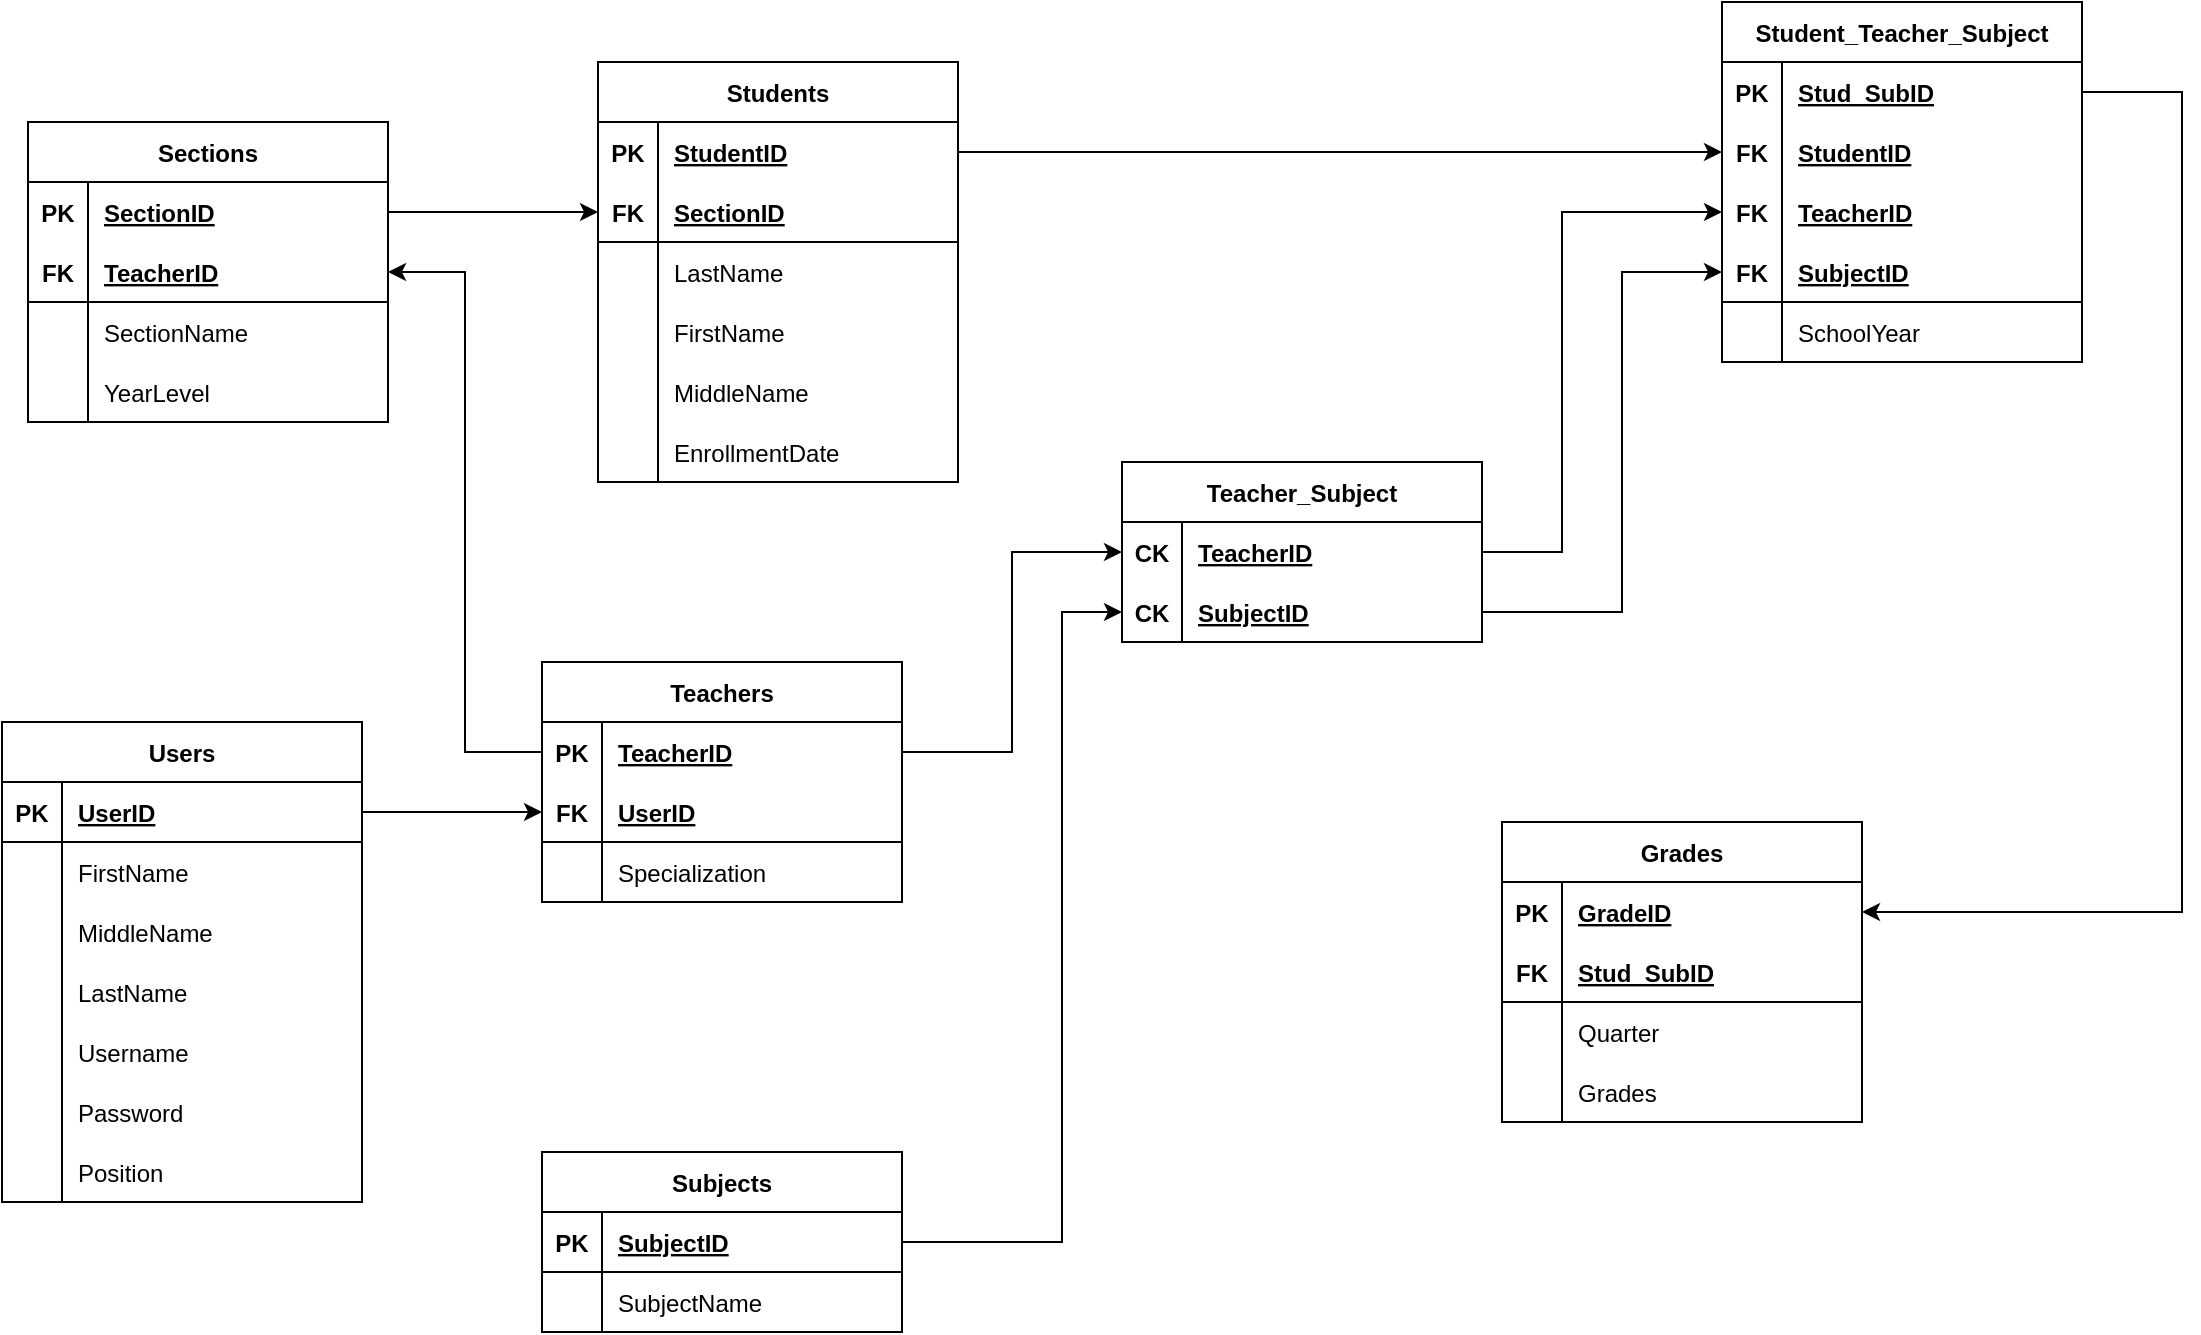 <mxfile pages="6">
    <diagram id="fCyfyakDymVIVS2QJxOy" name="Star Schema">
        <mxGraphModel dx="734" dy="1661" grid="1" gridSize="10" guides="1" tooltips="1" connect="1" arrows="1" fold="1" page="1" pageScale="1" pageWidth="850" pageHeight="1100" math="0" shadow="0">
            <root>
                <mxCell id="0"/>
                <mxCell id="1" parent="0"/>
                <mxCell id="k6CWi4No8YMsCeA_Op2i-3" value="Teacher_Subject" style="shape=table;startSize=30;container=1;collapsible=1;childLayout=tableLayout;fixedRows=1;rowLines=0;fontStyle=1;align=center;resizeLast=1;" parent="1" vertex="1">
                    <mxGeometry x="650" y="-640" width="180" height="90" as="geometry"/>
                </mxCell>
                <mxCell id="k6CWi4No8YMsCeA_Op2i-4" style="shape=tableRow;horizontal=0;startSize=0;swimlaneHead=0;swimlaneBody=0;fillColor=none;collapsible=0;dropTarget=0;points=[[0,0.5],[1,0.5]];portConstraint=eastwest;top=0;left=0;right=0;bottom=0;" parent="k6CWi4No8YMsCeA_Op2i-3" vertex="1">
                    <mxGeometry y="30" width="180" height="30" as="geometry"/>
                </mxCell>
                <mxCell id="k6CWi4No8YMsCeA_Op2i-5" value="CK" style="shape=partialRectangle;connectable=0;fillColor=none;top=0;left=0;bottom=0;right=0;fontStyle=1;overflow=hidden;" parent="k6CWi4No8YMsCeA_Op2i-4" vertex="1">
                    <mxGeometry width="30" height="30" as="geometry">
                        <mxRectangle width="30" height="30" as="alternateBounds"/>
                    </mxGeometry>
                </mxCell>
                <mxCell id="k6CWi4No8YMsCeA_Op2i-6" value="TeacherID" style="shape=partialRectangle;connectable=0;fillColor=none;top=0;left=0;bottom=0;right=0;align=left;spacingLeft=6;fontStyle=5;overflow=hidden;" parent="k6CWi4No8YMsCeA_Op2i-4" vertex="1">
                    <mxGeometry x="30" width="150" height="30" as="geometry">
                        <mxRectangle width="150" height="30" as="alternateBounds"/>
                    </mxGeometry>
                </mxCell>
                <mxCell id="k6CWi4No8YMsCeA_Op2i-7" value="" style="shape=tableRow;horizontal=0;startSize=0;swimlaneHead=0;swimlaneBody=0;fillColor=none;collapsible=0;dropTarget=0;points=[[0,0.5],[1,0.5]];portConstraint=eastwest;top=0;left=0;right=0;bottom=1;" parent="k6CWi4No8YMsCeA_Op2i-3" vertex="1">
                    <mxGeometry y="60" width="180" height="30" as="geometry"/>
                </mxCell>
                <mxCell id="k6CWi4No8YMsCeA_Op2i-8" value="CK" style="shape=partialRectangle;connectable=0;fillColor=none;top=0;left=0;bottom=0;right=0;fontStyle=1;overflow=hidden;" parent="k6CWi4No8YMsCeA_Op2i-7" vertex="1">
                    <mxGeometry width="30" height="30" as="geometry">
                        <mxRectangle width="30" height="30" as="alternateBounds"/>
                    </mxGeometry>
                </mxCell>
                <mxCell id="k6CWi4No8YMsCeA_Op2i-9" value="SubjectID" style="shape=partialRectangle;connectable=0;fillColor=none;top=0;left=0;bottom=0;right=0;align=left;spacingLeft=6;fontStyle=5;overflow=hidden;" parent="k6CWi4No8YMsCeA_Op2i-7" vertex="1">
                    <mxGeometry x="30" width="150" height="30" as="geometry">
                        <mxRectangle width="150" height="30" as="alternateBounds"/>
                    </mxGeometry>
                </mxCell>
                <mxCell id="k6CWi4No8YMsCeA_Op2i-12" value="Students" style="shape=table;startSize=30;container=1;collapsible=1;childLayout=tableLayout;fixedRows=1;rowLines=0;fontStyle=1;align=center;resizeLast=1;flipH=0;" parent="1" vertex="1">
                    <mxGeometry x="388" y="-840" width="180" height="210" as="geometry"/>
                </mxCell>
                <mxCell id="k6CWi4No8YMsCeA_Op2i-13" value="" style="shape=tableRow;horizontal=0;startSize=0;swimlaneHead=0;swimlaneBody=0;fillColor=none;collapsible=0;dropTarget=0;points=[[0,0.5],[1,0.5]];portConstraint=eastwest;top=0;left=0;right=0;bottom=0;" parent="k6CWi4No8YMsCeA_Op2i-12" vertex="1">
                    <mxGeometry y="30" width="180" height="30" as="geometry"/>
                </mxCell>
                <mxCell id="k6CWi4No8YMsCeA_Op2i-14" value="PK" style="shape=partialRectangle;connectable=0;fillColor=none;top=0;left=0;bottom=0;right=0;fontStyle=1;overflow=hidden;" parent="k6CWi4No8YMsCeA_Op2i-13" vertex="1">
                    <mxGeometry width="30" height="30" as="geometry">
                        <mxRectangle width="30" height="30" as="alternateBounds"/>
                    </mxGeometry>
                </mxCell>
                <mxCell id="k6CWi4No8YMsCeA_Op2i-15" value="StudentID" style="shape=partialRectangle;connectable=0;fillColor=none;top=0;left=0;bottom=0;right=0;align=left;spacingLeft=6;fontStyle=5;overflow=hidden;" parent="k6CWi4No8YMsCeA_Op2i-13" vertex="1">
                    <mxGeometry x="30" width="150" height="30" as="geometry">
                        <mxRectangle width="150" height="30" as="alternateBounds"/>
                    </mxGeometry>
                </mxCell>
                <mxCell id="k6CWi4No8YMsCeA_Op2i-16" style="shape=tableRow;horizontal=0;startSize=0;swimlaneHead=0;swimlaneBody=0;fillColor=none;collapsible=0;dropTarget=0;points=[[0,0.5],[1,0.5]];portConstraint=eastwest;top=0;left=0;right=0;bottom=1;" parent="k6CWi4No8YMsCeA_Op2i-12" vertex="1">
                    <mxGeometry y="60" width="180" height="30" as="geometry"/>
                </mxCell>
                <mxCell id="k6CWi4No8YMsCeA_Op2i-17" value="FK" style="shape=partialRectangle;connectable=0;fillColor=none;top=0;left=0;bottom=0;right=0;fontStyle=1;overflow=hidden;" parent="k6CWi4No8YMsCeA_Op2i-16" vertex="1">
                    <mxGeometry width="30" height="30" as="geometry">
                        <mxRectangle width="30" height="30" as="alternateBounds"/>
                    </mxGeometry>
                </mxCell>
                <mxCell id="k6CWi4No8YMsCeA_Op2i-18" value="SectionID" style="shape=partialRectangle;connectable=0;fillColor=none;top=0;left=0;bottom=0;right=0;align=left;spacingLeft=6;fontStyle=5;overflow=hidden;" parent="k6CWi4No8YMsCeA_Op2i-16" vertex="1">
                    <mxGeometry x="30" width="150" height="30" as="geometry">
                        <mxRectangle width="150" height="30" as="alternateBounds"/>
                    </mxGeometry>
                </mxCell>
                <mxCell id="k6CWi4No8YMsCeA_Op2i-19" style="shape=tableRow;horizontal=0;startSize=0;swimlaneHead=0;swimlaneBody=0;fillColor=none;collapsible=0;dropTarget=0;points=[[0,0.5],[1,0.5]];portConstraint=eastwest;top=0;left=0;right=0;bottom=0;" parent="k6CWi4No8YMsCeA_Op2i-12" vertex="1">
                    <mxGeometry y="90" width="180" height="30" as="geometry"/>
                </mxCell>
                <mxCell id="k6CWi4No8YMsCeA_Op2i-20" style="shape=partialRectangle;connectable=0;fillColor=none;top=0;left=0;bottom=0;right=0;fontStyle=0;overflow=hidden;align=center;" parent="k6CWi4No8YMsCeA_Op2i-19" vertex="1">
                    <mxGeometry width="30" height="30" as="geometry">
                        <mxRectangle width="30" height="30" as="alternateBounds"/>
                    </mxGeometry>
                </mxCell>
                <mxCell id="k6CWi4No8YMsCeA_Op2i-21" value="LastName" style="shape=partialRectangle;connectable=0;fillColor=none;top=0;left=0;bottom=0;right=0;align=left;spacingLeft=6;fontStyle=0;overflow=hidden;" parent="k6CWi4No8YMsCeA_Op2i-19" vertex="1">
                    <mxGeometry x="30" width="150" height="30" as="geometry">
                        <mxRectangle width="150" height="30" as="alternateBounds"/>
                    </mxGeometry>
                </mxCell>
                <mxCell id="k6CWi4No8YMsCeA_Op2i-22" style="shape=tableRow;horizontal=0;startSize=0;swimlaneHead=0;swimlaneBody=0;fillColor=none;collapsible=0;dropTarget=0;points=[[0,0.5],[1,0.5]];portConstraint=eastwest;top=0;left=0;right=0;bottom=0;" parent="k6CWi4No8YMsCeA_Op2i-12" vertex="1">
                    <mxGeometry y="120" width="180" height="30" as="geometry"/>
                </mxCell>
                <mxCell id="k6CWi4No8YMsCeA_Op2i-23" style="shape=partialRectangle;connectable=0;fillColor=none;top=0;left=0;bottom=0;right=0;fontStyle=0;overflow=hidden;align=center;" parent="k6CWi4No8YMsCeA_Op2i-22" vertex="1">
                    <mxGeometry width="30" height="30" as="geometry">
                        <mxRectangle width="30" height="30" as="alternateBounds"/>
                    </mxGeometry>
                </mxCell>
                <mxCell id="k6CWi4No8YMsCeA_Op2i-24" value="FirstName" style="shape=partialRectangle;connectable=0;fillColor=none;top=0;left=0;bottom=0;right=0;align=left;spacingLeft=6;fontStyle=0;overflow=hidden;" parent="k6CWi4No8YMsCeA_Op2i-22" vertex="1">
                    <mxGeometry x="30" width="150" height="30" as="geometry">
                        <mxRectangle width="150" height="30" as="alternateBounds"/>
                    </mxGeometry>
                </mxCell>
                <mxCell id="k6CWi4No8YMsCeA_Op2i-25" style="shape=tableRow;horizontal=0;startSize=0;swimlaneHead=0;swimlaneBody=0;fillColor=none;collapsible=0;dropTarget=0;points=[[0,0.5],[1,0.5]];portConstraint=eastwest;top=0;left=0;right=0;bottom=0;" parent="k6CWi4No8YMsCeA_Op2i-12" vertex="1">
                    <mxGeometry y="150" width="180" height="30" as="geometry"/>
                </mxCell>
                <mxCell id="k6CWi4No8YMsCeA_Op2i-26" style="shape=partialRectangle;connectable=0;fillColor=none;top=0;left=0;bottom=0;right=0;fontStyle=0;overflow=hidden;align=center;" parent="k6CWi4No8YMsCeA_Op2i-25" vertex="1">
                    <mxGeometry width="30" height="30" as="geometry">
                        <mxRectangle width="30" height="30" as="alternateBounds"/>
                    </mxGeometry>
                </mxCell>
                <mxCell id="k6CWi4No8YMsCeA_Op2i-27" value="MiddleName" style="shape=partialRectangle;connectable=0;fillColor=none;top=0;left=0;bottom=0;right=0;align=left;spacingLeft=6;fontStyle=0;overflow=hidden;" parent="k6CWi4No8YMsCeA_Op2i-25" vertex="1">
                    <mxGeometry x="30" width="150" height="30" as="geometry">
                        <mxRectangle width="150" height="30" as="alternateBounds"/>
                    </mxGeometry>
                </mxCell>
                <mxCell id="k6CWi4No8YMsCeA_Op2i-28" style="shape=tableRow;horizontal=0;startSize=0;swimlaneHead=0;swimlaneBody=0;fillColor=none;collapsible=0;dropTarget=0;points=[[0,0.5],[1,0.5]];portConstraint=eastwest;top=0;left=0;right=0;bottom=1;" parent="k6CWi4No8YMsCeA_Op2i-12" vertex="1">
                    <mxGeometry y="180" width="180" height="30" as="geometry"/>
                </mxCell>
                <mxCell id="k6CWi4No8YMsCeA_Op2i-29" style="shape=partialRectangle;connectable=0;fillColor=none;top=0;left=0;bottom=0;right=0;fontStyle=0;overflow=hidden;align=center;" parent="k6CWi4No8YMsCeA_Op2i-28" vertex="1">
                    <mxGeometry width="30" height="30" as="geometry">
                        <mxRectangle width="30" height="30" as="alternateBounds"/>
                    </mxGeometry>
                </mxCell>
                <mxCell id="k6CWi4No8YMsCeA_Op2i-30" value="EnrollmentDate" style="shape=partialRectangle;connectable=0;fillColor=none;top=0;left=0;bottom=0;right=0;align=left;spacingLeft=6;fontStyle=0;overflow=hidden;" parent="k6CWi4No8YMsCeA_Op2i-28" vertex="1">
                    <mxGeometry x="30" width="150" height="30" as="geometry">
                        <mxRectangle width="150" height="30" as="alternateBounds"/>
                    </mxGeometry>
                </mxCell>
                <mxCell id="k6CWi4No8YMsCeA_Op2i-31" value="Grades" style="shape=table;startSize=30;container=1;collapsible=1;childLayout=tableLayout;fixedRows=1;rowLines=0;fontStyle=1;align=center;resizeLast=1;flipH=0;" parent="1" vertex="1">
                    <mxGeometry x="840" y="-460" width="180" height="150" as="geometry"/>
                </mxCell>
                <mxCell id="k6CWi4No8YMsCeA_Op2i-32" style="shape=tableRow;horizontal=0;startSize=0;swimlaneHead=0;swimlaneBody=0;fillColor=none;collapsible=0;dropTarget=0;points=[[0,0.5],[1,0.5]];portConstraint=eastwest;top=0;left=0;right=0;bottom=0;" parent="k6CWi4No8YMsCeA_Op2i-31" vertex="1">
                    <mxGeometry y="30" width="180" height="30" as="geometry"/>
                </mxCell>
                <mxCell id="k6CWi4No8YMsCeA_Op2i-33" value="PK" style="shape=partialRectangle;connectable=0;fillColor=none;top=0;left=0;bottom=0;right=0;fontStyle=1;overflow=hidden;" parent="k6CWi4No8YMsCeA_Op2i-32" vertex="1">
                    <mxGeometry width="30" height="30" as="geometry">
                        <mxRectangle width="30" height="30" as="alternateBounds"/>
                    </mxGeometry>
                </mxCell>
                <mxCell id="k6CWi4No8YMsCeA_Op2i-34" value="GradeID" style="shape=partialRectangle;connectable=0;fillColor=none;top=0;left=0;bottom=0;right=0;align=left;spacingLeft=6;fontStyle=5;overflow=hidden;" parent="k6CWi4No8YMsCeA_Op2i-32" vertex="1">
                    <mxGeometry x="30" width="150" height="30" as="geometry">
                        <mxRectangle width="150" height="30" as="alternateBounds"/>
                    </mxGeometry>
                </mxCell>
                <mxCell id="k6CWi4No8YMsCeA_Op2i-35" style="shape=tableRow;horizontal=0;startSize=0;swimlaneHead=0;swimlaneBody=0;fillColor=none;collapsible=0;dropTarget=0;points=[[0,0.5],[1,0.5]];portConstraint=eastwest;top=0;left=0;right=0;bottom=1;" parent="k6CWi4No8YMsCeA_Op2i-31" vertex="1">
                    <mxGeometry y="60" width="180" height="30" as="geometry"/>
                </mxCell>
                <mxCell id="k6CWi4No8YMsCeA_Op2i-36" value="FK" style="shape=partialRectangle;connectable=0;fillColor=none;top=0;left=0;bottom=0;right=0;fontStyle=1;overflow=hidden;" parent="k6CWi4No8YMsCeA_Op2i-35" vertex="1">
                    <mxGeometry width="30" height="30" as="geometry">
                        <mxRectangle width="30" height="30" as="alternateBounds"/>
                    </mxGeometry>
                </mxCell>
                <mxCell id="k6CWi4No8YMsCeA_Op2i-37" value="Stud_SubID" style="shape=partialRectangle;connectable=0;fillColor=none;top=0;left=0;bottom=0;right=0;align=left;spacingLeft=6;fontStyle=5;overflow=hidden;" parent="k6CWi4No8YMsCeA_Op2i-35" vertex="1">
                    <mxGeometry x="30" width="150" height="30" as="geometry">
                        <mxRectangle width="150" height="30" as="alternateBounds"/>
                    </mxGeometry>
                </mxCell>
                <mxCell id="k6CWi4No8YMsCeA_Op2i-38" style="shape=tableRow;horizontal=0;startSize=0;swimlaneHead=0;swimlaneBody=0;fillColor=none;collapsible=0;dropTarget=0;points=[[0,0.5],[1,0.5]];portConstraint=eastwest;top=0;left=0;right=0;bottom=0;" parent="k6CWi4No8YMsCeA_Op2i-31" vertex="1">
                    <mxGeometry y="90" width="180" height="30" as="geometry"/>
                </mxCell>
                <mxCell id="k6CWi4No8YMsCeA_Op2i-39" style="shape=partialRectangle;connectable=0;fillColor=none;top=0;left=0;bottom=0;right=0;editable=1;overflow=hidden;" parent="k6CWi4No8YMsCeA_Op2i-38" vertex="1">
                    <mxGeometry width="30" height="30" as="geometry">
                        <mxRectangle width="30" height="30" as="alternateBounds"/>
                    </mxGeometry>
                </mxCell>
                <mxCell id="k6CWi4No8YMsCeA_Op2i-40" value="Quarter" style="shape=partialRectangle;connectable=0;fillColor=none;top=0;left=0;bottom=0;right=0;align=left;spacingLeft=6;overflow=hidden;" parent="k6CWi4No8YMsCeA_Op2i-38" vertex="1">
                    <mxGeometry x="30" width="150" height="30" as="geometry">
                        <mxRectangle width="150" height="30" as="alternateBounds"/>
                    </mxGeometry>
                </mxCell>
                <mxCell id="k6CWi4No8YMsCeA_Op2i-41" value="" style="shape=tableRow;horizontal=0;startSize=0;swimlaneHead=0;swimlaneBody=0;fillColor=none;collapsible=0;dropTarget=0;points=[[0,0.5],[1,0.5]];portConstraint=eastwest;top=0;left=0;right=0;bottom=0;" parent="k6CWi4No8YMsCeA_Op2i-31" vertex="1">
                    <mxGeometry y="120" width="180" height="30" as="geometry"/>
                </mxCell>
                <mxCell id="k6CWi4No8YMsCeA_Op2i-42" value="" style="shape=partialRectangle;connectable=0;fillColor=none;top=0;left=0;bottom=0;right=0;editable=1;overflow=hidden;" parent="k6CWi4No8YMsCeA_Op2i-41" vertex="1">
                    <mxGeometry width="30" height="30" as="geometry">
                        <mxRectangle width="30" height="30" as="alternateBounds"/>
                    </mxGeometry>
                </mxCell>
                <mxCell id="k6CWi4No8YMsCeA_Op2i-43" value="Grades" style="shape=partialRectangle;connectable=0;fillColor=none;top=0;left=0;bottom=0;right=0;align=left;spacingLeft=6;overflow=hidden;" parent="k6CWi4No8YMsCeA_Op2i-41" vertex="1">
                    <mxGeometry x="30" width="150" height="30" as="geometry">
                        <mxRectangle width="150" height="30" as="alternateBounds"/>
                    </mxGeometry>
                </mxCell>
                <mxCell id="k6CWi4No8YMsCeA_Op2i-45" value="Users" style="shape=table;startSize=30;container=1;collapsible=1;childLayout=tableLayout;fixedRows=1;rowLines=0;fontStyle=1;align=center;resizeLast=1;flipH=0;" parent="1" vertex="1">
                    <mxGeometry x="90" y="-510" width="180" height="240" as="geometry"/>
                </mxCell>
                <mxCell id="k6CWi4No8YMsCeA_Op2i-46" value="" style="shape=tableRow;horizontal=0;startSize=0;swimlaneHead=0;swimlaneBody=0;fillColor=none;collapsible=0;dropTarget=0;points=[[0,0.5],[1,0.5]];portConstraint=eastwest;top=0;left=0;right=0;bottom=1;" parent="k6CWi4No8YMsCeA_Op2i-45" vertex="1">
                    <mxGeometry y="30" width="180" height="30" as="geometry"/>
                </mxCell>
                <mxCell id="k6CWi4No8YMsCeA_Op2i-47" value="PK" style="shape=partialRectangle;connectable=0;fillColor=none;top=0;left=0;bottom=0;right=0;fontStyle=1;overflow=hidden;" parent="k6CWi4No8YMsCeA_Op2i-46" vertex="1">
                    <mxGeometry width="30" height="30" as="geometry">
                        <mxRectangle width="30" height="30" as="alternateBounds"/>
                    </mxGeometry>
                </mxCell>
                <mxCell id="k6CWi4No8YMsCeA_Op2i-48" value="UserID" style="shape=partialRectangle;connectable=0;fillColor=none;top=0;left=0;bottom=0;right=0;align=left;spacingLeft=6;fontStyle=5;overflow=hidden;" parent="k6CWi4No8YMsCeA_Op2i-46" vertex="1">
                    <mxGeometry x="30" width="150" height="30" as="geometry">
                        <mxRectangle width="150" height="30" as="alternateBounds"/>
                    </mxGeometry>
                </mxCell>
                <mxCell id="k6CWi4No8YMsCeA_Op2i-49" style="shape=tableRow;horizontal=0;startSize=0;swimlaneHead=0;swimlaneBody=0;fillColor=none;collapsible=0;dropTarget=0;points=[[0,0.5],[1,0.5]];portConstraint=eastwest;top=0;left=0;right=0;bottom=0;" parent="k6CWi4No8YMsCeA_Op2i-45" vertex="1">
                    <mxGeometry y="60" width="180" height="30" as="geometry"/>
                </mxCell>
                <mxCell id="k6CWi4No8YMsCeA_Op2i-50" style="shape=partialRectangle;connectable=0;fillColor=none;top=0;left=0;bottom=0;right=0;editable=1;overflow=hidden;" parent="k6CWi4No8YMsCeA_Op2i-49" vertex="1">
                    <mxGeometry width="30" height="30" as="geometry">
                        <mxRectangle width="30" height="30" as="alternateBounds"/>
                    </mxGeometry>
                </mxCell>
                <mxCell id="k6CWi4No8YMsCeA_Op2i-51" value="FirstName" style="shape=partialRectangle;connectable=0;fillColor=none;top=0;left=0;bottom=0;right=0;align=left;spacingLeft=6;overflow=hidden;" parent="k6CWi4No8YMsCeA_Op2i-49" vertex="1">
                    <mxGeometry x="30" width="150" height="30" as="geometry">
                        <mxRectangle width="150" height="30" as="alternateBounds"/>
                    </mxGeometry>
                </mxCell>
                <mxCell id="k6CWi4No8YMsCeA_Op2i-52" style="shape=tableRow;horizontal=0;startSize=0;swimlaneHead=0;swimlaneBody=0;fillColor=none;collapsible=0;dropTarget=0;points=[[0,0.5],[1,0.5]];portConstraint=eastwest;top=0;left=0;right=0;bottom=0;" parent="k6CWi4No8YMsCeA_Op2i-45" vertex="1">
                    <mxGeometry y="90" width="180" height="30" as="geometry"/>
                </mxCell>
                <mxCell id="k6CWi4No8YMsCeA_Op2i-53" style="shape=partialRectangle;connectable=0;fillColor=none;top=0;left=0;bottom=0;right=0;editable=1;overflow=hidden;" parent="k6CWi4No8YMsCeA_Op2i-52" vertex="1">
                    <mxGeometry width="30" height="30" as="geometry">
                        <mxRectangle width="30" height="30" as="alternateBounds"/>
                    </mxGeometry>
                </mxCell>
                <mxCell id="k6CWi4No8YMsCeA_Op2i-54" value="MiddleName" style="shape=partialRectangle;connectable=0;fillColor=none;top=0;left=0;bottom=0;right=0;align=left;spacingLeft=6;overflow=hidden;" parent="k6CWi4No8YMsCeA_Op2i-52" vertex="1">
                    <mxGeometry x="30" width="150" height="30" as="geometry">
                        <mxRectangle width="150" height="30" as="alternateBounds"/>
                    </mxGeometry>
                </mxCell>
                <mxCell id="k6CWi4No8YMsCeA_Op2i-55" style="shape=tableRow;horizontal=0;startSize=0;swimlaneHead=0;swimlaneBody=0;fillColor=none;collapsible=0;dropTarget=0;points=[[0,0.5],[1,0.5]];portConstraint=eastwest;top=0;left=0;right=0;bottom=0;" parent="k6CWi4No8YMsCeA_Op2i-45" vertex="1">
                    <mxGeometry y="120" width="180" height="30" as="geometry"/>
                </mxCell>
                <mxCell id="k6CWi4No8YMsCeA_Op2i-56" style="shape=partialRectangle;connectable=0;fillColor=none;top=0;left=0;bottom=0;right=0;editable=1;overflow=hidden;" parent="k6CWi4No8YMsCeA_Op2i-55" vertex="1">
                    <mxGeometry width="30" height="30" as="geometry">
                        <mxRectangle width="30" height="30" as="alternateBounds"/>
                    </mxGeometry>
                </mxCell>
                <mxCell id="k6CWi4No8YMsCeA_Op2i-57" value="LastName" style="shape=partialRectangle;connectable=0;fillColor=none;top=0;left=0;bottom=0;right=0;align=left;spacingLeft=6;overflow=hidden;" parent="k6CWi4No8YMsCeA_Op2i-55" vertex="1">
                    <mxGeometry x="30" width="150" height="30" as="geometry">
                        <mxRectangle width="150" height="30" as="alternateBounds"/>
                    </mxGeometry>
                </mxCell>
                <mxCell id="k6CWi4No8YMsCeA_Op2i-58" style="shape=tableRow;horizontal=0;startSize=0;swimlaneHead=0;swimlaneBody=0;fillColor=none;collapsible=0;dropTarget=0;points=[[0,0.5],[1,0.5]];portConstraint=eastwest;top=0;left=0;right=0;bottom=0;" parent="k6CWi4No8YMsCeA_Op2i-45" vertex="1">
                    <mxGeometry y="150" width="180" height="30" as="geometry"/>
                </mxCell>
                <mxCell id="k6CWi4No8YMsCeA_Op2i-59" style="shape=partialRectangle;connectable=0;fillColor=none;top=0;left=0;bottom=0;right=0;editable=1;overflow=hidden;" parent="k6CWi4No8YMsCeA_Op2i-58" vertex="1">
                    <mxGeometry width="30" height="30" as="geometry">
                        <mxRectangle width="30" height="30" as="alternateBounds"/>
                    </mxGeometry>
                </mxCell>
                <mxCell id="k6CWi4No8YMsCeA_Op2i-60" value="Username" style="shape=partialRectangle;connectable=0;fillColor=none;top=0;left=0;bottom=0;right=0;align=left;spacingLeft=6;overflow=hidden;" parent="k6CWi4No8YMsCeA_Op2i-58" vertex="1">
                    <mxGeometry x="30" width="150" height="30" as="geometry">
                        <mxRectangle width="150" height="30" as="alternateBounds"/>
                    </mxGeometry>
                </mxCell>
                <mxCell id="k6CWi4No8YMsCeA_Op2i-61" value="" style="shape=tableRow;horizontal=0;startSize=0;swimlaneHead=0;swimlaneBody=0;fillColor=none;collapsible=0;dropTarget=0;points=[[0,0.5],[1,0.5]];portConstraint=eastwest;top=0;left=0;right=0;bottom=0;" parent="k6CWi4No8YMsCeA_Op2i-45" vertex="1">
                    <mxGeometry y="180" width="180" height="30" as="geometry"/>
                </mxCell>
                <mxCell id="k6CWi4No8YMsCeA_Op2i-62" value="" style="shape=partialRectangle;connectable=0;fillColor=none;top=0;left=0;bottom=0;right=0;editable=1;overflow=hidden;" parent="k6CWi4No8YMsCeA_Op2i-61" vertex="1">
                    <mxGeometry width="30" height="30" as="geometry">
                        <mxRectangle width="30" height="30" as="alternateBounds"/>
                    </mxGeometry>
                </mxCell>
                <mxCell id="k6CWi4No8YMsCeA_Op2i-63" value="Password" style="shape=partialRectangle;connectable=0;fillColor=none;top=0;left=0;bottom=0;right=0;align=left;spacingLeft=6;overflow=hidden;" parent="k6CWi4No8YMsCeA_Op2i-61" vertex="1">
                    <mxGeometry x="30" width="150" height="30" as="geometry">
                        <mxRectangle width="150" height="30" as="alternateBounds"/>
                    </mxGeometry>
                </mxCell>
                <mxCell id="k6CWi4No8YMsCeA_Op2i-64" value="" style="shape=tableRow;horizontal=0;startSize=0;swimlaneHead=0;swimlaneBody=0;fillColor=none;collapsible=0;dropTarget=0;points=[[0,0.5],[1,0.5]];portConstraint=eastwest;top=0;left=0;right=0;bottom=0;" parent="k6CWi4No8YMsCeA_Op2i-45" vertex="1">
                    <mxGeometry y="210" width="180" height="30" as="geometry"/>
                </mxCell>
                <mxCell id="k6CWi4No8YMsCeA_Op2i-65" value="" style="shape=partialRectangle;connectable=0;fillColor=none;top=0;left=0;bottom=0;right=0;editable=1;overflow=hidden;" parent="k6CWi4No8YMsCeA_Op2i-64" vertex="1">
                    <mxGeometry width="30" height="30" as="geometry">
                        <mxRectangle width="30" height="30" as="alternateBounds"/>
                    </mxGeometry>
                </mxCell>
                <mxCell id="k6CWi4No8YMsCeA_Op2i-66" value="Position" style="shape=partialRectangle;connectable=0;fillColor=none;top=0;left=0;bottom=0;right=0;align=left;spacingLeft=6;overflow=hidden;" parent="k6CWi4No8YMsCeA_Op2i-64" vertex="1">
                    <mxGeometry x="30" width="150" height="30" as="geometry">
                        <mxRectangle width="150" height="30" as="alternateBounds"/>
                    </mxGeometry>
                </mxCell>
                <mxCell id="k6CWi4No8YMsCeA_Op2i-67" value="Sections" style="shape=table;startSize=30;container=1;collapsible=1;childLayout=tableLayout;fixedRows=1;rowLines=0;fontStyle=1;align=center;resizeLast=1;" parent="1" vertex="1">
                    <mxGeometry x="103" y="-810" width="180" height="150" as="geometry"/>
                </mxCell>
                <mxCell id="k6CWi4No8YMsCeA_Op2i-68" value="" style="shape=tableRow;horizontal=0;startSize=0;swimlaneHead=0;swimlaneBody=0;fillColor=none;collapsible=0;dropTarget=0;points=[[0,0.5],[1,0.5]];portConstraint=eastwest;top=0;left=0;right=0;bottom=0;" parent="k6CWi4No8YMsCeA_Op2i-67" vertex="1">
                    <mxGeometry y="30" width="180" height="30" as="geometry"/>
                </mxCell>
                <mxCell id="k6CWi4No8YMsCeA_Op2i-69" value="PK" style="shape=partialRectangle;connectable=0;fillColor=none;top=0;left=0;bottom=0;right=0;fontStyle=1;overflow=hidden;" parent="k6CWi4No8YMsCeA_Op2i-68" vertex="1">
                    <mxGeometry width="30" height="30" as="geometry">
                        <mxRectangle width="30" height="30" as="alternateBounds"/>
                    </mxGeometry>
                </mxCell>
                <mxCell id="k6CWi4No8YMsCeA_Op2i-70" value="SectionID" style="shape=partialRectangle;connectable=0;fillColor=none;top=0;left=0;bottom=0;right=0;align=left;spacingLeft=6;fontStyle=5;overflow=hidden;" parent="k6CWi4No8YMsCeA_Op2i-68" vertex="1">
                    <mxGeometry x="30" width="150" height="30" as="geometry">
                        <mxRectangle width="150" height="30" as="alternateBounds"/>
                    </mxGeometry>
                </mxCell>
                <mxCell id="k6CWi4No8YMsCeA_Op2i-71" style="shape=tableRow;horizontal=0;startSize=0;swimlaneHead=0;swimlaneBody=0;fillColor=none;collapsible=0;dropTarget=0;points=[[0,0.5],[1,0.5]];portConstraint=eastwest;top=0;left=0;right=0;bottom=1;" parent="k6CWi4No8YMsCeA_Op2i-67" vertex="1">
                    <mxGeometry y="60" width="180" height="30" as="geometry"/>
                </mxCell>
                <mxCell id="k6CWi4No8YMsCeA_Op2i-72" value="FK" style="shape=partialRectangle;connectable=0;fillColor=none;top=0;left=0;bottom=0;right=0;fontStyle=1;overflow=hidden;" parent="k6CWi4No8YMsCeA_Op2i-71" vertex="1">
                    <mxGeometry width="30" height="30" as="geometry">
                        <mxRectangle width="30" height="30" as="alternateBounds"/>
                    </mxGeometry>
                </mxCell>
                <mxCell id="k6CWi4No8YMsCeA_Op2i-73" value="TeacherID" style="shape=partialRectangle;connectable=0;fillColor=none;top=0;left=0;bottom=0;right=0;align=left;spacingLeft=6;fontStyle=5;overflow=hidden;" parent="k6CWi4No8YMsCeA_Op2i-71" vertex="1">
                    <mxGeometry x="30" width="150" height="30" as="geometry">
                        <mxRectangle width="150" height="30" as="alternateBounds"/>
                    </mxGeometry>
                </mxCell>
                <mxCell id="k6CWi4No8YMsCeA_Op2i-74" value="" style="shape=tableRow;horizontal=0;startSize=0;swimlaneHead=0;swimlaneBody=0;fillColor=none;collapsible=0;dropTarget=0;points=[[0,0.5],[1,0.5]];portConstraint=eastwest;top=0;left=0;right=0;bottom=0;" parent="k6CWi4No8YMsCeA_Op2i-67" vertex="1">
                    <mxGeometry y="90" width="180" height="30" as="geometry"/>
                </mxCell>
                <mxCell id="k6CWi4No8YMsCeA_Op2i-75" value="" style="shape=partialRectangle;connectable=0;fillColor=none;top=0;left=0;bottom=0;right=0;editable=1;overflow=hidden;" parent="k6CWi4No8YMsCeA_Op2i-74" vertex="1">
                    <mxGeometry width="30" height="30" as="geometry">
                        <mxRectangle width="30" height="30" as="alternateBounds"/>
                    </mxGeometry>
                </mxCell>
                <mxCell id="k6CWi4No8YMsCeA_Op2i-76" value="SectionName" style="shape=partialRectangle;connectable=0;fillColor=none;top=0;left=0;bottom=0;right=0;align=left;spacingLeft=6;overflow=hidden;" parent="k6CWi4No8YMsCeA_Op2i-74" vertex="1">
                    <mxGeometry x="30" width="150" height="30" as="geometry">
                        <mxRectangle width="150" height="30" as="alternateBounds"/>
                    </mxGeometry>
                </mxCell>
                <mxCell id="k6CWi4No8YMsCeA_Op2i-77" value="" style="shape=tableRow;horizontal=0;startSize=0;swimlaneHead=0;swimlaneBody=0;fillColor=none;collapsible=0;dropTarget=0;points=[[0,0.5],[1,0.5]];portConstraint=eastwest;top=0;left=0;right=0;bottom=0;" parent="k6CWi4No8YMsCeA_Op2i-67" vertex="1">
                    <mxGeometry y="120" width="180" height="30" as="geometry"/>
                </mxCell>
                <mxCell id="k6CWi4No8YMsCeA_Op2i-78" value="" style="shape=partialRectangle;connectable=0;fillColor=none;top=0;left=0;bottom=0;right=0;editable=1;overflow=hidden;" parent="k6CWi4No8YMsCeA_Op2i-77" vertex="1">
                    <mxGeometry width="30" height="30" as="geometry">
                        <mxRectangle width="30" height="30" as="alternateBounds"/>
                    </mxGeometry>
                </mxCell>
                <mxCell id="k6CWi4No8YMsCeA_Op2i-79" value="YearLevel" style="shape=partialRectangle;connectable=0;fillColor=none;top=0;left=0;bottom=0;right=0;align=left;spacingLeft=6;overflow=hidden;" parent="k6CWi4No8YMsCeA_Op2i-77" vertex="1">
                    <mxGeometry x="30" width="150" height="30" as="geometry">
                        <mxRectangle width="150" height="30" as="alternateBounds"/>
                    </mxGeometry>
                </mxCell>
                <mxCell id="k6CWi4No8YMsCeA_Op2i-80" value="Teachers" style="shape=table;startSize=30;container=1;collapsible=1;childLayout=tableLayout;fixedRows=1;rowLines=0;fontStyle=1;align=center;resizeLast=1;flipH=1;columnLines=1;" parent="1" vertex="1">
                    <mxGeometry x="360" y="-540" width="180" height="120" as="geometry"/>
                </mxCell>
                <mxCell id="k6CWi4No8YMsCeA_Op2i-81" value="" style="shape=tableRow;horizontal=0;startSize=0;swimlaneHead=0;swimlaneBody=0;fillColor=none;collapsible=0;dropTarget=0;points=[[0,0.5],[1,0.5]];portConstraint=eastwest;top=0;left=0;right=0;bottom=0;" parent="k6CWi4No8YMsCeA_Op2i-80" vertex="1">
                    <mxGeometry y="30" width="180" height="30" as="geometry"/>
                </mxCell>
                <mxCell id="k6CWi4No8YMsCeA_Op2i-82" value="PK" style="shape=partialRectangle;connectable=0;fillColor=none;top=0;left=0;bottom=0;right=0;fontStyle=1;overflow=hidden;" parent="k6CWi4No8YMsCeA_Op2i-81" vertex="1">
                    <mxGeometry width="30" height="30" as="geometry">
                        <mxRectangle width="30" height="30" as="alternateBounds"/>
                    </mxGeometry>
                </mxCell>
                <mxCell id="k6CWi4No8YMsCeA_Op2i-83" value="TeacherID" style="shape=partialRectangle;connectable=0;fillColor=none;top=0;left=0;bottom=0;right=0;align=left;spacingLeft=6;fontStyle=5;overflow=hidden;" parent="k6CWi4No8YMsCeA_Op2i-81" vertex="1">
                    <mxGeometry x="30" width="150" height="30" as="geometry">
                        <mxRectangle width="150" height="30" as="alternateBounds"/>
                    </mxGeometry>
                </mxCell>
                <mxCell id="k6CWi4No8YMsCeA_Op2i-84" style="shape=tableRow;horizontal=0;startSize=0;swimlaneHead=0;swimlaneBody=0;fillColor=none;collapsible=0;dropTarget=0;points=[[0,0.5],[1,0.5]];portConstraint=eastwest;top=0;left=0;right=0;bottom=1;" parent="k6CWi4No8YMsCeA_Op2i-80" vertex="1">
                    <mxGeometry y="60" width="180" height="30" as="geometry"/>
                </mxCell>
                <mxCell id="k6CWi4No8YMsCeA_Op2i-85" value="FK" style="shape=partialRectangle;connectable=0;fillColor=none;top=0;left=0;bottom=0;right=0;fontStyle=1;overflow=hidden;" parent="k6CWi4No8YMsCeA_Op2i-84" vertex="1">
                    <mxGeometry width="30" height="30" as="geometry">
                        <mxRectangle width="30" height="30" as="alternateBounds"/>
                    </mxGeometry>
                </mxCell>
                <mxCell id="k6CWi4No8YMsCeA_Op2i-86" value="UserID" style="shape=partialRectangle;connectable=0;fillColor=none;top=0;left=0;bottom=0;right=0;align=left;spacingLeft=6;fontStyle=5;overflow=hidden;" parent="k6CWi4No8YMsCeA_Op2i-84" vertex="1">
                    <mxGeometry x="30" width="150" height="30" as="geometry">
                        <mxRectangle width="150" height="30" as="alternateBounds"/>
                    </mxGeometry>
                </mxCell>
                <mxCell id="k6CWi4No8YMsCeA_Op2i-87" value="" style="shape=tableRow;horizontal=0;startSize=0;swimlaneHead=0;swimlaneBody=0;fillColor=none;collapsible=0;dropTarget=0;points=[[0,0.5],[1,0.5]];portConstraint=eastwest;top=0;left=0;right=0;bottom=0;" parent="k6CWi4No8YMsCeA_Op2i-80" vertex="1">
                    <mxGeometry y="90" width="180" height="30" as="geometry"/>
                </mxCell>
                <mxCell id="k6CWi4No8YMsCeA_Op2i-88" value="" style="shape=partialRectangle;connectable=0;fillColor=none;top=0;left=0;bottom=0;right=0;editable=1;overflow=hidden;" parent="k6CWi4No8YMsCeA_Op2i-87" vertex="1">
                    <mxGeometry width="30" height="30" as="geometry">
                        <mxRectangle width="30" height="30" as="alternateBounds"/>
                    </mxGeometry>
                </mxCell>
                <mxCell id="k6CWi4No8YMsCeA_Op2i-89" value="Specialization" style="shape=partialRectangle;connectable=0;fillColor=none;top=0;left=0;bottom=0;right=0;align=left;spacingLeft=6;overflow=hidden;" parent="k6CWi4No8YMsCeA_Op2i-87" vertex="1">
                    <mxGeometry x="30" width="150" height="30" as="geometry">
                        <mxRectangle width="150" height="30" as="alternateBounds"/>
                    </mxGeometry>
                </mxCell>
                <mxCell id="k6CWi4No8YMsCeA_Op2i-90" value="Student_Teacher_Subject" style="shape=table;startSize=30;container=1;collapsible=1;childLayout=tableLayout;fixedRows=1;rowLines=0;fontStyle=1;align=center;resizeLast=1;flipH=0;" parent="1" vertex="1">
                    <mxGeometry x="950" y="-870" width="180" height="180" as="geometry"/>
                </mxCell>
                <mxCell id="k6CWi4No8YMsCeA_Op2i-91" style="shape=tableRow;horizontal=0;startSize=0;swimlaneHead=0;swimlaneBody=0;fillColor=none;collapsible=0;dropTarget=0;points=[[0,0.5],[1,0.5]];portConstraint=eastwest;top=0;left=0;right=0;bottom=0;" parent="k6CWi4No8YMsCeA_Op2i-90" vertex="1">
                    <mxGeometry y="30" width="180" height="30" as="geometry"/>
                </mxCell>
                <mxCell id="k6CWi4No8YMsCeA_Op2i-92" value="PK" style="shape=partialRectangle;connectable=0;fillColor=none;top=0;left=0;bottom=0;right=0;fontStyle=1;overflow=hidden;" parent="k6CWi4No8YMsCeA_Op2i-91" vertex="1">
                    <mxGeometry width="30" height="30" as="geometry">
                        <mxRectangle width="30" height="30" as="alternateBounds"/>
                    </mxGeometry>
                </mxCell>
                <mxCell id="k6CWi4No8YMsCeA_Op2i-93" value="Stud_SubID" style="shape=partialRectangle;connectable=0;fillColor=none;top=0;left=0;bottom=0;right=0;align=left;spacingLeft=6;fontStyle=5;overflow=hidden;" parent="k6CWi4No8YMsCeA_Op2i-91" vertex="1">
                    <mxGeometry x="30" width="150" height="30" as="geometry">
                        <mxRectangle width="150" height="30" as="alternateBounds"/>
                    </mxGeometry>
                </mxCell>
                <mxCell id="k6CWi4No8YMsCeA_Op2i-94" value="" style="shape=tableRow;horizontal=0;startSize=0;swimlaneHead=0;swimlaneBody=0;fillColor=none;collapsible=0;dropTarget=0;points=[[0,0.5],[1,0.5]];portConstraint=eastwest;top=0;left=0;right=0;bottom=0;" parent="k6CWi4No8YMsCeA_Op2i-90" vertex="1">
                    <mxGeometry y="60" width="180" height="30" as="geometry"/>
                </mxCell>
                <mxCell id="k6CWi4No8YMsCeA_Op2i-95" value="FK" style="shape=partialRectangle;connectable=0;fillColor=none;top=0;left=0;bottom=0;right=0;fontStyle=1;overflow=hidden;" parent="k6CWi4No8YMsCeA_Op2i-94" vertex="1">
                    <mxGeometry width="30" height="30" as="geometry">
                        <mxRectangle width="30" height="30" as="alternateBounds"/>
                    </mxGeometry>
                </mxCell>
                <mxCell id="k6CWi4No8YMsCeA_Op2i-96" value="StudentID" style="shape=partialRectangle;connectable=0;fillColor=none;top=0;left=0;bottom=0;right=0;align=left;spacingLeft=6;fontStyle=5;overflow=hidden;" parent="k6CWi4No8YMsCeA_Op2i-94" vertex="1">
                    <mxGeometry x="30" width="150" height="30" as="geometry">
                        <mxRectangle width="150" height="30" as="alternateBounds"/>
                    </mxGeometry>
                </mxCell>
                <mxCell id="k6CWi4No8YMsCeA_Op2i-97" style="shape=tableRow;horizontal=0;startSize=0;swimlaneHead=0;swimlaneBody=0;fillColor=none;collapsible=0;dropTarget=0;points=[[0,0.5],[1,0.5]];portConstraint=eastwest;top=0;left=0;right=0;bottom=0;" parent="k6CWi4No8YMsCeA_Op2i-90" vertex="1">
                    <mxGeometry y="90" width="180" height="30" as="geometry"/>
                </mxCell>
                <mxCell id="k6CWi4No8YMsCeA_Op2i-98" value="FK" style="shape=partialRectangle;connectable=0;fillColor=none;top=0;left=0;bottom=0;right=0;fontStyle=1;overflow=hidden;" parent="k6CWi4No8YMsCeA_Op2i-97" vertex="1">
                    <mxGeometry width="30" height="30" as="geometry">
                        <mxRectangle width="30" height="30" as="alternateBounds"/>
                    </mxGeometry>
                </mxCell>
                <mxCell id="k6CWi4No8YMsCeA_Op2i-99" value="TeacherID" style="shape=partialRectangle;connectable=0;fillColor=none;top=0;left=0;bottom=0;right=0;align=left;spacingLeft=6;fontStyle=5;overflow=hidden;" parent="k6CWi4No8YMsCeA_Op2i-97" vertex="1">
                    <mxGeometry x="30" width="150" height="30" as="geometry">
                        <mxRectangle width="150" height="30" as="alternateBounds"/>
                    </mxGeometry>
                </mxCell>
                <mxCell id="k6CWi4No8YMsCeA_Op2i-100" style="shape=tableRow;horizontal=0;startSize=0;swimlaneHead=0;swimlaneBody=0;fillColor=none;collapsible=0;dropTarget=0;points=[[0,0.5],[1,0.5]];portConstraint=eastwest;top=0;left=0;right=0;bottom=1;" parent="k6CWi4No8YMsCeA_Op2i-90" vertex="1">
                    <mxGeometry y="120" width="180" height="30" as="geometry"/>
                </mxCell>
                <mxCell id="k6CWi4No8YMsCeA_Op2i-101" value="FK" style="shape=partialRectangle;connectable=0;fillColor=none;top=0;left=0;bottom=0;right=0;fontStyle=1;overflow=hidden;" parent="k6CWi4No8YMsCeA_Op2i-100" vertex="1">
                    <mxGeometry width="30" height="30" as="geometry">
                        <mxRectangle width="30" height="30" as="alternateBounds"/>
                    </mxGeometry>
                </mxCell>
                <mxCell id="k6CWi4No8YMsCeA_Op2i-102" value="SubjectID" style="shape=partialRectangle;connectable=0;fillColor=none;top=0;left=0;bottom=0;right=0;align=left;spacingLeft=6;fontStyle=5;overflow=hidden;" parent="k6CWi4No8YMsCeA_Op2i-100" vertex="1">
                    <mxGeometry x="30" width="150" height="30" as="geometry">
                        <mxRectangle width="150" height="30" as="alternateBounds"/>
                    </mxGeometry>
                </mxCell>
                <mxCell id="k6CWi4No8YMsCeA_Op2i-103" style="shape=tableRow;horizontal=0;startSize=0;swimlaneHead=0;swimlaneBody=0;fillColor=none;collapsible=0;dropTarget=0;points=[[0,0.5],[1,0.5]];portConstraint=eastwest;top=0;left=0;right=0;bottom=0;" parent="k6CWi4No8YMsCeA_Op2i-90" vertex="1">
                    <mxGeometry y="150" width="180" height="30" as="geometry"/>
                </mxCell>
                <mxCell id="k6CWi4No8YMsCeA_Op2i-104" style="shape=partialRectangle;connectable=0;fillColor=none;top=0;left=0;bottom=0;right=0;editable=1;overflow=hidden;" parent="k6CWi4No8YMsCeA_Op2i-103" vertex="1">
                    <mxGeometry width="30" height="30" as="geometry">
                        <mxRectangle width="30" height="30" as="alternateBounds"/>
                    </mxGeometry>
                </mxCell>
                <mxCell id="k6CWi4No8YMsCeA_Op2i-105" value="SchoolYear" style="shape=partialRectangle;connectable=0;fillColor=none;top=0;left=0;bottom=0;right=0;align=left;spacingLeft=6;overflow=hidden;" parent="k6CWi4No8YMsCeA_Op2i-103" vertex="1">
                    <mxGeometry x="30" width="150" height="30" as="geometry">
                        <mxRectangle width="150" height="30" as="alternateBounds"/>
                    </mxGeometry>
                </mxCell>
                <mxCell id="k6CWi4No8YMsCeA_Op2i-108" value="Subjects" style="shape=table;startSize=30;container=1;collapsible=1;childLayout=tableLayout;fixedRows=1;rowLines=0;fontStyle=1;align=center;resizeLast=1;" parent="1" vertex="1">
                    <mxGeometry x="360" y="-295" width="180" height="90" as="geometry"/>
                </mxCell>
                <mxCell id="k6CWi4No8YMsCeA_Op2i-109" value="" style="shape=tableRow;horizontal=0;startSize=0;swimlaneHead=0;swimlaneBody=0;fillColor=none;collapsible=0;dropTarget=0;points=[[0,0.5],[1,0.5]];portConstraint=eastwest;top=0;left=0;right=0;bottom=1;" parent="k6CWi4No8YMsCeA_Op2i-108" vertex="1">
                    <mxGeometry y="30" width="180" height="30" as="geometry"/>
                </mxCell>
                <mxCell id="k6CWi4No8YMsCeA_Op2i-110" value="PK" style="shape=partialRectangle;connectable=0;fillColor=none;top=0;left=0;bottom=0;right=0;fontStyle=1;overflow=hidden;" parent="k6CWi4No8YMsCeA_Op2i-109" vertex="1">
                    <mxGeometry width="30" height="30" as="geometry">
                        <mxRectangle width="30" height="30" as="alternateBounds"/>
                    </mxGeometry>
                </mxCell>
                <mxCell id="k6CWi4No8YMsCeA_Op2i-111" value="SubjectID" style="shape=partialRectangle;connectable=0;fillColor=none;top=0;left=0;bottom=0;right=0;align=left;spacingLeft=6;fontStyle=5;overflow=hidden;" parent="k6CWi4No8YMsCeA_Op2i-109" vertex="1">
                    <mxGeometry x="30" width="150" height="30" as="geometry">
                        <mxRectangle width="150" height="30" as="alternateBounds"/>
                    </mxGeometry>
                </mxCell>
                <mxCell id="k6CWi4No8YMsCeA_Op2i-112" value="" style="shape=tableRow;horizontal=0;startSize=0;swimlaneHead=0;swimlaneBody=0;fillColor=none;collapsible=0;dropTarget=0;points=[[0,0.5],[1,0.5]];portConstraint=eastwest;top=0;left=0;right=0;bottom=0;" parent="k6CWi4No8YMsCeA_Op2i-108" vertex="1">
                    <mxGeometry y="60" width="180" height="30" as="geometry"/>
                </mxCell>
                <mxCell id="k6CWi4No8YMsCeA_Op2i-113" value="" style="shape=partialRectangle;connectable=0;fillColor=none;top=0;left=0;bottom=0;right=0;editable=1;overflow=hidden;" parent="k6CWi4No8YMsCeA_Op2i-112" vertex="1">
                    <mxGeometry width="30" height="30" as="geometry">
                        <mxRectangle width="30" height="30" as="alternateBounds"/>
                    </mxGeometry>
                </mxCell>
                <mxCell id="k6CWi4No8YMsCeA_Op2i-114" value="SubjectName" style="shape=partialRectangle;connectable=0;fillColor=none;top=0;left=0;bottom=0;right=0;align=left;spacingLeft=6;overflow=hidden;" parent="k6CWi4No8YMsCeA_Op2i-112" vertex="1">
                    <mxGeometry x="30" width="150" height="30" as="geometry">
                        <mxRectangle width="150" height="30" as="alternateBounds"/>
                    </mxGeometry>
                </mxCell>
                <mxCell id="k6CWi4No8YMsCeA_Op2i-116" style="edgeStyle=orthogonalEdgeStyle;rounded=0;orthogonalLoop=1;jettySize=auto;html=1;" parent="1" source="k6CWi4No8YMsCeA_Op2i-68" target="k6CWi4No8YMsCeA_Op2i-16" edge="1">
                    <mxGeometry relative="1" as="geometry"/>
                </mxCell>
                <mxCell id="k6CWi4No8YMsCeA_Op2i-118" style="edgeStyle=orthogonalEdgeStyle;rounded=0;orthogonalLoop=1;jettySize=auto;html=1;entryX=1;entryY=0.5;entryDx=0;entryDy=0;" parent="1" source="k6CWi4No8YMsCeA_Op2i-81" target="k6CWi4No8YMsCeA_Op2i-71" edge="1">
                    <mxGeometry relative="1" as="geometry"/>
                </mxCell>
                <mxCell id="k6CWi4No8YMsCeA_Op2i-120" style="edgeStyle=orthogonalEdgeStyle;rounded=0;orthogonalLoop=1;jettySize=auto;html=1;entryX=0;entryY=0.5;entryDx=0;entryDy=0;" parent="1" source="k6CWi4No8YMsCeA_Op2i-109" target="k6CWi4No8YMsCeA_Op2i-7" edge="1">
                    <mxGeometry relative="1" as="geometry">
                        <Array as="points">
                            <mxPoint x="620" y="-250"/>
                            <mxPoint x="620" y="-565"/>
                        </Array>
                    </mxGeometry>
                </mxCell>
                <mxCell id="k6CWi4No8YMsCeA_Op2i-122" style="edgeStyle=orthogonalEdgeStyle;rounded=0;orthogonalLoop=1;jettySize=auto;html=1;entryX=0;entryY=0.5;entryDx=0;entryDy=0;" parent="1" source="k6CWi4No8YMsCeA_Op2i-81" target="k6CWi4No8YMsCeA_Op2i-4" edge="1">
                    <mxGeometry relative="1" as="geometry"/>
                </mxCell>
                <mxCell id="k6CWi4No8YMsCeA_Op2i-123" style="edgeStyle=orthogonalEdgeStyle;rounded=0;orthogonalLoop=1;jettySize=auto;html=1;entryX=0;entryY=0.5;entryDx=0;entryDy=0;" parent="1" source="k6CWi4No8YMsCeA_Op2i-13" target="k6CWi4No8YMsCeA_Op2i-94" edge="1">
                    <mxGeometry relative="1" as="geometry"/>
                </mxCell>
                <mxCell id="k6CWi4No8YMsCeA_Op2i-124" style="edgeStyle=orthogonalEdgeStyle;rounded=0;orthogonalLoop=1;jettySize=auto;html=1;entryX=0;entryY=0.5;entryDx=0;entryDy=0;" parent="1" source="k6CWi4No8YMsCeA_Op2i-46" target="k6CWi4No8YMsCeA_Op2i-84" edge="1">
                    <mxGeometry relative="1" as="geometry"/>
                </mxCell>
                <mxCell id="k6CWi4No8YMsCeA_Op2i-129" style="edgeStyle=orthogonalEdgeStyle;rounded=0;orthogonalLoop=1;jettySize=auto;html=1;entryX=0;entryY=0.5;entryDx=0;entryDy=0;" parent="1" source="k6CWi4No8YMsCeA_Op2i-4" target="k6CWi4No8YMsCeA_Op2i-97" edge="1">
                    <mxGeometry relative="1" as="geometry">
                        <Array as="points">
                            <mxPoint x="870" y="-595"/>
                            <mxPoint x="870" y="-765"/>
                        </Array>
                    </mxGeometry>
                </mxCell>
                <mxCell id="k6CWi4No8YMsCeA_Op2i-130" style="edgeStyle=orthogonalEdgeStyle;rounded=0;orthogonalLoop=1;jettySize=auto;html=1;entryX=0;entryY=0.5;entryDx=0;entryDy=0;" parent="1" source="k6CWi4No8YMsCeA_Op2i-7" target="k6CWi4No8YMsCeA_Op2i-100" edge="1">
                    <mxGeometry relative="1" as="geometry">
                        <Array as="points">
                            <mxPoint x="900" y="-565"/>
                            <mxPoint x="900" y="-735"/>
                        </Array>
                    </mxGeometry>
                </mxCell>
                <mxCell id="k6CWi4No8YMsCeA_Op2i-131" style="edgeStyle=orthogonalEdgeStyle;rounded=0;orthogonalLoop=1;jettySize=auto;html=1;entryX=1;entryY=0.5;entryDx=0;entryDy=0;" parent="1" source="k6CWi4No8YMsCeA_Op2i-91" target="k6CWi4No8YMsCeA_Op2i-32" edge="1">
                    <mxGeometry relative="1" as="geometry">
                        <Array as="points">
                            <mxPoint x="1180" y="-825"/>
                            <mxPoint x="1180" y="-415"/>
                        </Array>
                    </mxGeometry>
                </mxCell>
            </root>
        </mxGraphModel>
    </diagram>
    <diagram id="nggqCDKu_3dFf_I26_M-" name="ERD">
        <mxGraphModel dx="734" dy="1661" grid="1" gridSize="10" guides="1" tooltips="1" connect="1" arrows="1" fold="1" page="1" pageScale="1" pageWidth="850" pageHeight="1100" math="0" shadow="0">
            <root>
                <mxCell id="0"/>
                <mxCell id="1" parent="0"/>
                <mxCell id="ruQ0DIi9az3MfnkpnqEK-65" style="edgeStyle=orthogonalEdgeStyle;rounded=0;orthogonalLoop=1;jettySize=auto;html=1;startArrow=ERmandOne;startFill=0;endArrow=ERmany;endFill=0;" parent="1" source="tkpD_jr9Nbd2sucMnv5J-109" target="L8kMZnSVjFwqyjLuxRv--1" edge="1">
                    <mxGeometry relative="1" as="geometry">
                        <Array as="points">
                            <mxPoint x="538" y="-300"/>
                            <mxPoint x="538" y="-560"/>
                        </Array>
                    </mxGeometry>
                </mxCell>
                <mxCell id="jpDFalOtMyBf6simHrEV-11" style="edgeStyle=orthogonalEdgeStyle;rounded=0;orthogonalLoop=1;jettySize=auto;html=1;endArrow=ERmandOne;endFill=0;startArrow=ERmany;startFill=0;" parent="1" source="tkpD_jr9Nbd2sucMnv5J-109" target="jpDFalOtMyBf6simHrEV-1" edge="1">
                    <mxGeometry relative="1" as="geometry"/>
                </mxCell>
                <mxCell id="tkpD_jr9Nbd2sucMnv5J-109" value="Teacher_Subject" style="shape=table;startSize=30;container=1;collapsible=1;childLayout=tableLayout;fixedRows=1;rowLines=0;fontStyle=1;align=center;resizeLast=1;" parent="1" vertex="1">
                    <mxGeometry x="328" y="-345" width="180" height="90" as="geometry"/>
                </mxCell>
                <mxCell id="ruQ0DIi9az3MfnkpnqEK-31" style="shape=tableRow;horizontal=0;startSize=0;swimlaneHead=0;swimlaneBody=0;fillColor=none;collapsible=0;dropTarget=0;points=[[0,0.5],[1,0.5]];portConstraint=eastwest;top=0;left=0;right=0;bottom=0;" parent="tkpD_jr9Nbd2sucMnv5J-109" vertex="1">
                    <mxGeometry y="30" width="180" height="30" as="geometry"/>
                </mxCell>
                <mxCell id="ruQ0DIi9az3MfnkpnqEK-32" value="CK" style="shape=partialRectangle;connectable=0;fillColor=none;top=0;left=0;bottom=0;right=0;fontStyle=1;overflow=hidden;" parent="ruQ0DIi9az3MfnkpnqEK-31" vertex="1">
                    <mxGeometry width="30" height="30" as="geometry">
                        <mxRectangle width="30" height="30" as="alternateBounds"/>
                    </mxGeometry>
                </mxCell>
                <mxCell id="ruQ0DIi9az3MfnkpnqEK-33" value="TeacherID" style="shape=partialRectangle;connectable=0;fillColor=none;top=0;left=0;bottom=0;right=0;align=left;spacingLeft=6;fontStyle=5;overflow=hidden;" parent="ruQ0DIi9az3MfnkpnqEK-31" vertex="1">
                    <mxGeometry x="30" width="150" height="30" as="geometry">
                        <mxRectangle width="150" height="30" as="alternateBounds"/>
                    </mxGeometry>
                </mxCell>
                <mxCell id="tkpD_jr9Nbd2sucMnv5J-110" value="" style="shape=tableRow;horizontal=0;startSize=0;swimlaneHead=0;swimlaneBody=0;fillColor=none;collapsible=0;dropTarget=0;points=[[0,0.5],[1,0.5]];portConstraint=eastwest;top=0;left=0;right=0;bottom=1;" parent="tkpD_jr9Nbd2sucMnv5J-109" vertex="1">
                    <mxGeometry y="60" width="180" height="30" as="geometry"/>
                </mxCell>
                <mxCell id="tkpD_jr9Nbd2sucMnv5J-111" value="CK" style="shape=partialRectangle;connectable=0;fillColor=none;top=0;left=0;bottom=0;right=0;fontStyle=1;overflow=hidden;" parent="tkpD_jr9Nbd2sucMnv5J-110" vertex="1">
                    <mxGeometry width="30" height="30" as="geometry">
                        <mxRectangle width="30" height="30" as="alternateBounds"/>
                    </mxGeometry>
                </mxCell>
                <mxCell id="tkpD_jr9Nbd2sucMnv5J-112" value="SubjectID" style="shape=partialRectangle;connectable=0;fillColor=none;top=0;left=0;bottom=0;right=0;align=left;spacingLeft=6;fontStyle=5;overflow=hidden;" parent="tkpD_jr9Nbd2sucMnv5J-110" vertex="1">
                    <mxGeometry x="30" width="150" height="30" as="geometry">
                        <mxRectangle width="150" height="30" as="alternateBounds"/>
                    </mxGeometry>
                </mxCell>
                <mxCell id="ruQ0DIi9az3MfnkpnqEK-62" style="edgeStyle=orthogonalEdgeStyle;rounded=0;orthogonalLoop=1;jettySize=auto;html=1;startArrow=ERmany;startFill=0;endArrow=ERone;endFill=0;" parent="1" source="tkpD_jr9Nbd2sucMnv5J-205" target="ruQ0DIi9az3MfnkpnqEK-15" edge="1">
                    <mxGeometry relative="1" as="geometry">
                        <Array as="points">
                            <mxPoint x="300" y="-770"/>
                            <mxPoint x="300" y="-770"/>
                        </Array>
                    </mxGeometry>
                </mxCell>
                <mxCell id="ruQ0DIi9az3MfnkpnqEK-64" style="edgeStyle=orthogonalEdgeStyle;rounded=0;orthogonalLoop=1;jettySize=auto;html=1;startArrow=ERmandOne;startFill=0;endArrow=ERmany;endFill=0;" parent="1" source="tkpD_jr9Nbd2sucMnv5J-205" target="L8kMZnSVjFwqyjLuxRv--1" edge="1">
                    <mxGeometry relative="1" as="geometry">
                        <Array as="points">
                            <mxPoint x="538" y="-710"/>
                            <mxPoint x="538" y="-630"/>
                        </Array>
                    </mxGeometry>
                </mxCell>
                <mxCell id="tkpD_jr9Nbd2sucMnv5J-205" value="Students" style="shape=table;startSize=30;container=1;collapsible=1;childLayout=tableLayout;fixedRows=1;rowLines=0;fontStyle=1;align=center;resizeLast=1;flipH=0;" parent="1" vertex="1">
                    <mxGeometry x="328" y="-845" width="180" height="210" as="geometry"/>
                </mxCell>
                <mxCell id="tkpD_jr9Nbd2sucMnv5J-215" value="" style="shape=tableRow;horizontal=0;startSize=0;swimlaneHead=0;swimlaneBody=0;fillColor=none;collapsible=0;dropTarget=0;points=[[0,0.5],[1,0.5]];portConstraint=eastwest;top=0;left=0;right=0;bottom=0;" parent="tkpD_jr9Nbd2sucMnv5J-205" vertex="1">
                    <mxGeometry y="30" width="180" height="30" as="geometry"/>
                </mxCell>
                <mxCell id="tkpD_jr9Nbd2sucMnv5J-216" value="PK" style="shape=partialRectangle;connectable=0;fillColor=none;top=0;left=0;bottom=0;right=0;fontStyle=1;overflow=hidden;" parent="tkpD_jr9Nbd2sucMnv5J-215" vertex="1">
                    <mxGeometry width="30" height="30" as="geometry">
                        <mxRectangle width="30" height="30" as="alternateBounds"/>
                    </mxGeometry>
                </mxCell>
                <mxCell id="tkpD_jr9Nbd2sucMnv5J-217" value="StudentID" style="shape=partialRectangle;connectable=0;fillColor=none;top=0;left=0;bottom=0;right=0;align=left;spacingLeft=6;fontStyle=5;overflow=hidden;" parent="tkpD_jr9Nbd2sucMnv5J-215" vertex="1">
                    <mxGeometry x="30" width="150" height="30" as="geometry">
                        <mxRectangle width="150" height="30" as="alternateBounds"/>
                    </mxGeometry>
                </mxCell>
                <mxCell id="ruQ0DIi9az3MfnkpnqEK-57" style="shape=tableRow;horizontal=0;startSize=0;swimlaneHead=0;swimlaneBody=0;fillColor=none;collapsible=0;dropTarget=0;points=[[0,0.5],[1,0.5]];portConstraint=eastwest;top=0;left=0;right=0;bottom=1;" parent="tkpD_jr9Nbd2sucMnv5J-205" vertex="1">
                    <mxGeometry y="60" width="180" height="30" as="geometry"/>
                </mxCell>
                <mxCell id="ruQ0DIi9az3MfnkpnqEK-58" value="FK" style="shape=partialRectangle;connectable=0;fillColor=none;top=0;left=0;bottom=0;right=0;fontStyle=1;overflow=hidden;" parent="ruQ0DIi9az3MfnkpnqEK-57" vertex="1">
                    <mxGeometry width="30" height="30" as="geometry">
                        <mxRectangle width="30" height="30" as="alternateBounds"/>
                    </mxGeometry>
                </mxCell>
                <mxCell id="ruQ0DIi9az3MfnkpnqEK-59" value="SectionID" style="shape=partialRectangle;connectable=0;fillColor=none;top=0;left=0;bottom=0;right=0;align=left;spacingLeft=6;fontStyle=5;overflow=hidden;" parent="ruQ0DIi9az3MfnkpnqEK-57" vertex="1">
                    <mxGeometry x="30" width="150" height="30" as="geometry">
                        <mxRectangle width="150" height="30" as="alternateBounds"/>
                    </mxGeometry>
                </mxCell>
                <mxCell id="Z5iWUjreVYh4TSSQnuk_-33" style="shape=tableRow;horizontal=0;startSize=0;swimlaneHead=0;swimlaneBody=0;fillColor=none;collapsible=0;dropTarget=0;points=[[0,0.5],[1,0.5]];portConstraint=eastwest;top=0;left=0;right=0;bottom=0;" parent="tkpD_jr9Nbd2sucMnv5J-205" vertex="1">
                    <mxGeometry y="90" width="180" height="30" as="geometry"/>
                </mxCell>
                <mxCell id="Z5iWUjreVYh4TSSQnuk_-34" style="shape=partialRectangle;connectable=0;fillColor=none;top=0;left=0;bottom=0;right=0;fontStyle=0;overflow=hidden;align=center;" parent="Z5iWUjreVYh4TSSQnuk_-33" vertex="1">
                    <mxGeometry width="30" height="30" as="geometry">
                        <mxRectangle width="30" height="30" as="alternateBounds"/>
                    </mxGeometry>
                </mxCell>
                <mxCell id="Z5iWUjreVYh4TSSQnuk_-35" value="LastName" style="shape=partialRectangle;connectable=0;fillColor=none;top=0;left=0;bottom=0;right=0;align=left;spacingLeft=6;fontStyle=0;overflow=hidden;" parent="Z5iWUjreVYh4TSSQnuk_-33" vertex="1">
                    <mxGeometry x="30" width="150" height="30" as="geometry">
                        <mxRectangle width="150" height="30" as="alternateBounds"/>
                    </mxGeometry>
                </mxCell>
                <mxCell id="Z5iWUjreVYh4TSSQnuk_-4" style="shape=tableRow;horizontal=0;startSize=0;swimlaneHead=0;swimlaneBody=0;fillColor=none;collapsible=0;dropTarget=0;points=[[0,0.5],[1,0.5]];portConstraint=eastwest;top=0;left=0;right=0;bottom=0;" parent="tkpD_jr9Nbd2sucMnv5J-205" vertex="1">
                    <mxGeometry y="120" width="180" height="30" as="geometry"/>
                </mxCell>
                <mxCell id="Z5iWUjreVYh4TSSQnuk_-5" style="shape=partialRectangle;connectable=0;fillColor=none;top=0;left=0;bottom=0;right=0;fontStyle=0;overflow=hidden;align=center;" parent="Z5iWUjreVYh4TSSQnuk_-4" vertex="1">
                    <mxGeometry width="30" height="30" as="geometry">
                        <mxRectangle width="30" height="30" as="alternateBounds"/>
                    </mxGeometry>
                </mxCell>
                <mxCell id="Z5iWUjreVYh4TSSQnuk_-6" value="FirstName" style="shape=partialRectangle;connectable=0;fillColor=none;top=0;left=0;bottom=0;right=0;align=left;spacingLeft=6;fontStyle=0;overflow=hidden;" parent="Z5iWUjreVYh4TSSQnuk_-4" vertex="1">
                    <mxGeometry x="30" width="150" height="30" as="geometry">
                        <mxRectangle width="150" height="30" as="alternateBounds"/>
                    </mxGeometry>
                </mxCell>
                <mxCell id="Z5iWUjreVYh4TSSQnuk_-42" style="shape=tableRow;horizontal=0;startSize=0;swimlaneHead=0;swimlaneBody=0;fillColor=none;collapsible=0;dropTarget=0;points=[[0,0.5],[1,0.5]];portConstraint=eastwest;top=0;left=0;right=0;bottom=0;" parent="tkpD_jr9Nbd2sucMnv5J-205" vertex="1">
                    <mxGeometry y="150" width="180" height="30" as="geometry"/>
                </mxCell>
                <mxCell id="Z5iWUjreVYh4TSSQnuk_-43" style="shape=partialRectangle;connectable=0;fillColor=none;top=0;left=0;bottom=0;right=0;fontStyle=0;overflow=hidden;align=center;" parent="Z5iWUjreVYh4TSSQnuk_-42" vertex="1">
                    <mxGeometry width="30" height="30" as="geometry">
                        <mxRectangle width="30" height="30" as="alternateBounds"/>
                    </mxGeometry>
                </mxCell>
                <mxCell id="Z5iWUjreVYh4TSSQnuk_-44" value="MiddleName" style="shape=partialRectangle;connectable=0;fillColor=none;top=0;left=0;bottom=0;right=0;align=left;spacingLeft=6;fontStyle=0;overflow=hidden;" parent="Z5iWUjreVYh4TSSQnuk_-42" vertex="1">
                    <mxGeometry x="30" width="150" height="30" as="geometry">
                        <mxRectangle width="150" height="30" as="alternateBounds"/>
                    </mxGeometry>
                </mxCell>
                <mxCell id="Z5iWUjreVYh4TSSQnuk_-7" style="shape=tableRow;horizontal=0;startSize=0;swimlaneHead=0;swimlaneBody=0;fillColor=none;collapsible=0;dropTarget=0;points=[[0,0.5],[1,0.5]];portConstraint=eastwest;top=0;left=0;right=0;bottom=1;" parent="tkpD_jr9Nbd2sucMnv5J-205" vertex="1">
                    <mxGeometry y="180" width="180" height="30" as="geometry"/>
                </mxCell>
                <mxCell id="Z5iWUjreVYh4TSSQnuk_-8" style="shape=partialRectangle;connectable=0;fillColor=none;top=0;left=0;bottom=0;right=0;fontStyle=0;overflow=hidden;align=center;" parent="Z5iWUjreVYh4TSSQnuk_-7" vertex="1">
                    <mxGeometry width="30" height="30" as="geometry">
                        <mxRectangle width="30" height="30" as="alternateBounds"/>
                    </mxGeometry>
                </mxCell>
                <mxCell id="Z5iWUjreVYh4TSSQnuk_-9" value="EnrollmentDate" style="shape=partialRectangle;connectable=0;fillColor=none;top=0;left=0;bottom=0;right=0;align=left;spacingLeft=6;fontStyle=0;overflow=hidden;" parent="Z5iWUjreVYh4TSSQnuk_-7" vertex="1">
                    <mxGeometry x="30" width="150" height="30" as="geometry">
                        <mxRectangle width="150" height="30" as="alternateBounds"/>
                    </mxGeometry>
                </mxCell>
                <mxCell id="tkpD_jr9Nbd2sucMnv5J-256" value="Grades" style="shape=table;startSize=30;container=1;collapsible=1;childLayout=tableLayout;fixedRows=1;rowLines=0;fontStyle=1;align=center;resizeLast=1;flipH=0;" parent="1" vertex="1">
                    <mxGeometry x="560" y="-475" width="180" height="150" as="geometry"/>
                </mxCell>
                <mxCell id="jpDFalOtMyBf6simHrEV-12" style="shape=tableRow;horizontal=0;startSize=0;swimlaneHead=0;swimlaneBody=0;fillColor=none;collapsible=0;dropTarget=0;points=[[0,0.5],[1,0.5]];portConstraint=eastwest;top=0;left=0;right=0;bottom=0;" parent="tkpD_jr9Nbd2sucMnv5J-256" vertex="1">
                    <mxGeometry y="30" width="180" height="30" as="geometry"/>
                </mxCell>
                <mxCell id="jpDFalOtMyBf6simHrEV-13" value="PK" style="shape=partialRectangle;connectable=0;fillColor=none;top=0;left=0;bottom=0;right=0;fontStyle=1;overflow=hidden;" parent="jpDFalOtMyBf6simHrEV-12" vertex="1">
                    <mxGeometry width="30" height="30" as="geometry">
                        <mxRectangle width="30" height="30" as="alternateBounds"/>
                    </mxGeometry>
                </mxCell>
                <mxCell id="jpDFalOtMyBf6simHrEV-14" value="GradeID" style="shape=partialRectangle;connectable=0;fillColor=none;top=0;left=0;bottom=0;right=0;align=left;spacingLeft=6;fontStyle=5;overflow=hidden;" parent="jpDFalOtMyBf6simHrEV-12" vertex="1">
                    <mxGeometry x="30" width="150" height="30" as="geometry">
                        <mxRectangle width="150" height="30" as="alternateBounds"/>
                    </mxGeometry>
                </mxCell>
                <mxCell id="tkpD_jr9Nbd2sucMnv5J-275" style="shape=tableRow;horizontal=0;startSize=0;swimlaneHead=0;swimlaneBody=0;fillColor=none;collapsible=0;dropTarget=0;points=[[0,0.5],[1,0.5]];portConstraint=eastwest;top=0;left=0;right=0;bottom=1;" parent="tkpD_jr9Nbd2sucMnv5J-256" vertex="1">
                    <mxGeometry y="60" width="180" height="30" as="geometry"/>
                </mxCell>
                <mxCell id="tkpD_jr9Nbd2sucMnv5J-276" value="FK" style="shape=partialRectangle;connectable=0;fillColor=none;top=0;left=0;bottom=0;right=0;fontStyle=1;overflow=hidden;" parent="tkpD_jr9Nbd2sucMnv5J-275" vertex="1">
                    <mxGeometry width="30" height="30" as="geometry">
                        <mxRectangle width="30" height="30" as="alternateBounds"/>
                    </mxGeometry>
                </mxCell>
                <mxCell id="tkpD_jr9Nbd2sucMnv5J-277" value="Stud_SubID" style="shape=partialRectangle;connectable=0;fillColor=none;top=0;left=0;bottom=0;right=0;align=left;spacingLeft=6;fontStyle=5;overflow=hidden;" parent="tkpD_jr9Nbd2sucMnv5J-275" vertex="1">
                    <mxGeometry x="30" width="150" height="30" as="geometry">
                        <mxRectangle width="150" height="30" as="alternateBounds"/>
                    </mxGeometry>
                </mxCell>
                <mxCell id="tkpD_jr9Nbd2sucMnv5J-278" style="shape=tableRow;horizontal=0;startSize=0;swimlaneHead=0;swimlaneBody=0;fillColor=none;collapsible=0;dropTarget=0;points=[[0,0.5],[1,0.5]];portConstraint=eastwest;top=0;left=0;right=0;bottom=0;" parent="tkpD_jr9Nbd2sucMnv5J-256" vertex="1">
                    <mxGeometry y="90" width="180" height="30" as="geometry"/>
                </mxCell>
                <mxCell id="tkpD_jr9Nbd2sucMnv5J-279" style="shape=partialRectangle;connectable=0;fillColor=none;top=0;left=0;bottom=0;right=0;editable=1;overflow=hidden;" parent="tkpD_jr9Nbd2sucMnv5J-278" vertex="1">
                    <mxGeometry width="30" height="30" as="geometry">
                        <mxRectangle width="30" height="30" as="alternateBounds"/>
                    </mxGeometry>
                </mxCell>
                <mxCell id="tkpD_jr9Nbd2sucMnv5J-280" value="Quarter" style="shape=partialRectangle;connectable=0;fillColor=none;top=0;left=0;bottom=0;right=0;align=left;spacingLeft=6;overflow=hidden;" parent="tkpD_jr9Nbd2sucMnv5J-278" vertex="1">
                    <mxGeometry x="30" width="150" height="30" as="geometry">
                        <mxRectangle width="150" height="30" as="alternateBounds"/>
                    </mxGeometry>
                </mxCell>
                <mxCell id="tkpD_jr9Nbd2sucMnv5J-260" value="" style="shape=tableRow;horizontal=0;startSize=0;swimlaneHead=0;swimlaneBody=0;fillColor=none;collapsible=0;dropTarget=0;points=[[0,0.5],[1,0.5]];portConstraint=eastwest;top=0;left=0;right=0;bottom=0;" parent="tkpD_jr9Nbd2sucMnv5J-256" vertex="1">
                    <mxGeometry y="120" width="180" height="30" as="geometry"/>
                </mxCell>
                <mxCell id="tkpD_jr9Nbd2sucMnv5J-261" value="" style="shape=partialRectangle;connectable=0;fillColor=none;top=0;left=0;bottom=0;right=0;editable=1;overflow=hidden;" parent="tkpD_jr9Nbd2sucMnv5J-260" vertex="1">
                    <mxGeometry width="30" height="30" as="geometry">
                        <mxRectangle width="30" height="30" as="alternateBounds"/>
                    </mxGeometry>
                </mxCell>
                <mxCell id="tkpD_jr9Nbd2sucMnv5J-262" value="Grades" style="shape=partialRectangle;connectable=0;fillColor=none;top=0;left=0;bottom=0;right=0;align=left;spacingLeft=6;overflow=hidden;" parent="tkpD_jr9Nbd2sucMnv5J-260" vertex="1">
                    <mxGeometry x="30" width="150" height="30" as="geometry">
                        <mxRectangle width="150" height="30" as="alternateBounds"/>
                    </mxGeometry>
                </mxCell>
                <mxCell id="ruQ0DIi9az3MfnkpnqEK-43" style="edgeStyle=orthogonalEdgeStyle;rounded=0;orthogonalLoop=1;jettySize=auto;html=1;entryX=0;entryY=0.5;entryDx=0;entryDy=0;endArrow=ERzeroToOne;endFill=0;" parent="1" source="tkpD_jr9Nbd2sucMnv5J-78" edge="1">
                    <mxGeometry relative="1" as="geometry"/>
                </mxCell>
                <mxCell id="Z5iWUjreVYh4TSSQnuk_-13" style="edgeStyle=orthogonalEdgeStyle;rounded=0;orthogonalLoop=1;jettySize=auto;html=1;startArrow=ERmandOne;startFill=0;endArrow=ERzeroToOne;endFill=0;" parent="1" source="tkpD_jr9Nbd2sucMnv5J-78" target="jpDFalOtMyBf6simHrEV-1" edge="1">
                    <mxGeometry relative="1" as="geometry">
                        <mxPoint x="320" y="-490" as="targetPoint"/>
                        <Array as="points">
                            <mxPoint x="310" y="-495"/>
                            <mxPoint x="310" y="-495"/>
                        </Array>
                    </mxGeometry>
                </mxCell>
                <mxCell id="tkpD_jr9Nbd2sucMnv5J-78" value="Users" style="shape=table;startSize=30;container=1;collapsible=1;childLayout=tableLayout;fixedRows=1;rowLines=0;fontStyle=1;align=center;resizeLast=1;flipH=0;" parent="1" vertex="1">
                    <mxGeometry x="90" y="-635" width="180" height="240" as="geometry"/>
                </mxCell>
                <mxCell id="tkpD_jr9Nbd2sucMnv5J-79" value="" style="shape=tableRow;horizontal=0;startSize=0;swimlaneHead=0;swimlaneBody=0;fillColor=none;collapsible=0;dropTarget=0;points=[[0,0.5],[1,0.5]];portConstraint=eastwest;top=0;left=0;right=0;bottom=1;" parent="tkpD_jr9Nbd2sucMnv5J-78" vertex="1">
                    <mxGeometry y="30" width="180" height="30" as="geometry"/>
                </mxCell>
                <mxCell id="tkpD_jr9Nbd2sucMnv5J-80" value="PK" style="shape=partialRectangle;connectable=0;fillColor=none;top=0;left=0;bottom=0;right=0;fontStyle=1;overflow=hidden;" parent="tkpD_jr9Nbd2sucMnv5J-79" vertex="1">
                    <mxGeometry width="30" height="30" as="geometry">
                        <mxRectangle width="30" height="30" as="alternateBounds"/>
                    </mxGeometry>
                </mxCell>
                <mxCell id="tkpD_jr9Nbd2sucMnv5J-81" value="UserID" style="shape=partialRectangle;connectable=0;fillColor=none;top=0;left=0;bottom=0;right=0;align=left;spacingLeft=6;fontStyle=5;overflow=hidden;" parent="tkpD_jr9Nbd2sucMnv5J-79" vertex="1">
                    <mxGeometry x="30" width="150" height="30" as="geometry">
                        <mxRectangle width="150" height="30" as="alternateBounds"/>
                    </mxGeometry>
                </mxCell>
                <mxCell id="Z5iWUjreVYh4TSSQnuk_-23" style="shape=tableRow;horizontal=0;startSize=0;swimlaneHead=0;swimlaneBody=0;fillColor=none;collapsible=0;dropTarget=0;points=[[0,0.5],[1,0.5]];portConstraint=eastwest;top=0;left=0;right=0;bottom=0;" parent="tkpD_jr9Nbd2sucMnv5J-78" vertex="1">
                    <mxGeometry y="60" width="180" height="30" as="geometry"/>
                </mxCell>
                <mxCell id="Z5iWUjreVYh4TSSQnuk_-24" style="shape=partialRectangle;connectable=0;fillColor=none;top=0;left=0;bottom=0;right=0;editable=1;overflow=hidden;" parent="Z5iWUjreVYh4TSSQnuk_-23" vertex="1">
                    <mxGeometry width="30" height="30" as="geometry">
                        <mxRectangle width="30" height="30" as="alternateBounds"/>
                    </mxGeometry>
                </mxCell>
                <mxCell id="Z5iWUjreVYh4TSSQnuk_-25" value="FirstName" style="shape=partialRectangle;connectable=0;fillColor=none;top=0;left=0;bottom=0;right=0;align=left;spacingLeft=6;overflow=hidden;" parent="Z5iWUjreVYh4TSSQnuk_-23" vertex="1">
                    <mxGeometry x="30" width="150" height="30" as="geometry">
                        <mxRectangle width="150" height="30" as="alternateBounds"/>
                    </mxGeometry>
                </mxCell>
                <mxCell id="Z5iWUjreVYh4TSSQnuk_-14" style="shape=tableRow;horizontal=0;startSize=0;swimlaneHead=0;swimlaneBody=0;fillColor=none;collapsible=0;dropTarget=0;points=[[0,0.5],[1,0.5]];portConstraint=eastwest;top=0;left=0;right=0;bottom=0;" parent="tkpD_jr9Nbd2sucMnv5J-78" vertex="1">
                    <mxGeometry y="90" width="180" height="30" as="geometry"/>
                </mxCell>
                <mxCell id="Z5iWUjreVYh4TSSQnuk_-15" style="shape=partialRectangle;connectable=0;fillColor=none;top=0;left=0;bottom=0;right=0;editable=1;overflow=hidden;" parent="Z5iWUjreVYh4TSSQnuk_-14" vertex="1">
                    <mxGeometry width="30" height="30" as="geometry">
                        <mxRectangle width="30" height="30" as="alternateBounds"/>
                    </mxGeometry>
                </mxCell>
                <mxCell id="Z5iWUjreVYh4TSSQnuk_-16" value="MiddleName" style="shape=partialRectangle;connectable=0;fillColor=none;top=0;left=0;bottom=0;right=0;align=left;spacingLeft=6;overflow=hidden;" parent="Z5iWUjreVYh4TSSQnuk_-14" vertex="1">
                    <mxGeometry x="30" width="150" height="30" as="geometry">
                        <mxRectangle width="150" height="30" as="alternateBounds"/>
                    </mxGeometry>
                </mxCell>
                <mxCell id="Z5iWUjreVYh4TSSQnuk_-20" style="shape=tableRow;horizontal=0;startSize=0;swimlaneHead=0;swimlaneBody=0;fillColor=none;collapsible=0;dropTarget=0;points=[[0,0.5],[1,0.5]];portConstraint=eastwest;top=0;left=0;right=0;bottom=0;" parent="tkpD_jr9Nbd2sucMnv5J-78" vertex="1">
                    <mxGeometry y="120" width="180" height="30" as="geometry"/>
                </mxCell>
                <mxCell id="Z5iWUjreVYh4TSSQnuk_-21" style="shape=partialRectangle;connectable=0;fillColor=none;top=0;left=0;bottom=0;right=0;editable=1;overflow=hidden;" parent="Z5iWUjreVYh4TSSQnuk_-20" vertex="1">
                    <mxGeometry width="30" height="30" as="geometry">
                        <mxRectangle width="30" height="30" as="alternateBounds"/>
                    </mxGeometry>
                </mxCell>
                <mxCell id="Z5iWUjreVYh4TSSQnuk_-22" value="LastName" style="shape=partialRectangle;connectable=0;fillColor=none;top=0;left=0;bottom=0;right=0;align=left;spacingLeft=6;overflow=hidden;" parent="Z5iWUjreVYh4TSSQnuk_-20" vertex="1">
                    <mxGeometry x="30" width="150" height="30" as="geometry">
                        <mxRectangle width="150" height="30" as="alternateBounds"/>
                    </mxGeometry>
                </mxCell>
                <mxCell id="Z5iWUjreVYh4TSSQnuk_-30" style="shape=tableRow;horizontal=0;startSize=0;swimlaneHead=0;swimlaneBody=0;fillColor=none;collapsible=0;dropTarget=0;points=[[0,0.5],[1,0.5]];portConstraint=eastwest;top=0;left=0;right=0;bottom=0;" parent="tkpD_jr9Nbd2sucMnv5J-78" vertex="1">
                    <mxGeometry y="150" width="180" height="30" as="geometry"/>
                </mxCell>
                <mxCell id="Z5iWUjreVYh4TSSQnuk_-31" style="shape=partialRectangle;connectable=0;fillColor=none;top=0;left=0;bottom=0;right=0;editable=1;overflow=hidden;" parent="Z5iWUjreVYh4TSSQnuk_-30" vertex="1">
                    <mxGeometry width="30" height="30" as="geometry">
                        <mxRectangle width="30" height="30" as="alternateBounds"/>
                    </mxGeometry>
                </mxCell>
                <mxCell id="Z5iWUjreVYh4TSSQnuk_-32" value="Username" style="shape=partialRectangle;connectable=0;fillColor=none;top=0;left=0;bottom=0;right=0;align=left;spacingLeft=6;overflow=hidden;" parent="Z5iWUjreVYh4TSSQnuk_-30" vertex="1">
                    <mxGeometry x="30" width="150" height="30" as="geometry">
                        <mxRectangle width="150" height="30" as="alternateBounds"/>
                    </mxGeometry>
                </mxCell>
                <mxCell id="tkpD_jr9Nbd2sucMnv5J-82" value="" style="shape=tableRow;horizontal=0;startSize=0;swimlaneHead=0;swimlaneBody=0;fillColor=none;collapsible=0;dropTarget=0;points=[[0,0.5],[1,0.5]];portConstraint=eastwest;top=0;left=0;right=0;bottom=0;" parent="tkpD_jr9Nbd2sucMnv5J-78" vertex="1">
                    <mxGeometry y="180" width="180" height="30" as="geometry"/>
                </mxCell>
                <mxCell id="tkpD_jr9Nbd2sucMnv5J-83" value="" style="shape=partialRectangle;connectable=0;fillColor=none;top=0;left=0;bottom=0;right=0;editable=1;overflow=hidden;" parent="tkpD_jr9Nbd2sucMnv5J-82" vertex="1">
                    <mxGeometry width="30" height="30" as="geometry">
                        <mxRectangle width="30" height="30" as="alternateBounds"/>
                    </mxGeometry>
                </mxCell>
                <mxCell id="tkpD_jr9Nbd2sucMnv5J-84" value="Password" style="shape=partialRectangle;connectable=0;fillColor=none;top=0;left=0;bottom=0;right=0;align=left;spacingLeft=6;overflow=hidden;" parent="tkpD_jr9Nbd2sucMnv5J-82" vertex="1">
                    <mxGeometry x="30" width="150" height="30" as="geometry">
                        <mxRectangle width="150" height="30" as="alternateBounds"/>
                    </mxGeometry>
                </mxCell>
                <mxCell id="tkpD_jr9Nbd2sucMnv5J-85" value="" style="shape=tableRow;horizontal=0;startSize=0;swimlaneHead=0;swimlaneBody=0;fillColor=none;collapsible=0;dropTarget=0;points=[[0,0.5],[1,0.5]];portConstraint=eastwest;top=0;left=0;right=0;bottom=0;" parent="tkpD_jr9Nbd2sucMnv5J-78" vertex="1">
                    <mxGeometry y="210" width="180" height="30" as="geometry"/>
                </mxCell>
                <mxCell id="tkpD_jr9Nbd2sucMnv5J-86" value="" style="shape=partialRectangle;connectable=0;fillColor=none;top=0;left=0;bottom=0;right=0;editable=1;overflow=hidden;" parent="tkpD_jr9Nbd2sucMnv5J-85" vertex="1">
                    <mxGeometry width="30" height="30" as="geometry">
                        <mxRectangle width="30" height="30" as="alternateBounds"/>
                    </mxGeometry>
                </mxCell>
                <mxCell id="tkpD_jr9Nbd2sucMnv5J-87" value="Position" style="shape=partialRectangle;connectable=0;fillColor=none;top=0;left=0;bottom=0;right=0;align=left;spacingLeft=6;overflow=hidden;" parent="tkpD_jr9Nbd2sucMnv5J-85" vertex="1">
                    <mxGeometry x="30" width="150" height="30" as="geometry">
                        <mxRectangle width="150" height="30" as="alternateBounds"/>
                    </mxGeometry>
                </mxCell>
                <mxCell id="ruQ0DIi9az3MfnkpnqEK-15" value="Sections" style="shape=table;startSize=30;container=1;collapsible=1;childLayout=tableLayout;fixedRows=1;rowLines=0;fontStyle=1;align=center;resizeLast=1;" parent="1" vertex="1">
                    <mxGeometry x="103" y="-815" width="180" height="150" as="geometry"/>
                </mxCell>
                <mxCell id="ruQ0DIi9az3MfnkpnqEK-16" value="" style="shape=tableRow;horizontal=0;startSize=0;swimlaneHead=0;swimlaneBody=0;fillColor=none;collapsible=0;dropTarget=0;points=[[0,0.5],[1,0.5]];portConstraint=eastwest;top=0;left=0;right=0;bottom=0;" parent="ruQ0DIi9az3MfnkpnqEK-15" vertex="1">
                    <mxGeometry y="30" width="180" height="30" as="geometry"/>
                </mxCell>
                <mxCell id="ruQ0DIi9az3MfnkpnqEK-17" value="PK" style="shape=partialRectangle;connectable=0;fillColor=none;top=0;left=0;bottom=0;right=0;fontStyle=1;overflow=hidden;" parent="ruQ0DIi9az3MfnkpnqEK-16" vertex="1">
                    <mxGeometry width="30" height="30" as="geometry">
                        <mxRectangle width="30" height="30" as="alternateBounds"/>
                    </mxGeometry>
                </mxCell>
                <mxCell id="ruQ0DIi9az3MfnkpnqEK-18" value="SectionID" style="shape=partialRectangle;connectable=0;fillColor=none;top=0;left=0;bottom=0;right=0;align=left;spacingLeft=6;fontStyle=5;overflow=hidden;" parent="ruQ0DIi9az3MfnkpnqEK-16" vertex="1">
                    <mxGeometry x="30" width="150" height="30" as="geometry">
                        <mxRectangle width="150" height="30" as="alternateBounds"/>
                    </mxGeometry>
                </mxCell>
                <mxCell id="a81IEV6OT_3J24KdC5dX-3" style="shape=tableRow;horizontal=0;startSize=0;swimlaneHead=0;swimlaneBody=0;fillColor=none;collapsible=0;dropTarget=0;points=[[0,0.5],[1,0.5]];portConstraint=eastwest;top=0;left=0;right=0;bottom=1;" parent="ruQ0DIi9az3MfnkpnqEK-15" vertex="1">
                    <mxGeometry y="60" width="180" height="30" as="geometry"/>
                </mxCell>
                <mxCell id="a81IEV6OT_3J24KdC5dX-4" value="FK" style="shape=partialRectangle;connectable=0;fillColor=none;top=0;left=0;bottom=0;right=0;fontStyle=1;overflow=hidden;" parent="a81IEV6OT_3J24KdC5dX-3" vertex="1">
                    <mxGeometry width="30" height="30" as="geometry">
                        <mxRectangle width="30" height="30" as="alternateBounds"/>
                    </mxGeometry>
                </mxCell>
                <mxCell id="a81IEV6OT_3J24KdC5dX-5" value="TeacherID" style="shape=partialRectangle;connectable=0;fillColor=none;top=0;left=0;bottom=0;right=0;align=left;spacingLeft=6;fontStyle=5;overflow=hidden;" parent="a81IEV6OT_3J24KdC5dX-3" vertex="1">
                    <mxGeometry x="30" width="150" height="30" as="geometry">
                        <mxRectangle width="150" height="30" as="alternateBounds"/>
                    </mxGeometry>
                </mxCell>
                <mxCell id="ruQ0DIi9az3MfnkpnqEK-19" value="" style="shape=tableRow;horizontal=0;startSize=0;swimlaneHead=0;swimlaneBody=0;fillColor=none;collapsible=0;dropTarget=0;points=[[0,0.5],[1,0.5]];portConstraint=eastwest;top=0;left=0;right=0;bottom=0;" parent="ruQ0DIi9az3MfnkpnqEK-15" vertex="1">
                    <mxGeometry y="90" width="180" height="30" as="geometry"/>
                </mxCell>
                <mxCell id="ruQ0DIi9az3MfnkpnqEK-20" value="" style="shape=partialRectangle;connectable=0;fillColor=none;top=0;left=0;bottom=0;right=0;editable=1;overflow=hidden;" parent="ruQ0DIi9az3MfnkpnqEK-19" vertex="1">
                    <mxGeometry width="30" height="30" as="geometry">
                        <mxRectangle width="30" height="30" as="alternateBounds"/>
                    </mxGeometry>
                </mxCell>
                <mxCell id="ruQ0DIi9az3MfnkpnqEK-21" value="SectionName" style="shape=partialRectangle;connectable=0;fillColor=none;top=0;left=0;bottom=0;right=0;align=left;spacingLeft=6;overflow=hidden;" parent="ruQ0DIi9az3MfnkpnqEK-19" vertex="1">
                    <mxGeometry x="30" width="150" height="30" as="geometry">
                        <mxRectangle width="150" height="30" as="alternateBounds"/>
                    </mxGeometry>
                </mxCell>
                <mxCell id="ruQ0DIi9az3MfnkpnqEK-22" value="" style="shape=tableRow;horizontal=0;startSize=0;swimlaneHead=0;swimlaneBody=0;fillColor=none;collapsible=0;dropTarget=0;points=[[0,0.5],[1,0.5]];portConstraint=eastwest;top=0;left=0;right=0;bottom=0;" parent="ruQ0DIi9az3MfnkpnqEK-15" vertex="1">
                    <mxGeometry y="120" width="180" height="30" as="geometry"/>
                </mxCell>
                <mxCell id="ruQ0DIi9az3MfnkpnqEK-23" value="" style="shape=partialRectangle;connectable=0;fillColor=none;top=0;left=0;bottom=0;right=0;editable=1;overflow=hidden;" parent="ruQ0DIi9az3MfnkpnqEK-22" vertex="1">
                    <mxGeometry width="30" height="30" as="geometry">
                        <mxRectangle width="30" height="30" as="alternateBounds"/>
                    </mxGeometry>
                </mxCell>
                <mxCell id="ruQ0DIi9az3MfnkpnqEK-24" value="YearLevel" style="shape=partialRectangle;connectable=0;fillColor=none;top=0;left=0;bottom=0;right=0;align=left;spacingLeft=6;overflow=hidden;" parent="ruQ0DIi9az3MfnkpnqEK-22" vertex="1">
                    <mxGeometry x="30" width="150" height="30" as="geometry">
                        <mxRectangle width="150" height="30" as="alternateBounds"/>
                    </mxGeometry>
                </mxCell>
                <mxCell id="jpDFalOtMyBf6simHrEV-1" value="Teachers" style="shape=table;startSize=30;container=1;collapsible=1;childLayout=tableLayout;fixedRows=1;rowLines=0;fontStyle=1;align=center;resizeLast=1;flipH=1;columnLines=1;" parent="1" vertex="1">
                    <mxGeometry x="328" y="-550" width="180" height="120" as="geometry"/>
                </mxCell>
                <mxCell id="jpDFalOtMyBf6simHrEV-2" value="" style="shape=tableRow;horizontal=0;startSize=0;swimlaneHead=0;swimlaneBody=0;fillColor=none;collapsible=0;dropTarget=0;points=[[0,0.5],[1,0.5]];portConstraint=eastwest;top=0;left=0;right=0;bottom=0;" parent="jpDFalOtMyBf6simHrEV-1" vertex="1">
                    <mxGeometry y="30" width="180" height="30" as="geometry"/>
                </mxCell>
                <mxCell id="jpDFalOtMyBf6simHrEV-3" value="PK" style="shape=partialRectangle;connectable=0;fillColor=none;top=0;left=0;bottom=0;right=0;fontStyle=1;overflow=hidden;" parent="jpDFalOtMyBf6simHrEV-2" vertex="1">
                    <mxGeometry width="30" height="30" as="geometry">
                        <mxRectangle width="30" height="30" as="alternateBounds"/>
                    </mxGeometry>
                </mxCell>
                <mxCell id="jpDFalOtMyBf6simHrEV-4" value="TeacherID" style="shape=partialRectangle;connectable=0;fillColor=none;top=0;left=0;bottom=0;right=0;align=left;spacingLeft=6;fontStyle=5;overflow=hidden;" parent="jpDFalOtMyBf6simHrEV-2" vertex="1">
                    <mxGeometry x="30" width="150" height="30" as="geometry">
                        <mxRectangle width="150" height="30" as="alternateBounds"/>
                    </mxGeometry>
                </mxCell>
                <mxCell id="jpDFalOtMyBf6simHrEV-5" style="shape=tableRow;horizontal=0;startSize=0;swimlaneHead=0;swimlaneBody=0;fillColor=none;collapsible=0;dropTarget=0;points=[[0,0.5],[1,0.5]];portConstraint=eastwest;top=0;left=0;right=0;bottom=1;" parent="jpDFalOtMyBf6simHrEV-1" vertex="1">
                    <mxGeometry y="60" width="180" height="30" as="geometry"/>
                </mxCell>
                <mxCell id="jpDFalOtMyBf6simHrEV-6" value="FK" style="shape=partialRectangle;connectable=0;fillColor=none;top=0;left=0;bottom=0;right=0;fontStyle=1;overflow=hidden;" parent="jpDFalOtMyBf6simHrEV-5" vertex="1">
                    <mxGeometry width="30" height="30" as="geometry">
                        <mxRectangle width="30" height="30" as="alternateBounds"/>
                    </mxGeometry>
                </mxCell>
                <mxCell id="jpDFalOtMyBf6simHrEV-7" value="UserID" style="shape=partialRectangle;connectable=0;fillColor=none;top=0;left=0;bottom=0;right=0;align=left;spacingLeft=6;fontStyle=5;overflow=hidden;" parent="jpDFalOtMyBf6simHrEV-5" vertex="1">
                    <mxGeometry x="30" width="150" height="30" as="geometry">
                        <mxRectangle width="150" height="30" as="alternateBounds"/>
                    </mxGeometry>
                </mxCell>
                <mxCell id="jpDFalOtMyBf6simHrEV-8" value="" style="shape=tableRow;horizontal=0;startSize=0;swimlaneHead=0;swimlaneBody=0;fillColor=none;collapsible=0;dropTarget=0;points=[[0,0.5],[1,0.5]];portConstraint=eastwest;top=0;left=0;right=0;bottom=0;" parent="jpDFalOtMyBf6simHrEV-1" vertex="1">
                    <mxGeometry y="90" width="180" height="30" as="geometry"/>
                </mxCell>
                <mxCell id="jpDFalOtMyBf6simHrEV-9" value="" style="shape=partialRectangle;connectable=0;fillColor=none;top=0;left=0;bottom=0;right=0;editable=1;overflow=hidden;" parent="jpDFalOtMyBf6simHrEV-8" vertex="1">
                    <mxGeometry width="30" height="30" as="geometry">
                        <mxRectangle width="30" height="30" as="alternateBounds"/>
                    </mxGeometry>
                </mxCell>
                <mxCell id="jpDFalOtMyBf6simHrEV-10" value="Specialization" style="shape=partialRectangle;connectable=0;fillColor=none;top=0;left=0;bottom=0;right=0;align=left;spacingLeft=6;overflow=hidden;" parent="jpDFalOtMyBf6simHrEV-8" vertex="1">
                    <mxGeometry x="30" width="150" height="30" as="geometry">
                        <mxRectangle width="150" height="30" as="alternateBounds"/>
                    </mxGeometry>
                </mxCell>
                <mxCell id="L8kMZnSVjFwqyjLuxRv--1" value="Student_Teacher_Subject" style="shape=table;startSize=30;container=1;collapsible=1;childLayout=tableLayout;fixedRows=1;rowLines=0;fontStyle=1;align=center;resizeLast=1;flipH=0;" parent="1" vertex="1">
                    <mxGeometry x="560" y="-695" width="180" height="180" as="geometry"/>
                </mxCell>
                <mxCell id="L8kMZnSVjFwqyjLuxRv--2" style="shape=tableRow;horizontal=0;startSize=0;swimlaneHead=0;swimlaneBody=0;fillColor=none;collapsible=0;dropTarget=0;points=[[0,0.5],[1,0.5]];portConstraint=eastwest;top=0;left=0;right=0;bottom=0;" parent="L8kMZnSVjFwqyjLuxRv--1" vertex="1">
                    <mxGeometry y="30" width="180" height="30" as="geometry"/>
                </mxCell>
                <mxCell id="L8kMZnSVjFwqyjLuxRv--3" value="PK" style="shape=partialRectangle;connectable=0;fillColor=none;top=0;left=0;bottom=0;right=0;fontStyle=1;overflow=hidden;" parent="L8kMZnSVjFwqyjLuxRv--2" vertex="1">
                    <mxGeometry width="30" height="30" as="geometry">
                        <mxRectangle width="30" height="30" as="alternateBounds"/>
                    </mxGeometry>
                </mxCell>
                <mxCell id="L8kMZnSVjFwqyjLuxRv--4" value="Stud_SubID" style="shape=partialRectangle;connectable=0;fillColor=none;top=0;left=0;bottom=0;right=0;align=left;spacingLeft=6;fontStyle=5;overflow=hidden;" parent="L8kMZnSVjFwqyjLuxRv--2" vertex="1">
                    <mxGeometry x="30" width="150" height="30" as="geometry">
                        <mxRectangle width="150" height="30" as="alternateBounds"/>
                    </mxGeometry>
                </mxCell>
                <mxCell id="L8kMZnSVjFwqyjLuxRv--5" value="" style="shape=tableRow;horizontal=0;startSize=0;swimlaneHead=0;swimlaneBody=0;fillColor=none;collapsible=0;dropTarget=0;points=[[0,0.5],[1,0.5]];portConstraint=eastwest;top=0;left=0;right=0;bottom=0;" parent="L8kMZnSVjFwqyjLuxRv--1" vertex="1">
                    <mxGeometry y="60" width="180" height="30" as="geometry"/>
                </mxCell>
                <mxCell id="L8kMZnSVjFwqyjLuxRv--6" value="FK" style="shape=partialRectangle;connectable=0;fillColor=none;top=0;left=0;bottom=0;right=0;fontStyle=1;overflow=hidden;" parent="L8kMZnSVjFwqyjLuxRv--5" vertex="1">
                    <mxGeometry width="30" height="30" as="geometry">
                        <mxRectangle width="30" height="30" as="alternateBounds"/>
                    </mxGeometry>
                </mxCell>
                <mxCell id="L8kMZnSVjFwqyjLuxRv--7" value="StudentID" style="shape=partialRectangle;connectable=0;fillColor=none;top=0;left=0;bottom=0;right=0;align=left;spacingLeft=6;fontStyle=5;overflow=hidden;" parent="L8kMZnSVjFwqyjLuxRv--5" vertex="1">
                    <mxGeometry x="30" width="150" height="30" as="geometry">
                        <mxRectangle width="150" height="30" as="alternateBounds"/>
                    </mxGeometry>
                </mxCell>
                <mxCell id="wVnxYH5DQOzMTiQh62cT-12" style="shape=tableRow;horizontal=0;startSize=0;swimlaneHead=0;swimlaneBody=0;fillColor=none;collapsible=0;dropTarget=0;points=[[0,0.5],[1,0.5]];portConstraint=eastwest;top=0;left=0;right=0;bottom=0;" parent="L8kMZnSVjFwqyjLuxRv--1" vertex="1">
                    <mxGeometry y="90" width="180" height="30" as="geometry"/>
                </mxCell>
                <mxCell id="wVnxYH5DQOzMTiQh62cT-13" value="FK" style="shape=partialRectangle;connectable=0;fillColor=none;top=0;left=0;bottom=0;right=0;fontStyle=1;overflow=hidden;" parent="wVnxYH5DQOzMTiQh62cT-12" vertex="1">
                    <mxGeometry width="30" height="30" as="geometry">
                        <mxRectangle width="30" height="30" as="alternateBounds"/>
                    </mxGeometry>
                </mxCell>
                <mxCell id="wVnxYH5DQOzMTiQh62cT-14" value="TeacherID" style="shape=partialRectangle;connectable=0;fillColor=none;top=0;left=0;bottom=0;right=0;align=left;spacingLeft=6;fontStyle=5;overflow=hidden;" parent="wVnxYH5DQOzMTiQh62cT-12" vertex="1">
                    <mxGeometry x="30" width="150" height="30" as="geometry">
                        <mxRectangle width="150" height="30" as="alternateBounds"/>
                    </mxGeometry>
                </mxCell>
                <mxCell id="L8kMZnSVjFwqyjLuxRv--8" style="shape=tableRow;horizontal=0;startSize=0;swimlaneHead=0;swimlaneBody=0;fillColor=none;collapsible=0;dropTarget=0;points=[[0,0.5],[1,0.5]];portConstraint=eastwest;top=0;left=0;right=0;bottom=1;" parent="L8kMZnSVjFwqyjLuxRv--1" vertex="1">
                    <mxGeometry y="120" width="180" height="30" as="geometry"/>
                </mxCell>
                <mxCell id="L8kMZnSVjFwqyjLuxRv--9" value="FK" style="shape=partialRectangle;connectable=0;fillColor=none;top=0;left=0;bottom=0;right=0;fontStyle=1;overflow=hidden;" parent="L8kMZnSVjFwqyjLuxRv--8" vertex="1">
                    <mxGeometry width="30" height="30" as="geometry">
                        <mxRectangle width="30" height="30" as="alternateBounds"/>
                    </mxGeometry>
                </mxCell>
                <mxCell id="L8kMZnSVjFwqyjLuxRv--10" value="SubjectID" style="shape=partialRectangle;connectable=0;fillColor=none;top=0;left=0;bottom=0;right=0;align=left;spacingLeft=6;fontStyle=5;overflow=hidden;" parent="L8kMZnSVjFwqyjLuxRv--8" vertex="1">
                    <mxGeometry x="30" width="150" height="30" as="geometry">
                        <mxRectangle width="150" height="30" as="alternateBounds"/>
                    </mxGeometry>
                </mxCell>
                <mxCell id="L8kMZnSVjFwqyjLuxRv--14" style="shape=tableRow;horizontal=0;startSize=0;swimlaneHead=0;swimlaneBody=0;fillColor=none;collapsible=0;dropTarget=0;points=[[0,0.5],[1,0.5]];portConstraint=eastwest;top=0;left=0;right=0;bottom=0;" parent="L8kMZnSVjFwqyjLuxRv--1" vertex="1">
                    <mxGeometry y="150" width="180" height="30" as="geometry"/>
                </mxCell>
                <mxCell id="L8kMZnSVjFwqyjLuxRv--15" style="shape=partialRectangle;connectable=0;fillColor=none;top=0;left=0;bottom=0;right=0;editable=1;overflow=hidden;" parent="L8kMZnSVjFwqyjLuxRv--14" vertex="1">
                    <mxGeometry width="30" height="30" as="geometry">
                        <mxRectangle width="30" height="30" as="alternateBounds"/>
                    </mxGeometry>
                </mxCell>
                <mxCell id="L8kMZnSVjFwqyjLuxRv--16" value="SchoolYear" style="shape=partialRectangle;connectable=0;fillColor=none;top=0;left=0;bottom=0;right=0;align=left;spacingLeft=6;overflow=hidden;" parent="L8kMZnSVjFwqyjLuxRv--14" vertex="1">
                    <mxGeometry x="30" width="150" height="30" as="geometry">
                        <mxRectangle width="150" height="30" as="alternateBounds"/>
                    </mxGeometry>
                </mxCell>
                <mxCell id="L8kMZnSVjFwqyjLuxRv--20" style="edgeStyle=orthogonalEdgeStyle;rounded=0;orthogonalLoop=1;jettySize=auto;html=1;startArrow=ERmandOne;startFill=0;endArrow=ERzeroToMany;endFill=0;" parent="1" source="L8kMZnSVjFwqyjLuxRv--1" target="tkpD_jr9Nbd2sucMnv5J-256" edge="1">
                    <mxGeometry relative="1" as="geometry"/>
                </mxCell>
                <mxCell id="wVnxYH5DQOzMTiQh62cT-11" style="edgeStyle=orthogonalEdgeStyle;rounded=0;orthogonalLoop=1;jettySize=auto;html=1;startArrow=ERmandOne;startFill=0;endArrow=ERmany;endFill=0;" parent="1" source="wVnxYH5DQOzMTiQh62cT-1" target="tkpD_jr9Nbd2sucMnv5J-109" edge="1">
                    <mxGeometry relative="1" as="geometry"/>
                </mxCell>
                <mxCell id="wVnxYH5DQOzMTiQh62cT-1" value="Subjects" style="shape=table;startSize=30;container=1;collapsible=1;childLayout=tableLayout;fixedRows=1;rowLines=0;fontStyle=1;align=center;resizeLast=1;" parent="1" vertex="1">
                    <mxGeometry x="103" y="-345" width="180" height="90" as="geometry"/>
                </mxCell>
                <mxCell id="wVnxYH5DQOzMTiQh62cT-2" value="" style="shape=tableRow;horizontal=0;startSize=0;swimlaneHead=0;swimlaneBody=0;fillColor=none;collapsible=0;dropTarget=0;points=[[0,0.5],[1,0.5]];portConstraint=eastwest;top=0;left=0;right=0;bottom=1;" parent="wVnxYH5DQOzMTiQh62cT-1" vertex="1">
                    <mxGeometry y="30" width="180" height="30" as="geometry"/>
                </mxCell>
                <mxCell id="wVnxYH5DQOzMTiQh62cT-3" value="PK" style="shape=partialRectangle;connectable=0;fillColor=none;top=0;left=0;bottom=0;right=0;fontStyle=1;overflow=hidden;" parent="wVnxYH5DQOzMTiQh62cT-2" vertex="1">
                    <mxGeometry width="30" height="30" as="geometry">
                        <mxRectangle width="30" height="30" as="alternateBounds"/>
                    </mxGeometry>
                </mxCell>
                <mxCell id="wVnxYH5DQOzMTiQh62cT-4" value="SubjectID" style="shape=partialRectangle;connectable=0;fillColor=none;top=0;left=0;bottom=0;right=0;align=left;spacingLeft=6;fontStyle=5;overflow=hidden;" parent="wVnxYH5DQOzMTiQh62cT-2" vertex="1">
                    <mxGeometry x="30" width="150" height="30" as="geometry">
                        <mxRectangle width="150" height="30" as="alternateBounds"/>
                    </mxGeometry>
                </mxCell>
                <mxCell id="wVnxYH5DQOzMTiQh62cT-8" value="" style="shape=tableRow;horizontal=0;startSize=0;swimlaneHead=0;swimlaneBody=0;fillColor=none;collapsible=0;dropTarget=0;points=[[0,0.5],[1,0.5]];portConstraint=eastwest;top=0;left=0;right=0;bottom=0;" parent="wVnxYH5DQOzMTiQh62cT-1" vertex="1">
                    <mxGeometry y="60" width="180" height="30" as="geometry"/>
                </mxCell>
                <mxCell id="wVnxYH5DQOzMTiQh62cT-9" value="" style="shape=partialRectangle;connectable=0;fillColor=none;top=0;left=0;bottom=0;right=0;editable=1;overflow=hidden;" parent="wVnxYH5DQOzMTiQh62cT-8" vertex="1">
                    <mxGeometry width="30" height="30" as="geometry">
                        <mxRectangle width="30" height="30" as="alternateBounds"/>
                    </mxGeometry>
                </mxCell>
                <mxCell id="wVnxYH5DQOzMTiQh62cT-10" value="SubjectName" style="shape=partialRectangle;connectable=0;fillColor=none;top=0;left=0;bottom=0;right=0;align=left;spacingLeft=6;overflow=hidden;" parent="wVnxYH5DQOzMTiQh62cT-8" vertex="1">
                    <mxGeometry x="30" width="150" height="30" as="geometry">
                        <mxRectangle width="150" height="30" as="alternateBounds"/>
                    </mxGeometry>
                </mxCell>
                <mxCell id="Z5iWUjreVYh4TSSQnuk_-26" style="edgeStyle=orthogonalEdgeStyle;rounded=0;orthogonalLoop=1;jettySize=auto;html=1;startArrow=ERzeroToOne;startFill=0;endArrow=ERone;endFill=0;" parent="1" source="ruQ0DIi9az3MfnkpnqEK-15" target="jpDFalOtMyBf6simHrEV-1" edge="1">
                    <mxGeometry relative="1" as="geometry">
                        <Array as="points">
                            <mxPoint x="303" y="-705"/>
                            <mxPoint x="303" y="-590"/>
                            <mxPoint x="418" y="-590"/>
                        </Array>
                    </mxGeometry>
                </mxCell>
            </root>
        </mxGraphModel>
    </diagram>
    <diagram id="AZ18hZjb0fkn4sRwXvHb" name="Actors">
        <mxGraphModel dx="816" dy="2823" grid="1" gridSize="10" guides="1" tooltips="1" connect="1" arrows="1" fold="1" page="1" pageScale="1" pageWidth="850" pageHeight="1100" math="0" shadow="0">
            <root>
                <mxCell id="0"/>
                <mxCell id="1" parent="0"/>
                <mxCell id="pZ5uz3Hz4nYv-jpwcYV9-4" value="Grading System" style="rounded=0;whiteSpace=wrap;html=1;verticalAlign=top;" parent="1" vertex="1">
                    <mxGeometry x="460" y="-1460" width="550" height="1470" as="geometry"/>
                </mxCell>
                <mxCell id="nE_NxR4N27wlkKi0SBif-22" style="edgeStyle=none;rounded=0;orthogonalLoop=1;jettySize=auto;html=1;exitX=0;exitY=0.333;exitDx=0;exitDy=0;exitPerimeter=0;startArrow=none;startFill=0;endArrow=none;endFill=0;" parent="1" source="pZ5uz3Hz4nYv-jpwcYV9-23" target="nE_NxR4N27wlkKi0SBif-2" edge="1">
                    <mxGeometry relative="1" as="geometry"/>
                </mxCell>
                <mxCell id="nE_NxR4N27wlkKi0SBif-23" style="edgeStyle=none;rounded=0;orthogonalLoop=1;jettySize=auto;html=1;exitX=0;exitY=0.333;exitDx=0;exitDy=0;exitPerimeter=0;startArrow=none;startFill=0;endArrow=none;endFill=0;entryX=1;entryY=0.5;entryDx=0;entryDy=0;" parent="1" source="pZ5uz3Hz4nYv-jpwcYV9-23" target="pZ5uz3Hz4nYv-jpwcYV9-9" edge="1">
                    <mxGeometry relative="1" as="geometry"/>
                </mxCell>
                <mxCell id="nE_NxR4N27wlkKi0SBif-29" style="edgeStyle=none;rounded=0;orthogonalLoop=1;jettySize=auto;html=1;exitX=0;exitY=0.333;exitDx=0;exitDy=0;exitPerimeter=0;startArrow=none;startFill=0;endArrow=none;endFill=0;" parent="1" source="pZ5uz3Hz4nYv-jpwcYV9-23" target="nE_NxR4N27wlkKi0SBif-8" edge="1">
                    <mxGeometry relative="1" as="geometry"/>
                </mxCell>
                <mxCell id="nE_NxR4N27wlkKi0SBif-30" style="edgeStyle=none;rounded=0;orthogonalLoop=1;jettySize=auto;html=1;exitX=0;exitY=0.333;exitDx=0;exitDy=0;exitPerimeter=0;startArrow=none;startFill=0;endArrow=none;endFill=0;" parent="1" source="pZ5uz3Hz4nYv-jpwcYV9-23" target="nE_NxR4N27wlkKi0SBif-12" edge="1">
                    <mxGeometry relative="1" as="geometry"/>
                </mxCell>
                <mxCell id="nE_NxR4N27wlkKi0SBif-31" style="edgeStyle=none;rounded=0;orthogonalLoop=1;jettySize=auto;html=1;exitX=0;exitY=0.333;exitDx=0;exitDy=0;exitPerimeter=0;startArrow=none;startFill=0;endArrow=none;endFill=0;" parent="1" source="pZ5uz3Hz4nYv-jpwcYV9-23" target="nE_NxR4N27wlkKi0SBif-11" edge="1">
                    <mxGeometry relative="1" as="geometry"/>
                </mxCell>
                <mxCell id="nE_NxR4N27wlkKi0SBif-32" style="edgeStyle=none;rounded=0;orthogonalLoop=1;jettySize=auto;html=1;exitX=0;exitY=0.333;exitDx=0;exitDy=0;exitPerimeter=0;startArrow=none;startFill=0;endArrow=none;endFill=0;" parent="1" source="pZ5uz3Hz4nYv-jpwcYV9-23" target="nE_NxR4N27wlkKi0SBif-10" edge="1">
                    <mxGeometry relative="1" as="geometry"/>
                </mxCell>
                <mxCell id="nE_NxR4N27wlkKi0SBif-33" style="edgeStyle=none;rounded=0;orthogonalLoop=1;jettySize=auto;html=1;exitX=0;exitY=0.333;exitDx=0;exitDy=0;exitPerimeter=0;startArrow=none;startFill=0;endArrow=none;endFill=0;entryX=1;entryY=0.5;entryDx=0;entryDy=0;" parent="1" source="pZ5uz3Hz4nYv-jpwcYV9-23" target="nE_NxR4N27wlkKi0SBif-9" edge="1">
                    <mxGeometry relative="1" as="geometry"/>
                </mxCell>
                <mxCell id="pZ5uz3Hz4nYv-jpwcYV9-23" value="Admin" style="shape=umlActor;verticalLabelPosition=bottom;verticalAlign=top;html=1;outlineConnect=0;" parent="1" vertex="1">
                    <mxGeometry x="1130" y="-780" width="30" height="60" as="geometry"/>
                </mxCell>
                <mxCell id="nE_NxR4N27wlkKi0SBif-14" style="edgeStyle=none;rounded=0;orthogonalLoop=1;jettySize=auto;html=1;exitX=1;exitY=0.333;exitDx=0;exitDy=0;exitPerimeter=0;startArrow=none;startFill=0;endArrow=none;endFill=0;" parent="1" source="pZ5uz3Hz4nYv-jpwcYV9-27" target="nE_NxR4N27wlkKi0SBif-2" edge="1">
                    <mxGeometry relative="1" as="geometry"/>
                </mxCell>
                <mxCell id="pZ5uz3Hz4nYv-jpwcYV9-27" value="Teacher" style="shape=umlActor;verticalLabelPosition=bottom;verticalAlign=top;html=1;outlineConnect=0;" parent="1" vertex="1">
                    <mxGeometry x="320" y="-346.5" width="30" height="60" as="geometry"/>
                </mxCell>
                <mxCell id="nE_NxR4N27wlkKi0SBif-13" style="edgeStyle=none;rounded=0;orthogonalLoop=1;jettySize=auto;html=1;exitX=1;exitY=0.333;exitDx=0;exitDy=0;exitPerimeter=0;startArrow=none;startFill=0;endArrow=none;endFill=0;" parent="1" source="pZ5uz3Hz4nYv-jpwcYV9-29" target="pZ5uz3Hz4nYv-jpwcYV9-9" edge="1">
                    <mxGeometry relative="1" as="geometry"/>
                </mxCell>
                <mxCell id="pZ5uz3Hz4nYv-jpwcYV9-29" value="Asst. Teacher" style="shape=umlActor;verticalLabelPosition=bottom;verticalAlign=top;html=1;outlineConnect=0;" parent="1" vertex="1">
                    <mxGeometry x="320" y="-110" width="30" height="60" as="geometry"/>
                </mxCell>
                <mxCell id="nE_NxR4N27wlkKi0SBif-24" style="edgeStyle=none;rounded=0;orthogonalLoop=1;jettySize=auto;html=1;exitX=1;exitY=0.333;exitDx=0;exitDy=0;exitPerimeter=0;startArrow=none;startFill=0;endArrow=none;endFill=0;" parent="1" source="pZ5uz3Hz4nYv-jpwcYV9-32" target="nE_NxR4N27wlkKi0SBif-12" edge="1">
                    <mxGeometry relative="1" as="geometry"/>
                </mxCell>
                <mxCell id="nE_NxR4N27wlkKi0SBif-25" style="edgeStyle=none;rounded=0;orthogonalLoop=1;jettySize=auto;html=1;exitX=1;exitY=0.333;exitDx=0;exitDy=0;exitPerimeter=0;startArrow=none;startFill=0;endArrow=none;endFill=0;" parent="1" source="pZ5uz3Hz4nYv-jpwcYV9-32" target="nE_NxR4N27wlkKi0SBif-11" edge="1">
                    <mxGeometry relative="1" as="geometry"/>
                </mxCell>
                <mxCell id="nE_NxR4N27wlkKi0SBif-26" style="edgeStyle=none;rounded=0;orthogonalLoop=1;jettySize=auto;html=1;exitX=1;exitY=0.333;exitDx=0;exitDy=0;exitPerimeter=0;startArrow=none;startFill=0;endArrow=none;endFill=0;" parent="1" source="pZ5uz3Hz4nYv-jpwcYV9-32" target="nE_NxR4N27wlkKi0SBif-10" edge="1">
                    <mxGeometry relative="1" as="geometry"/>
                </mxCell>
                <mxCell id="nE_NxR4N27wlkKi0SBif-27" style="edgeStyle=none;rounded=0;orthogonalLoop=1;jettySize=auto;html=1;exitX=1;exitY=0.333;exitDx=0;exitDy=0;exitPerimeter=0;startArrow=none;startFill=0;endArrow=none;endFill=0;" parent="1" source="pZ5uz3Hz4nYv-jpwcYV9-32" target="nE_NxR4N27wlkKi0SBif-9" edge="1">
                    <mxGeometry relative="1" as="geometry"/>
                </mxCell>
                <mxCell id="pZ5uz3Hz4nYv-jpwcYV9-32" value="Registrar" style="shape=umlActor;verticalLabelPosition=bottom;verticalAlign=top;html=1;outlineConnect=0;" parent="1" vertex="1">
                    <mxGeometry x="300" y="-960" width="30" height="60" as="geometry"/>
                </mxCell>
                <mxCell id="nE_NxR4N27wlkKi0SBif-15" value="&amp;lt;&amp;lt;extend&amp;gt;&amp;gt;" style="edgeStyle=none;rounded=0;orthogonalLoop=1;jettySize=auto;html=1;startArrow=none;startFill=0;endArrow=classic;endFill=1;dashed=1;" parent="1" source="pZ5uz3Hz4nYv-jpwcYV9-6" target="nE_NxR4N27wlkKi0SBif-10" edge="1">
                    <mxGeometry relative="1" as="geometry"/>
                </mxCell>
                <mxCell id="nE_NxR4N27wlkKi0SBif-21" value="&amp;lt;&amp;lt;include&amp;gt;&amp;gt;" style="edgeStyle=none;rounded=0;orthogonalLoop=1;jettySize=auto;html=1;dashed=1;startArrow=none;startFill=0;endArrow=classic;endFill=1;" parent="1" source="pZ5uz3Hz4nYv-jpwcYV9-6" target="ZC1rUY0OqjYtIftGWz7x-4" edge="1">
                    <mxGeometry relative="1" as="geometry"/>
                </mxCell>
                <mxCell id="pZ5uz3Hz4nYv-jpwcYV9-6" value="Add, Edit, and Delete Students" style="ellipse;whiteSpace=wrap;html=1;" parent="1" vertex="1">
                    <mxGeometry x="790" y="-1020" width="120" height="80" as="geometry"/>
                </mxCell>
                <mxCell id="nE_NxR4N27wlkKi0SBif-18" value="&amp;lt;&amp;lt;extend&amp;gt;&amp;gt;" style="edgeStyle=none;rounded=0;orthogonalLoop=1;jettySize=auto;html=1;dashed=1;startArrow=none;startFill=0;endArrow=classic;endFill=1;" parent="1" source="pZ5uz3Hz4nYv-jpwcYV9-7" target="nE_NxR4N27wlkKi0SBif-11" edge="1">
                    <mxGeometry relative="1" as="geometry"/>
                </mxCell>
                <mxCell id="pZ5uz3Hz4nYv-jpwcYV9-7" value="Add, Edit, and Delete Teachers and Asst. Teachers" style="ellipse;whiteSpace=wrap;html=1;" parent="1" vertex="1">
                    <mxGeometry x="700" y="-880" width="120" height="80" as="geometry"/>
                </mxCell>
                <mxCell id="nE_NxR4N27wlkKi0SBif-19" value="&amp;lt;&amp;lt;extend&amp;gt;&amp;gt;" style="edgeStyle=none;rounded=0;orthogonalLoop=1;jettySize=auto;html=1;dashed=1;startArrow=none;startFill=0;endArrow=classic;endFill=1;" parent="1" source="pZ5uz3Hz4nYv-jpwcYV9-8" target="nE_NxR4N27wlkKi0SBif-12" edge="1">
                    <mxGeometry relative="1" as="geometry"/>
                </mxCell>
                <mxCell id="pZ5uz3Hz4nYv-jpwcYV9-8" value="Add, Edit, and Delete Subjects" style="ellipse;whiteSpace=wrap;html=1;" parent="1" vertex="1">
                    <mxGeometry x="740" y="-610" width="120" height="80" as="geometry"/>
                </mxCell>
                <mxCell id="pZ5uz3Hz4nYv-jpwcYV9-9" value="View Grades" style="ellipse;whiteSpace=wrap;html=1;" parent="1" vertex="1">
                    <mxGeometry x="750" y="-100" width="120" height="80" as="geometry"/>
                </mxCell>
                <mxCell id="nE_NxR4N27wlkKi0SBif-5" value="&amp;lt;&amp;lt;extend&amp;gt;&amp;gt;" style="edgeStyle=none;rounded=0;orthogonalLoop=1;jettySize=auto;html=1;dashed=1;startArrow=none;startFill=0;endArrow=classic;endFill=1;" parent="1" source="pZ5uz3Hz4nYv-jpwcYV9-10" target="nE_NxR4N27wlkKi0SBif-2" edge="1">
                    <mxGeometry relative="1" as="geometry"/>
                </mxCell>
                <mxCell id="pZ5uz3Hz4nYv-jpwcYV9-10" value="Add, Edit, and Delete Grades" style="ellipse;whiteSpace=wrap;html=1;" parent="1" vertex="1">
                    <mxGeometry x="800" y="-400" width="120" height="80" as="geometry"/>
                </mxCell>
                <mxCell id="nE_NxR4N27wlkKi0SBif-4" value="&amp;lt;&amp;lt;extend&amp;gt;&amp;gt;" style="edgeStyle=none;rounded=0;orthogonalLoop=1;jettySize=auto;html=1;dashed=1;startArrow=none;startFill=0;endArrow=classic;endFill=1;" parent="1" source="pZ5uz3Hz4nYv-jpwcYV9-11" target="nE_NxR4N27wlkKi0SBif-2" edge="1">
                    <mxGeometry relative="1" as="geometry"/>
                </mxCell>
                <mxCell id="pZ5uz3Hz4nYv-jpwcYV9-11" value="Import and Export Grade Book (Excel)" style="ellipse;whiteSpace=wrap;html=1;" parent="1" vertex="1">
                    <mxGeometry x="580" y="-520" width="120" height="80" as="geometry"/>
                </mxCell>
                <mxCell id="nE_NxR4N27wlkKi0SBif-6" value="&amp;lt;&amp;lt;extend&amp;gt;&amp;gt;" style="edgeStyle=none;rounded=0;orthogonalLoop=1;jettySize=auto;html=1;dashed=1;startArrow=none;startFill=0;endArrow=classic;endFill=1;" parent="1" source="pZ5uz3Hz4nYv-jpwcYV9-13" target="nE_NxR4N27wlkKi0SBif-2" edge="1">
                    <mxGeometry relative="1" as="geometry"/>
                </mxCell>
                <mxCell id="pZ5uz3Hz4nYv-jpwcYV9-13" value="Export Grade Card (Word,PDF)" style="ellipse;whiteSpace=wrap;html=1;" parent="1" vertex="1">
                    <mxGeometry x="750" y="-250" width="120" height="80" as="geometry"/>
                </mxCell>
                <mxCell id="nE_NxR4N27wlkKi0SBif-16" value="&amp;lt;&amp;lt;extend&amp;gt;&amp;gt;" style="edgeStyle=none;rounded=0;orthogonalLoop=1;jettySize=auto;html=1;dashed=1;startArrow=none;startFill=0;endArrow=classic;endFill=1;" parent="1" source="ZC1rUY0OqjYtIftGWz7x-4" target="nE_NxR4N27wlkKi0SBif-9" edge="1">
                    <mxGeometry relative="1" as="geometry"/>
                </mxCell>
                <mxCell id="ZC1rUY0OqjYtIftGWz7x-4" value="Add, Edit, Assign and Delete Sections" style="ellipse;whiteSpace=wrap;html=1;" parent="1" vertex="1">
                    <mxGeometry x="600" y="-1140" width="120" height="80" as="geometry"/>
                </mxCell>
                <mxCell id="nE_NxR4N27wlkKi0SBif-17" value="&amp;lt;&amp;lt;extend&amp;gt;&amp;gt;" style="edgeStyle=none;rounded=0;orthogonalLoop=1;jettySize=auto;html=1;dashed=1;startArrow=none;startFill=0;endArrow=classic;endFill=1;" parent="1" source="ZC1rUY0OqjYtIftGWz7x-7" target="nE_NxR4N27wlkKi0SBif-8" edge="1">
                    <mxGeometry relative="1" as="geometry"/>
                </mxCell>
                <mxCell id="ZC1rUY0OqjYtIftGWz7x-7" value="Add, Edit, and Delete Registrars" style="ellipse;whiteSpace=wrap;html=1;" parent="1" vertex="1">
                    <mxGeometry x="580" y="-1410" width="120" height="80" as="geometry"/>
                </mxCell>
                <mxCell id="nE_NxR4N27wlkKi0SBif-3" value="&amp;lt;&amp;lt;include&amp;gt;&amp;gt;" style="rounded=0;orthogonalLoop=1;jettySize=auto;html=1;startArrow=none;startFill=0;endArrow=classic;endFill=1;dashed=1;" parent="1" source="nE_NxR4N27wlkKi0SBif-2" target="pZ5uz3Hz4nYv-jpwcYV9-9" edge="1">
                    <mxGeometry relative="1" as="geometry"/>
                </mxCell>
                <mxCell id="nE_NxR4N27wlkKi0SBif-2" value="Manage Grades" style="ellipse;whiteSpace=wrap;html=1;" parent="1" vertex="1">
                    <mxGeometry x="540" y="-320" width="120" height="80" as="geometry"/>
                </mxCell>
                <mxCell id="nE_NxR4N27wlkKi0SBif-8" value="Manage Registrars" style="ellipse;whiteSpace=wrap;html=1;" parent="1" vertex="1">
                    <mxGeometry x="790" y="-1300" width="120" height="80" as="geometry"/>
                </mxCell>
                <mxCell id="nE_NxR4N27wlkKi0SBif-9" value="Manage Sections" style="ellipse;whiteSpace=wrap;html=1;" parent="1" vertex="1">
                    <mxGeometry x="580" y="-1300" width="120" height="80" as="geometry"/>
                </mxCell>
                <mxCell id="nE_NxR4N27wlkKi0SBif-10" value="Manage Students" style="ellipse;whiteSpace=wrap;html=1;" parent="1" vertex="1">
                    <mxGeometry x="570" y="-1000" width="120" height="80" as="geometry"/>
                </mxCell>
                <mxCell id="nE_NxR4N27wlkKi0SBif-11" value="Manage Teachers and Asst. Teachers" style="ellipse;whiteSpace=wrap;html=1;" parent="1" vertex="1">
                    <mxGeometry x="550" y="-800" width="120" height="80" as="geometry"/>
                </mxCell>
                <mxCell id="nE_NxR4N27wlkKi0SBif-12" value="Manage Subjects" style="ellipse;whiteSpace=wrap;html=1;" parent="1" vertex="1">
                    <mxGeometry x="520" y="-670" width="120" height="80" as="geometry"/>
                </mxCell>
            </root>
        </mxGraphModel>
    </diagram>
    <diagram id="yGAktt6Pk0Ep5kYUYZn0" name="HIPO Checked">
        <mxGraphModel dx="3297" dy="1870" grid="1" gridSize="10" guides="1" tooltips="1" connect="1" arrows="1" fold="1" page="1" pageScale="1" pageWidth="850" pageHeight="1100" math="0" shadow="0">
            <root>
                <mxCell id="0"/>
                <mxCell id="1" parent="0"/>
                <mxCell id="LYoNj7p0jnGqgDZingYK-83" value="" style="group" parent="1" vertex="1" connectable="0">
                    <mxGeometry x="-360" y="60" width="1720" height="1000" as="geometry"/>
                </mxCell>
                <mxCell id="LYoNj7p0jnGqgDZingYK-72" value="" style="group" parent="LYoNj7p0jnGqgDZingYK-83" vertex="1" connectable="0">
                    <mxGeometry y="240" width="1720" height="760" as="geometry"/>
                </mxCell>
                <mxCell id="LYoNj7p0jnGqgDZingYK-8" value="1.1.4&lt;br&gt;Asst. Teacher" style="rounded=0;whiteSpace=wrap;html=1;" parent="LYoNj7p0jnGqgDZingYK-72" vertex="1">
                    <mxGeometry x="1600" width="120" height="60" as="geometry"/>
                </mxCell>
                <mxCell id="LYoNj7p0jnGqgDZingYK-28" value="" style="group" parent="LYoNj7p0jnGqgDZingYK-72" vertex="1" connectable="0">
                    <mxGeometry width="280" height="340" as="geometry"/>
                </mxCell>
                <mxCell id="LYoNj7p0jnGqgDZingYK-4" value="1.1.1&lt;br&gt;Admin" style="rounded=0;whiteSpace=wrap;html=1;" parent="LYoNj7p0jnGqgDZingYK-28" vertex="1">
                    <mxGeometry x="80" width="120" height="60" as="geometry"/>
                </mxCell>
                <mxCell id="LYoNj7p0jnGqgDZingYK-14" value="1.1.1.1&lt;br&gt;Add Registrar" style="rounded=0;whiteSpace=wrap;html=1;" parent="LYoNj7p0jnGqgDZingYK-28" vertex="1">
                    <mxGeometry y="140" width="120" height="60" as="geometry"/>
                </mxCell>
                <mxCell id="LYoNj7p0jnGqgDZingYK-26" style="edgeStyle=orthogonalEdgeStyle;rounded=0;orthogonalLoop=1;jettySize=auto;html=1;endArrow=none;endFill=0;" parent="LYoNj7p0jnGqgDZingYK-28" source="LYoNj7p0jnGqgDZingYK-4" target="LYoNj7p0jnGqgDZingYK-14" edge="1">
                    <mxGeometry relative="1" as="geometry"/>
                </mxCell>
                <mxCell id="LYoNj7p0jnGqgDZingYK-15" value="1.1.1.2&lt;br&gt;View Users List" style="rounded=0;whiteSpace=wrap;html=1;" parent="LYoNj7p0jnGqgDZingYK-28" vertex="1">
                    <mxGeometry x="160" y="140" width="120" height="60" as="geometry"/>
                </mxCell>
                <mxCell id="LYoNj7p0jnGqgDZingYK-27" style="edgeStyle=orthogonalEdgeStyle;rounded=0;orthogonalLoop=1;jettySize=auto;html=1;entryX=0.5;entryY=0;entryDx=0;entryDy=0;endArrow=none;endFill=0;" parent="LYoNj7p0jnGqgDZingYK-28" source="LYoNj7p0jnGqgDZingYK-4" target="LYoNj7p0jnGqgDZingYK-15" edge="1">
                    <mxGeometry relative="1" as="geometry"/>
                </mxCell>
                <mxCell id="LYoNj7p0jnGqgDZingYK-17" value="1.1.1.1.1&lt;br&gt;View Registrars" style="rounded=0;whiteSpace=wrap;html=1;" parent="LYoNj7p0jnGqgDZingYK-28" vertex="1">
                    <mxGeometry y="280" width="120" height="60" as="geometry"/>
                </mxCell>
                <mxCell id="LYoNj7p0jnGqgDZingYK-25" style="edgeStyle=orthogonalEdgeStyle;rounded=0;orthogonalLoop=1;jettySize=auto;html=1;endArrow=none;endFill=0;" parent="LYoNj7p0jnGqgDZingYK-28" source="LYoNj7p0jnGqgDZingYK-14" target="LYoNj7p0jnGqgDZingYK-17" edge="1">
                    <mxGeometry relative="1" as="geometry"/>
                </mxCell>
                <mxCell id="LYoNj7p0jnGqgDZingYK-64" value="" style="group" parent="LYoNj7p0jnGqgDZingYK-72" vertex="1" connectable="0">
                    <mxGeometry x="1120" width="440" height="480" as="geometry"/>
                </mxCell>
                <mxCell id="LYoNj7p0jnGqgDZingYK-7" value="1.1.3&lt;br&gt;Teacher" style="rounded=0;whiteSpace=wrap;html=1;" parent="LYoNj7p0jnGqgDZingYK-64" vertex="1">
                    <mxGeometry x="240" width="120" height="60" as="geometry"/>
                </mxCell>
                <mxCell id="LYoNj7p0jnGqgDZingYK-52" value="1.1.3.1&lt;br&gt;Add Grades to Student/s" style="rounded=0;whiteSpace=wrap;html=1;" parent="LYoNj7p0jnGqgDZingYK-64" vertex="1">
                    <mxGeometry x="160" y="140" width="120" height="60" as="geometry"/>
                </mxCell>
                <mxCell id="LYoNj7p0jnGqgDZingYK-58" style="edgeStyle=orthogonalEdgeStyle;rounded=0;orthogonalLoop=1;jettySize=auto;html=1;endArrow=none;endFill=0;" parent="LYoNj7p0jnGqgDZingYK-64" source="LYoNj7p0jnGqgDZingYK-7" target="LYoNj7p0jnGqgDZingYK-52" edge="1">
                    <mxGeometry relative="1" as="geometry"/>
                </mxCell>
                <mxCell id="LYoNj7p0jnGqgDZingYK-53" value="1.1.3.1.1&lt;br&gt;View Grades" style="rounded=0;whiteSpace=wrap;html=1;" parent="LYoNj7p0jnGqgDZingYK-64" vertex="1">
                    <mxGeometry y="280" width="120" height="60" as="geometry"/>
                </mxCell>
                <mxCell id="LYoNj7p0jnGqgDZingYK-60" style="edgeStyle=orthogonalEdgeStyle;rounded=0;orthogonalLoop=1;jettySize=auto;html=1;endArrow=none;endFill=0;" parent="LYoNj7p0jnGqgDZingYK-64" source="LYoNj7p0jnGqgDZingYK-52" target="LYoNj7p0jnGqgDZingYK-53" edge="1">
                    <mxGeometry relative="1" as="geometry">
                        <Array as="points">
                            <mxPoint x="220" y="240"/>
                            <mxPoint x="60" y="240"/>
                        </Array>
                    </mxGeometry>
                </mxCell>
                <mxCell id="LYoNj7p0jnGqgDZingYK-54" value="1.1.3.1.2&lt;br&gt;Export Grade Book" style="rounded=0;whiteSpace=wrap;html=1;" parent="LYoNj7p0jnGqgDZingYK-64" vertex="1">
                    <mxGeometry x="160" y="280" width="120" height="60" as="geometry"/>
                </mxCell>
                <mxCell id="LYoNj7p0jnGqgDZingYK-62" style="edgeStyle=orthogonalEdgeStyle;rounded=0;orthogonalLoop=1;jettySize=auto;html=1;endArrow=none;endFill=0;" parent="LYoNj7p0jnGqgDZingYK-64" source="LYoNj7p0jnGqgDZingYK-52" target="LYoNj7p0jnGqgDZingYK-54" edge="1">
                    <mxGeometry relative="1" as="geometry"/>
                </mxCell>
                <mxCell id="LYoNj7p0jnGqgDZingYK-55" value="1.1.3.1.3&lt;br&gt;Generate Grade Report" style="rounded=0;whiteSpace=wrap;html=1;" parent="LYoNj7p0jnGqgDZingYK-64" vertex="1">
                    <mxGeometry x="320" y="280" width="120" height="60" as="geometry"/>
                </mxCell>
                <mxCell id="LYoNj7p0jnGqgDZingYK-61" style="edgeStyle=orthogonalEdgeStyle;rounded=0;orthogonalLoop=1;jettySize=auto;html=1;endArrow=none;endFill=0;" parent="LYoNj7p0jnGqgDZingYK-64" source="LYoNj7p0jnGqgDZingYK-52" target="LYoNj7p0jnGqgDZingYK-55" edge="1">
                    <mxGeometry relative="1" as="geometry">
                        <Array as="points">
                            <mxPoint x="220" y="240"/>
                            <mxPoint x="380" y="240"/>
                        </Array>
                    </mxGeometry>
                </mxCell>
                <mxCell id="LYoNj7p0jnGqgDZingYK-56" value="1.1.3.2&lt;br&gt;Import Grade Book" style="rounded=0;whiteSpace=wrap;html=1;" parent="LYoNj7p0jnGqgDZingYK-64" vertex="1">
                    <mxGeometry x="320" y="140" width="120" height="60" as="geometry"/>
                </mxCell>
                <mxCell id="LYoNj7p0jnGqgDZingYK-59" style="edgeStyle=orthogonalEdgeStyle;rounded=0;orthogonalLoop=1;jettySize=auto;html=1;endArrow=none;endFill=0;" parent="LYoNj7p0jnGqgDZingYK-64" source="LYoNj7p0jnGqgDZingYK-7" target="LYoNj7p0jnGqgDZingYK-56" edge="1">
                    <mxGeometry relative="1" as="geometry"/>
                </mxCell>
                <mxCell id="LYoNj7p0jnGqgDZingYK-57" value="1.1.3.1.3.1&lt;br&gt;View Grade Report" style="rounded=0;whiteSpace=wrap;html=1;" parent="LYoNj7p0jnGqgDZingYK-64" vertex="1">
                    <mxGeometry x="320" y="420" width="120" height="60" as="geometry"/>
                </mxCell>
                <mxCell id="LYoNj7p0jnGqgDZingYK-63" style="edgeStyle=orthogonalEdgeStyle;rounded=0;orthogonalLoop=1;jettySize=auto;html=1;endArrow=none;endFill=0;" parent="LYoNj7p0jnGqgDZingYK-64" source="LYoNj7p0jnGqgDZingYK-55" target="LYoNj7p0jnGqgDZingYK-57" edge="1">
                    <mxGeometry relative="1" as="geometry"/>
                </mxCell>
                <mxCell id="LYoNj7p0jnGqgDZingYK-66" value="" style="group" parent="LYoNj7p0jnGqgDZingYK-72" vertex="1" connectable="0">
                    <mxGeometry x="320" width="760" height="760" as="geometry"/>
                </mxCell>
                <mxCell id="LYoNj7p0jnGqgDZingYK-67" style="edgeStyle=orthogonalEdgeStyle;rounded=0;orthogonalLoop=1;jettySize=auto;html=1;endArrow=none;endFill=0;" parent="LYoNj7p0jnGqgDZingYK-66" source="LYoNj7p0jnGqgDZingYK-6" target="LYoNj7p0jnGqgDZingYK-22" edge="1">
                    <mxGeometry relative="1" as="geometry">
                        <Array as="points">
                            <mxPoint x="380" y="100"/>
                            <mxPoint x="60" y="100"/>
                        </Array>
                    </mxGeometry>
                </mxCell>
                <mxCell id="LYoNj7p0jnGqgDZingYK-68" style="edgeStyle=orthogonalEdgeStyle;rounded=0;orthogonalLoop=1;jettySize=auto;html=1;endArrow=none;endFill=0;" parent="LYoNj7p0jnGqgDZingYK-66" source="LYoNj7p0jnGqgDZingYK-6" target="LYoNj7p0jnGqgDZingYK-16" edge="1">
                    <mxGeometry relative="1" as="geometry"/>
                </mxCell>
                <mxCell id="LYoNj7p0jnGqgDZingYK-69" style="edgeStyle=orthogonalEdgeStyle;rounded=0;orthogonalLoop=1;jettySize=auto;html=1;endArrow=none;endFill=0;" parent="LYoNj7p0jnGqgDZingYK-66" source="LYoNj7p0jnGqgDZingYK-6" target="LYoNj7p0jnGqgDZingYK-19" edge="1">
                    <mxGeometry relative="1" as="geometry">
                        <Array as="points">
                            <mxPoint x="380" y="100"/>
                            <mxPoint x="620" y="100"/>
                        </Array>
                    </mxGeometry>
                </mxCell>
                <mxCell id="LYoNj7p0jnGqgDZingYK-6" value="1.1.2&lt;br&gt;Registrar" style="rounded=0;whiteSpace=wrap;html=1;" parent="LYoNj7p0jnGqgDZingYK-66" vertex="1">
                    <mxGeometry x="320" width="120" height="60" as="geometry"/>
                </mxCell>
                <mxCell id="LYoNj7p0jnGqgDZingYK-65" value="" style="group" parent="LYoNj7p0jnGqgDZingYK-66" vertex="1" connectable="0">
                    <mxGeometry y="140" width="760" height="620" as="geometry"/>
                </mxCell>
                <mxCell id="LYoNj7p0jnGqgDZingYK-22" value="1.1.2.1&lt;br&gt;Add Asst. Teacher" style="rounded=0;whiteSpace=wrap;html=1;" parent="LYoNj7p0jnGqgDZingYK-65" vertex="1">
                    <mxGeometry width="120" height="60" as="geometry"/>
                </mxCell>
                <mxCell id="LYoNj7p0jnGqgDZingYK-23" value="1.1.2.1.1&lt;br&gt;View Asst. Teachers" style="rounded=0;whiteSpace=wrap;html=1;" parent="LYoNj7p0jnGqgDZingYK-65" vertex="1">
                    <mxGeometry y="140" width="120" height="60" as="geometry"/>
                </mxCell>
                <mxCell id="LYoNj7p0jnGqgDZingYK-24" style="edgeStyle=orthogonalEdgeStyle;rounded=0;orthogonalLoop=1;jettySize=auto;html=1;endArrow=none;endFill=0;" parent="LYoNj7p0jnGqgDZingYK-65" source="LYoNj7p0jnGqgDZingYK-22" target="LYoNj7p0jnGqgDZingYK-23" edge="1">
                    <mxGeometry relative="1" as="geometry"/>
                </mxCell>
                <mxCell id="LYoNj7p0jnGqgDZingYK-16" value="1.1.2.2&lt;br&gt;Add Teacher" style="rounded=0;whiteSpace=wrap;html=1;" parent="LYoNj7p0jnGqgDZingYK-65" vertex="1">
                    <mxGeometry x="240" width="120" height="60" as="geometry"/>
                </mxCell>
                <mxCell id="LYoNj7p0jnGqgDZingYK-18" value="1.1.2.2.2.2&lt;br&gt;Add Student" style="rounded=0;whiteSpace=wrap;html=1;" parent="LYoNj7p0jnGqgDZingYK-65" vertex="1">
                    <mxGeometry x="400" y="280" width="120" height="60" as="geometry"/>
                </mxCell>
                <mxCell id="LYoNj7p0jnGqgDZingYK-19" value="1.1.2.3&lt;br&gt;Add Subject" style="rounded=0;whiteSpace=wrap;html=1;" parent="LYoNj7p0jnGqgDZingYK-65" vertex="1">
                    <mxGeometry x="560" width="120" height="60" as="geometry"/>
                </mxCell>
                <mxCell id="LYoNj7p0jnGqgDZingYK-42" style="edgeStyle=orthogonalEdgeStyle;rounded=0;orthogonalLoop=1;jettySize=auto;html=1;endArrow=none;endFill=0;" parent="LYoNj7p0jnGqgDZingYK-65" source="LYoNj7p0jnGqgDZingYK-20" target="LYoNj7p0jnGqgDZingYK-18" edge="1">
                    <mxGeometry relative="1" as="geometry"/>
                </mxCell>
                <mxCell id="LYoNj7p0jnGqgDZingYK-20" value="1.1.2.2.2&lt;br&gt;Add Section" style="rounded=0;whiteSpace=wrap;html=1;" parent="LYoNj7p0jnGqgDZingYK-65" vertex="1">
                    <mxGeometry x="320" y="140" width="120" height="60" as="geometry"/>
                </mxCell>
                <mxCell id="LYoNj7p0jnGqgDZingYK-40" style="edgeStyle=orthogonalEdgeStyle;rounded=0;orthogonalLoop=1;jettySize=auto;html=1;endArrow=none;endFill=0;" parent="LYoNj7p0jnGqgDZingYK-65" source="LYoNj7p0jnGqgDZingYK-16" target="LYoNj7p0jnGqgDZingYK-20" edge="1">
                    <mxGeometry relative="1" as="geometry"/>
                </mxCell>
                <mxCell id="LYoNj7p0jnGqgDZingYK-29" value="1.1.2.2.1&lt;br&gt;View teachers" style="rounded=0;whiteSpace=wrap;html=1;" parent="LYoNj7p0jnGqgDZingYK-65" vertex="1">
                    <mxGeometry x="160" y="140" width="120" height="60" as="geometry"/>
                </mxCell>
                <mxCell id="LYoNj7p0jnGqgDZingYK-39" style="edgeStyle=orthogonalEdgeStyle;rounded=0;orthogonalLoop=1;jettySize=auto;html=1;endArrow=none;endFill=0;" parent="LYoNj7p0jnGqgDZingYK-65" source="LYoNj7p0jnGqgDZingYK-16" target="LYoNj7p0jnGqgDZingYK-29" edge="1">
                    <mxGeometry relative="1" as="geometry"/>
                </mxCell>
                <mxCell id="LYoNj7p0jnGqgDZingYK-30" value="1.1.2.2.2.1&lt;br&gt;View Sections" style="rounded=0;whiteSpace=wrap;html=1;" parent="LYoNj7p0jnGqgDZingYK-65" vertex="1">
                    <mxGeometry x="240" y="280" width="120" height="60" as="geometry"/>
                </mxCell>
                <mxCell id="LYoNj7p0jnGqgDZingYK-41" style="edgeStyle=orthogonalEdgeStyle;rounded=0;orthogonalLoop=1;jettySize=auto;html=1;endArrow=none;endFill=0;" parent="LYoNj7p0jnGqgDZingYK-65" source="LYoNj7p0jnGqgDZingYK-20" target="LYoNj7p0jnGqgDZingYK-30" edge="1">
                    <mxGeometry relative="1" as="geometry"/>
                </mxCell>
                <mxCell id="LYoNj7p0jnGqgDZingYK-31" value="1.1.2.2.2.2.1&lt;br&gt;View Students" style="rounded=0;whiteSpace=wrap;html=1;" parent="LYoNj7p0jnGqgDZingYK-65" vertex="1">
                    <mxGeometry x="320" y="420" width="120" height="60" as="geometry"/>
                </mxCell>
                <mxCell id="LYoNj7p0jnGqgDZingYK-32" style="edgeStyle=orthogonalEdgeStyle;rounded=0;orthogonalLoop=1;jettySize=auto;html=1;endArrow=none;endFill=0;" parent="LYoNj7p0jnGqgDZingYK-65" source="LYoNj7p0jnGqgDZingYK-18" target="LYoNj7p0jnGqgDZingYK-31" edge="1">
                    <mxGeometry relative="1" as="geometry"/>
                </mxCell>
                <mxCell id="LYoNj7p0jnGqgDZingYK-35" value="1.1.2.3.1&lt;br&gt;View Subject" style="rounded=0;whiteSpace=wrap;html=1;" parent="LYoNj7p0jnGqgDZingYK-65" vertex="1">
                    <mxGeometry x="480" y="140" width="120" height="60" as="geometry"/>
                </mxCell>
                <mxCell id="LYoNj7p0jnGqgDZingYK-43" style="edgeStyle=orthogonalEdgeStyle;rounded=0;orthogonalLoop=1;jettySize=auto;html=1;endArrow=none;endFill=0;" parent="LYoNj7p0jnGqgDZingYK-65" source="LYoNj7p0jnGqgDZingYK-19" target="LYoNj7p0jnGqgDZingYK-35" edge="1">
                    <mxGeometry relative="1" as="geometry"/>
                </mxCell>
                <mxCell id="LYoNj7p0jnGqgDZingYK-38" value="1.1.2.3.2&lt;br&gt;Assign Subject/s to Teacher/s" style="rounded=0;whiteSpace=wrap;html=1;" parent="LYoNj7p0jnGqgDZingYK-65" vertex="1">
                    <mxGeometry x="640" y="140" width="120" height="60" as="geometry"/>
                </mxCell>
                <mxCell id="LYoNj7p0jnGqgDZingYK-44" style="edgeStyle=orthogonalEdgeStyle;rounded=0;orthogonalLoop=1;jettySize=auto;html=1;endArrow=none;endFill=0;" parent="LYoNj7p0jnGqgDZingYK-65" source="LYoNj7p0jnGqgDZingYK-19" target="LYoNj7p0jnGqgDZingYK-38" edge="1">
                    <mxGeometry relative="1" as="geometry"/>
                </mxCell>
                <mxCell id="LYoNj7p0jnGqgDZingYK-45" value="1.1.2.2.2.2.2&lt;br&gt;Generate Enrollment Report" style="rounded=0;whiteSpace=wrap;html=1;" parent="LYoNj7p0jnGqgDZingYK-65" vertex="1">
                    <mxGeometry x="480" y="420" width="120" height="60" as="geometry"/>
                </mxCell>
                <mxCell id="LYoNj7p0jnGqgDZingYK-48" style="edgeStyle=orthogonalEdgeStyle;rounded=0;orthogonalLoop=1;jettySize=auto;html=1;endArrow=none;endFill=0;" parent="LYoNj7p0jnGqgDZingYK-65" source="LYoNj7p0jnGqgDZingYK-18" target="LYoNj7p0jnGqgDZingYK-45" edge="1">
                    <mxGeometry relative="1" as="geometry"/>
                </mxCell>
                <mxCell id="LYoNj7p0jnGqgDZingYK-46" value="1.1.2.2.2.2.2.1&lt;br&gt;View Enrollment Report" style="rounded=0;whiteSpace=wrap;html=1;" parent="LYoNj7p0jnGqgDZingYK-65" vertex="1">
                    <mxGeometry x="480" y="560" width="120" height="60" as="geometry"/>
                </mxCell>
                <mxCell id="LYoNj7p0jnGqgDZingYK-47" style="edgeStyle=orthogonalEdgeStyle;rounded=0;orthogonalLoop=1;jettySize=auto;html=1;endArrow=none;endFill=0;" parent="LYoNj7p0jnGqgDZingYK-65" source="LYoNj7p0jnGqgDZingYK-45" target="LYoNj7p0jnGqgDZingYK-46" edge="1">
                    <mxGeometry relative="1" as="geometry"/>
                </mxCell>
                <mxCell id="LYoNj7p0jnGqgDZingYK-70" value="1.1.4.1&lt;br&gt;View Grades" style="rounded=0;whiteSpace=wrap;html=1;" parent="LYoNj7p0jnGqgDZingYK-72" vertex="1">
                    <mxGeometry x="1600" y="140" width="120" height="60" as="geometry"/>
                </mxCell>
                <mxCell id="LYoNj7p0jnGqgDZingYK-71" style="edgeStyle=orthogonalEdgeStyle;rounded=0;orthogonalLoop=1;jettySize=auto;html=1;endArrow=none;endFill=0;" parent="LYoNj7p0jnGqgDZingYK-72" source="LYoNj7p0jnGqgDZingYK-8" target="LYoNj7p0jnGqgDZingYK-70" edge="1">
                    <mxGeometry relative="1" as="geometry"/>
                </mxCell>
                <mxCell id="LYoNj7p0jnGqgDZingYK-75" style="edgeStyle=orthogonalEdgeStyle;rounded=0;orthogonalLoop=1;jettySize=auto;html=1;endArrow=none;endFill=0;" parent="LYoNj7p0jnGqgDZingYK-83" source="LYoNj7p0jnGqgDZingYK-2" target="LYoNj7p0jnGqgDZingYK-6" edge="1">
                    <mxGeometry relative="1" as="geometry">
                        <Array as="points">
                            <mxPoint x="860" y="200"/>
                            <mxPoint x="700" y="200"/>
                        </Array>
                    </mxGeometry>
                </mxCell>
                <mxCell id="LYoNj7p0jnGqgDZingYK-76" style="edgeStyle=orthogonalEdgeStyle;rounded=0;orthogonalLoop=1;jettySize=auto;html=1;endArrow=none;endFill=0;" parent="LYoNj7p0jnGqgDZingYK-83" source="LYoNj7p0jnGqgDZingYK-2" target="LYoNj7p0jnGqgDZingYK-7" edge="1">
                    <mxGeometry relative="1" as="geometry">
                        <Array as="points">
                            <mxPoint x="860" y="200"/>
                            <mxPoint x="1420" y="200"/>
                        </Array>
                    </mxGeometry>
                </mxCell>
                <mxCell id="LYoNj7p0jnGqgDZingYK-77" style="edgeStyle=orthogonalEdgeStyle;rounded=0;orthogonalLoop=1;jettySize=auto;html=1;endArrow=none;endFill=0;" parent="LYoNj7p0jnGqgDZingYK-83" source="LYoNj7p0jnGqgDZingYK-2" target="LYoNj7p0jnGqgDZingYK-8" edge="1">
                    <mxGeometry relative="1" as="geometry">
                        <Array as="points">
                            <mxPoint x="860" y="200"/>
                            <mxPoint x="1660" y="200"/>
                        </Array>
                    </mxGeometry>
                </mxCell>
                <mxCell id="LYoNj7p0jnGqgDZingYK-78" style="edgeStyle=orthogonalEdgeStyle;rounded=0;orthogonalLoop=1;jettySize=auto;html=1;endArrow=none;endFill=0;" parent="LYoNj7p0jnGqgDZingYK-83" source="LYoNj7p0jnGqgDZingYK-2" target="LYoNj7p0jnGqgDZingYK-4" edge="1">
                    <mxGeometry relative="1" as="geometry">
                        <Array as="points">
                            <mxPoint x="860" y="200"/>
                            <mxPoint x="140" y="200"/>
                        </Array>
                    </mxGeometry>
                </mxCell>
                <mxCell id="LYoNj7p0jnGqgDZingYK-1" value="1.0&lt;br&gt;Grading System" style="rounded=0;whiteSpace=wrap;html=1;" parent="LYoNj7p0jnGqgDZingYK-83" vertex="1">
                    <mxGeometry x="800" width="120" height="60" as="geometry"/>
                </mxCell>
                <mxCell id="LYoNj7p0jnGqgDZingYK-2" value="1.1&lt;br&gt;Login" style="rounded=0;whiteSpace=wrap;html=1;" parent="LYoNj7p0jnGqgDZingYK-83" vertex="1">
                    <mxGeometry x="800" y="100" width="120" height="60" as="geometry"/>
                </mxCell>
                <mxCell id="LYoNj7p0jnGqgDZingYK-81" style="edgeStyle=orthogonalEdgeStyle;rounded=0;orthogonalLoop=1;jettySize=auto;html=1;endArrow=none;endFill=0;" parent="LYoNj7p0jnGqgDZingYK-83" source="LYoNj7p0jnGqgDZingYK-1" target="LYoNj7p0jnGqgDZingYK-2" edge="1">
                    <mxGeometry relative="1" as="geometry"/>
                </mxCell>
            </root>
        </mxGraphModel>
    </diagram>
    <diagram id="ofBRrf_k1UCknHUCV647" name="Flowchart">
        <mxGraphModel dx="3670" dy="3905" grid="0" gridSize="10" guides="1" tooltips="1" connect="1" arrows="1" fold="1" page="1" pageScale="1" pageWidth="850" pageHeight="1100" math="0" shadow="0">
            <root>
                <mxCell id="0"/>
                <mxCell id="1" parent="0"/>
                <mxCell id="QTB8TMt-x7pXXe6SCCU2-26" value="" style="group" parent="1" vertex="1" connectable="0">
                    <mxGeometry x="3940" y="-942" width="885" height="1207" as="geometry"/>
                </mxCell>
                <mxCell id="jw8BESE0Btw8ex3qG3cy-8" value="" style="group" parent="QTB8TMt-x7pXXe6SCCU2-26" vertex="1" connectable="0">
                    <mxGeometry x="523.5" y="717" width="305" height="440" as="geometry"/>
                </mxCell>
                <mxCell id="jw8BESE0Btw8ex3qG3cy-9" value="Start" style="strokeWidth=2;html=1;shape=mxgraph.flowchart.terminator;whiteSpace=wrap;" parent="jw8BESE0Btw8ex3qG3cy-8" vertex="1">
                    <mxGeometry x="195" width="100" height="60" as="geometry"/>
                </mxCell>
                <mxCell id="jw8BESE0Btw8ex3qG3cy-10" value="&lt;br&gt;Database Table" style="strokeWidth=2;html=1;shape=mxgraph.flowchart.database;whiteSpace=wrap;" parent="jw8BESE0Btw8ex3qG3cy-8" vertex="1">
                    <mxGeometry x="185" y="260" width="120" height="60" as="geometry"/>
                </mxCell>
                <mxCell id="jw8BESE0Btw8ex3qG3cy-11" style="edgeStyle=orthogonalEdgeStyle;rounded=0;orthogonalLoop=1;jettySize=auto;html=1;" parent="jw8BESE0Btw8ex3qG3cy-8" source="jw8BESE0Btw8ex3qG3cy-12" target="jw8BESE0Btw8ex3qG3cy-10" edge="1">
                    <mxGeometry relative="1" as="geometry"/>
                </mxCell>
                <mxCell id="jw8BESE0Btw8ex3qG3cy-12" value="Delete Data" style="whiteSpace=wrap;html=1;strokeWidth=2;" parent="jw8BESE0Btw8ex3qG3cy-8" vertex="1">
                    <mxGeometry x="185" y="140" width="120" height="60" as="geometry"/>
                </mxCell>
                <mxCell id="jw8BESE0Btw8ex3qG3cy-13" value="" style="edgeStyle=orthogonalEdgeStyle;rounded=0;orthogonalLoop=1;jettySize=auto;html=1;" parent="jw8BESE0Btw8ex3qG3cy-8" source="jw8BESE0Btw8ex3qG3cy-9" target="jw8BESE0Btw8ex3qG3cy-12" edge="1">
                    <mxGeometry relative="1" as="geometry">
                        <mxPoint x="245" y="140" as="targetPoint"/>
                    </mxGeometry>
                </mxCell>
                <mxCell id="jw8BESE0Btw8ex3qG3cy-14" value="End" style="strokeWidth=2;html=1;shape=mxgraph.flowchart.terminator;whiteSpace=wrap;" parent="jw8BESE0Btw8ex3qG3cy-8" vertex="1">
                    <mxGeometry x="195" y="380" width="100" height="60" as="geometry"/>
                </mxCell>
                <mxCell id="jw8BESE0Btw8ex3qG3cy-15" value="" style="edgeStyle=orthogonalEdgeStyle;rounded=0;orthogonalLoop=1;jettySize=auto;html=1;" parent="jw8BESE0Btw8ex3qG3cy-8" source="jw8BESE0Btw8ex3qG3cy-10" target="jw8BESE0Btw8ex3qG3cy-14" edge="1">
                    <mxGeometry relative="1" as="geometry"/>
                </mxCell>
                <mxCell id="jw8BESE0Btw8ex3qG3cy-16" value="Delete Process" style="text;html=1;align=center;verticalAlign=middle;resizable=0;points=[];autosize=1;strokeColor=none;fillColor=none;" parent="jw8BESE0Btw8ex3qG3cy-8" vertex="1">
                    <mxGeometry y="205" width="100" height="30" as="geometry"/>
                </mxCell>
                <mxCell id="jw8BESE0Btw8ex3qG3cy-17" value="" style="strokeWidth=2;html=1;shape=mxgraph.flowchart.annotation_2;align=left;labelPosition=right;pointerEvents=1;movable=1;resizable=1;rotatable=1;deletable=1;editable=1;connectable=1;" parent="jw8BESE0Btw8ex3qG3cy-8" vertex="1">
                    <mxGeometry x="105" width="50" height="440" as="geometry"/>
                </mxCell>
                <mxCell id="jw8BESE0Btw8ex3qG3cy-34" value="" style="group" parent="QTB8TMt-x7pXXe6SCCU2-26" vertex="1" connectable="0">
                    <mxGeometry x="536" y="42" width="280" height="570" as="geometry"/>
                </mxCell>
                <mxCell id="jw8BESE0Btw8ex3qG3cy-35" value="" style="edgeStyle=orthogonalEdgeStyle;rounded=0;orthogonalLoop=1;jettySize=auto;html=1;" parent="jw8BESE0Btw8ex3qG3cy-34" source="jw8BESE0Btw8ex3qG3cy-36" edge="1">
                    <mxGeometry relative="1" as="geometry">
                        <mxPoint x="220" y="120" as="targetPoint"/>
                    </mxGeometry>
                </mxCell>
                <mxCell id="jw8BESE0Btw8ex3qG3cy-36" value="Start" style="strokeWidth=2;html=1;shape=mxgraph.flowchart.terminator;whiteSpace=wrap;" parent="jw8BESE0Btw8ex3qG3cy-34" vertex="1">
                    <mxGeometry x="170" width="100" height="60" as="geometry"/>
                </mxCell>
                <mxCell id="jw8BESE0Btw8ex3qG3cy-37" value="Check Input" style="whiteSpace=wrap;html=1;strokeWidth=2;rounded=1;arcSize=11;" parent="jw8BESE0Btw8ex3qG3cy-34" vertex="1">
                    <mxGeometry x="160" y="260" width="120" height="60" as="geometry"/>
                </mxCell>
                <mxCell id="jw8BESE0Btw8ex3qG3cy-38" value="" style="edgeStyle=orthogonalEdgeStyle;rounded=0;orthogonalLoop=1;jettySize=auto;html=1;" parent="jw8BESE0Btw8ex3qG3cy-34" target="jw8BESE0Btw8ex3qG3cy-37" edge="1">
                    <mxGeometry relative="1" as="geometry">
                        <mxPoint x="220" y="180" as="sourcePoint"/>
                    </mxGeometry>
                </mxCell>
                <mxCell id="jw8BESE0Btw8ex3qG3cy-39" value="&lt;br&gt;Database Table" style="strokeWidth=2;html=1;shape=mxgraph.flowchart.database;whiteSpace=wrap;" parent="jw8BESE0Btw8ex3qG3cy-34" vertex="1">
                    <mxGeometry x="160" y="390" width="120" height="60" as="geometry"/>
                </mxCell>
                <mxCell id="jw8BESE0Btw8ex3qG3cy-40" value="" style="edgeStyle=orthogonalEdgeStyle;rounded=0;orthogonalLoop=1;jettySize=auto;html=1;" parent="jw8BESE0Btw8ex3qG3cy-34" source="jw8BESE0Btw8ex3qG3cy-37" target="jw8BESE0Btw8ex3qG3cy-39" edge="1">
                    <mxGeometry relative="1" as="geometry"/>
                </mxCell>
                <mxCell id="jw8BESE0Btw8ex3qG3cy-41" value="End" style="strokeWidth=2;html=1;shape=mxgraph.flowchart.terminator;whiteSpace=wrap;" parent="jw8BESE0Btw8ex3qG3cy-34" vertex="1">
                    <mxGeometry x="170" y="510" width="100" height="60" as="geometry"/>
                </mxCell>
                <mxCell id="jw8BESE0Btw8ex3qG3cy-42" value="" style="edgeStyle=orthogonalEdgeStyle;rounded=0;orthogonalLoop=1;jettySize=auto;html=1;" parent="jw8BESE0Btw8ex3qG3cy-34" source="jw8BESE0Btw8ex3qG3cy-39" target="jw8BESE0Btw8ex3qG3cy-41" edge="1">
                    <mxGeometry relative="1" as="geometry"/>
                </mxCell>
                <mxCell id="jw8BESE0Btw8ex3qG3cy-43" value="" style="strokeWidth=2;html=1;shape=mxgraph.flowchart.annotation_2;align=left;labelPosition=right;pointerEvents=1;movable=1;resizable=1;rotatable=1;deletable=1;editable=1;connectable=1;" parent="jw8BESE0Btw8ex3qG3cy-34" vertex="1">
                    <mxGeometry x="100" width="50" height="570" as="geometry"/>
                </mxCell>
                <mxCell id="jw8BESE0Btw8ex3qG3cy-44" value="Add Process" style="text;html=1;align=center;verticalAlign=middle;resizable=0;points=[];autosize=1;strokeColor=none;fillColor=none;" parent="jw8BESE0Btw8ex3qG3cy-34" vertex="1">
                    <mxGeometry y="270" width="90" height="30" as="geometry"/>
                </mxCell>
                <mxCell id="jw8BESE0Btw8ex3qG3cy-45" value="Input" style="shape=parallelogram;html=1;strokeWidth=2;perimeter=parallelogramPerimeter;whiteSpace=wrap;rounded=1;arcSize=12;size=0.23;" parent="jw8BESE0Btw8ex3qG3cy-34" vertex="1">
                    <mxGeometry x="165" y="120" width="110" height="60" as="geometry"/>
                </mxCell>
                <mxCell id="jw8BESE0Btw8ex3qG3cy-52" value="" style="group" parent="QTB8TMt-x7pXXe6SCCU2-26" vertex="1" connectable="0">
                    <mxGeometry x="18" y="42" width="278" height="880" as="geometry"/>
                </mxCell>
                <mxCell id="jw8BESE0Btw8ex3qG3cy-19" value="Start" style="strokeWidth=2;html=1;shape=mxgraph.flowchart.terminator;whiteSpace=wrap;" parent="jw8BESE0Btw8ex3qG3cy-52" vertex="1">
                    <mxGeometry x="168" width="100" height="60" as="geometry"/>
                </mxCell>
                <mxCell id="jw8BESE0Btw8ex3qG3cy-20" value="&lt;br&gt;Database Table" style="strokeWidth=2;html=1;shape=mxgraph.flowchart.database;whiteSpace=wrap;" parent="jw8BESE0Btw8ex3qG3cy-52" vertex="1">
                    <mxGeometry x="158" y="140" width="120" height="60" as="geometry"/>
                </mxCell>
                <mxCell id="jw8BESE0Btw8ex3qG3cy-51" value="" style="edgeStyle=orthogonalEdgeStyle;rounded=0;orthogonalLoop=1;jettySize=auto;html=1;" parent="jw8BESE0Btw8ex3qG3cy-52" source="jw8BESE0Btw8ex3qG3cy-19" target="jw8BESE0Btw8ex3qG3cy-20" edge="1">
                    <mxGeometry relative="1" as="geometry"/>
                </mxCell>
                <mxCell id="jw8BESE0Btw8ex3qG3cy-21" value="Initial Data" style="shape=parallelogram;perimeter=parallelogramPerimeter;whiteSpace=wrap;html=1;fixedSize=1;strokeWidth=2;" parent="jw8BESE0Btw8ex3qG3cy-52" vertex="1">
                    <mxGeometry x="158" y="280" width="120" height="60" as="geometry"/>
                </mxCell>
                <mxCell id="jw8BESE0Btw8ex3qG3cy-23" value="" style="edgeStyle=orthogonalEdgeStyle;rounded=0;orthogonalLoop=1;jettySize=auto;html=1;" parent="jw8BESE0Btw8ex3qG3cy-52" source="jw8BESE0Btw8ex3qG3cy-20" target="jw8BESE0Btw8ex3qG3cy-21" edge="1">
                    <mxGeometry relative="1" as="geometry"/>
                </mxCell>
                <mxCell id="jw8BESE0Btw8ex3qG3cy-24" value="Edit Data" style="whiteSpace=wrap;html=1;strokeWidth=2;" parent="jw8BESE0Btw8ex3qG3cy-52" vertex="1">
                    <mxGeometry x="158" y="420" width="120" height="60" as="geometry"/>
                </mxCell>
                <mxCell id="jw8BESE0Btw8ex3qG3cy-25" value="" style="edgeStyle=orthogonalEdgeStyle;rounded=0;orthogonalLoop=1;jettySize=auto;html=1;" parent="jw8BESE0Btw8ex3qG3cy-52" source="jw8BESE0Btw8ex3qG3cy-21" target="jw8BESE0Btw8ex3qG3cy-24" edge="1">
                    <mxGeometry relative="1" as="geometry"/>
                </mxCell>
                <mxCell id="jw8BESE0Btw8ex3qG3cy-26" value="Updated Data" style="shape=parallelogram;perimeter=parallelogramPerimeter;whiteSpace=wrap;html=1;fixedSize=1;strokeWidth=2;" parent="jw8BESE0Btw8ex3qG3cy-52" vertex="1">
                    <mxGeometry x="158" y="560" width="120" height="60" as="geometry"/>
                </mxCell>
                <mxCell id="jw8BESE0Btw8ex3qG3cy-27" value="" style="edgeStyle=orthogonalEdgeStyle;rounded=0;orthogonalLoop=1;jettySize=auto;html=1;" parent="jw8BESE0Btw8ex3qG3cy-52" source="jw8BESE0Btw8ex3qG3cy-24" target="jw8BESE0Btw8ex3qG3cy-26" edge="1">
                    <mxGeometry relative="1" as="geometry"/>
                </mxCell>
                <mxCell id="jw8BESE0Btw8ex3qG3cy-28" value="" style="strokeWidth=2;html=1;shape=mxgraph.flowchart.annotation_2;align=left;labelPosition=right;pointerEvents=1;movable=1;resizable=1;rotatable=1;deletable=1;editable=1;connectable=1;" parent="jw8BESE0Btw8ex3qG3cy-52" vertex="1">
                    <mxGeometry x="98" width="50" height="880" as="geometry"/>
                </mxCell>
                <mxCell id="jw8BESE0Btw8ex3qG3cy-29" value="Edit Process" style="text;html=1;align=center;verticalAlign=middle;resizable=0;points=[];autosize=1;strokeColor=none;fillColor=none;" parent="jw8BESE0Btw8ex3qG3cy-52" vertex="1">
                    <mxGeometry y="425" width="90" height="30" as="geometry"/>
                </mxCell>
                <mxCell id="jw8BESE0Btw8ex3qG3cy-30" value="&lt;br&gt;Database Table" style="strokeWidth=2;html=1;shape=mxgraph.flowchart.database;whiteSpace=wrap;" parent="jw8BESE0Btw8ex3qG3cy-52" vertex="1">
                    <mxGeometry x="158" y="700" width="120" height="60" as="geometry"/>
                </mxCell>
                <mxCell id="jw8BESE0Btw8ex3qG3cy-31" value="" style="edgeStyle=orthogonalEdgeStyle;rounded=0;orthogonalLoop=1;jettySize=auto;html=1;" parent="jw8BESE0Btw8ex3qG3cy-52" source="jw8BESE0Btw8ex3qG3cy-26" target="jw8BESE0Btw8ex3qG3cy-30" edge="1">
                    <mxGeometry relative="1" as="geometry"/>
                </mxCell>
                <mxCell id="jw8BESE0Btw8ex3qG3cy-32" value="End" style="strokeWidth=2;html=1;shape=mxgraph.flowchart.terminator;whiteSpace=wrap;" parent="jw8BESE0Btw8ex3qG3cy-52" vertex="1">
                    <mxGeometry x="168" y="820" width="100" height="60" as="geometry"/>
                </mxCell>
                <mxCell id="jw8BESE0Btw8ex3qG3cy-33" value="" style="edgeStyle=orthogonalEdgeStyle;rounded=0;orthogonalLoop=1;jettySize=auto;html=1;" parent="jw8BESE0Btw8ex3qG3cy-52" source="jw8BESE0Btw8ex3qG3cy-30" target="jw8BESE0Btw8ex3qG3cy-32" edge="1">
                    <mxGeometry relative="1" as="geometry"/>
                </mxCell>
                <mxCell id="QTB8TMt-x7pXXe6SCCU2-25" value="Sub Processes" style="rounded=0;whiteSpace=wrap;html=1;strokeWidth=5;fillColor=none;verticalAlign=top;" parent="QTB8TMt-x7pXXe6SCCU2-26" vertex="1">
                    <mxGeometry width="885" height="1207" as="geometry"/>
                </mxCell>
                <mxCell id="ikVTL4MmGkSDwYW-1uf3-5" value="" style="group" vertex="1" connectable="0" parent="1">
                    <mxGeometry x="321" y="800" width="200" height="630" as="geometry"/>
                </mxCell>
                <mxCell id="mLGuwmAyG9CLpn6tsEoA-32" value="D" style="strokeWidth=2;html=1;shape=mxgraph.flowchart.start_2;whiteSpace=wrap;" parent="ikVTL4MmGkSDwYW-1uf3-5" vertex="1">
                    <mxGeometry x="70" y="30" width="60" height="60" as="geometry"/>
                </mxCell>
                <mxCell id="mLGuwmAyG9CLpn6tsEoA-38" value="" style="edgeStyle=orthogonalEdgeStyle;rounded=0;orthogonalLoop=1;jettySize=auto;html=1;" parent="ikVTL4MmGkSDwYW-1uf3-5" source="mLGuwmAyG9CLpn6tsEoA-33" edge="1">
                    <mxGeometry relative="1" as="geometry">
                        <mxPoint x="100" y="540" as="targetPoint"/>
                    </mxGeometry>
                </mxCell>
                <mxCell id="mLGuwmAyG9CLpn6tsEoA-33" value="View Grades" style="rounded=1;whiteSpace=wrap;html=1;absoluteArcSize=1;arcSize=14;strokeWidth=2;" parent="ikVTL4MmGkSDwYW-1uf3-5" vertex="1">
                    <mxGeometry x="40" y="420" width="120" height="60" as="geometry"/>
                </mxCell>
                <mxCell id="mLGuwmAyG9CLpn6tsEoA-35" value="Grades" style="strokeWidth=2;html=1;shape=mxgraph.flowchart.database;whiteSpace=wrap;" parent="ikVTL4MmGkSDwYW-1uf3-5" vertex="1">
                    <mxGeometry x="50" y="150" width="100" height="60" as="geometry"/>
                </mxCell>
                <mxCell id="jw8BESE0Btw8ex3qG3cy-2" value="" style="edgeStyle=orthogonalEdgeStyle;rounded=0;orthogonalLoop=1;jettySize=auto;html=1;" parent="ikVTL4MmGkSDwYW-1uf3-5" source="mLGuwmAyG9CLpn6tsEoA-32" target="mLGuwmAyG9CLpn6tsEoA-35" edge="1">
                    <mxGeometry relative="1" as="geometry"/>
                </mxCell>
                <mxCell id="mLGuwmAyG9CLpn6tsEoA-42" value="E" style="strokeWidth=2;html=1;shape=mxgraph.flowchart.start_2;whiteSpace=wrap;" parent="ikVTL4MmGkSDwYW-1uf3-5" vertex="1">
                    <mxGeometry x="70" y="540" width="60" height="60" as="geometry"/>
                </mxCell>
                <mxCell id="TiSSOEqS8BQYOTP5uVF2-15" value="" style="edgeStyle=orthogonalEdgeStyle;rounded=0;orthogonalLoop=1;jettySize=auto;html=1;" parent="ikVTL4MmGkSDwYW-1uf3-5" source="TiSSOEqS8BQYOTP5uVF2-13" target="mLGuwmAyG9CLpn6tsEoA-33" edge="1">
                    <mxGeometry relative="1" as="geometry"/>
                </mxCell>
                <mxCell id="TiSSOEqS8BQYOTP5uVF2-13" value="Grades" style="shape=parallelogram;perimeter=parallelogramPerimeter;whiteSpace=wrap;html=1;fixedSize=1;strokeWidth=2;" parent="ikVTL4MmGkSDwYW-1uf3-5" vertex="1">
                    <mxGeometry x="40" y="280" width="120" height="60" as="geometry"/>
                </mxCell>
                <mxCell id="TiSSOEqS8BQYOTP5uVF2-14" value="" style="edgeStyle=orthogonalEdgeStyle;rounded=0;orthogonalLoop=1;jettySize=auto;html=1;" parent="ikVTL4MmGkSDwYW-1uf3-5" source="mLGuwmAyG9CLpn6tsEoA-35" target="TiSSOEqS8BQYOTP5uVF2-13" edge="1">
                    <mxGeometry relative="1" as="geometry"/>
                </mxCell>
                <mxCell id="ikVTL4MmGkSDwYW-1uf3-4" value="Assistant Teacher" style="rounded=0;whiteSpace=wrap;html=1;strokeWidth=5;fillColor=none;verticalAlign=top;" vertex="1" parent="ikVTL4MmGkSDwYW-1uf3-5">
                    <mxGeometry width="200" height="630" as="geometry"/>
                </mxCell>
                <mxCell id="ikVTL4MmGkSDwYW-1uf3-7" value="" style="group" vertex="1" connectable="0" parent="1">
                    <mxGeometry x="291" y="-1010" width="359" height="1590" as="geometry"/>
                </mxCell>
                <mxCell id="geS26BEPd82lwL0kY_ZO-2" value="Start" style="strokeWidth=2;html=1;shape=mxgraph.flowchart.terminator;whiteSpace=wrap;" parent="ikVTL4MmGkSDwYW-1uf3-7" vertex="1">
                    <mxGeometry x="179" y="30" width="120" height="60" as="geometry"/>
                </mxCell>
                <mxCell id="geS26BEPd82lwL0kY_ZO-4" value="&lt;br&gt;Username and Password" style="html=1;strokeWidth=2;shape=manualInput;whiteSpace=wrap;rounded=1;size=26;arcSize=11;" parent="ikVTL4MmGkSDwYW-1uf3-7" vertex="1">
                    <mxGeometry x="179" y="150" width="120" height="60" as="geometry"/>
                </mxCell>
                <mxCell id="geS26BEPd82lwL0kY_ZO-8" style="edgeStyle=orthogonalEdgeStyle;rounded=0;orthogonalLoop=1;jettySize=auto;html=1;" parent="ikVTL4MmGkSDwYW-1uf3-7" source="geS26BEPd82lwL0kY_ZO-2" target="geS26BEPd82lwL0kY_ZO-4" edge="1">
                    <mxGeometry relative="1" as="geometry"/>
                </mxCell>
                <mxCell id="geS26BEPd82lwL0kY_ZO-7" value="Verify Username and Password" style="rounded=1;whiteSpace=wrap;html=1;absoluteArcSize=1;arcSize=14;strokeWidth=2;" parent="ikVTL4MmGkSDwYW-1uf3-7" vertex="1">
                    <mxGeometry x="179" y="520" width="120" height="60" as="geometry"/>
                </mxCell>
                <mxCell id="geS26BEPd82lwL0kY_ZO-10" value="Users" style="strokeWidth=2;html=1;shape=mxgraph.flowchart.database;whiteSpace=wrap;" parent="ikVTL4MmGkSDwYW-1uf3-7" vertex="1">
                    <mxGeometry x="189" y="270" width="100" height="60" as="geometry"/>
                </mxCell>
                <mxCell id="jw8BESE0Btw8ex3qG3cy-7" value="" style="edgeStyle=orthogonalEdgeStyle;rounded=0;orthogonalLoop=1;jettySize=auto;html=1;" parent="ikVTL4MmGkSDwYW-1uf3-7" source="geS26BEPd82lwL0kY_ZO-4" target="geS26BEPd82lwL0kY_ZO-10" edge="1">
                    <mxGeometry relative="1" as="geometry"/>
                </mxCell>
                <mxCell id="geS26BEPd82lwL0kY_ZO-14" value="No" style="edgeStyle=orthogonalEdgeStyle;rounded=0;orthogonalLoop=1;jettySize=auto;html=1;" parent="ikVTL4MmGkSDwYW-1uf3-7" source="geS26BEPd82lwL0kY_ZO-12" target="geS26BEPd82lwL0kY_ZO-4" edge="1">
                    <mxGeometry relative="1" as="geometry">
                        <Array as="points">
                            <mxPoint x="109" y="670"/>
                            <mxPoint x="109" y="180"/>
                        </Array>
                    </mxGeometry>
                </mxCell>
                <mxCell id="geS26BEPd82lwL0kY_ZO-12" value="Correct Username and Password?" style="strokeWidth=2;html=1;shape=mxgraph.flowchart.decision;whiteSpace=wrap;" parent="ikVTL4MmGkSDwYW-1uf3-7" vertex="1">
                    <mxGeometry x="179" y="640" width="120" height="60" as="geometry"/>
                </mxCell>
                <mxCell id="geS26BEPd82lwL0kY_ZO-13" style="edgeStyle=orthogonalEdgeStyle;rounded=0;orthogonalLoop=1;jettySize=auto;html=1;" parent="ikVTL4MmGkSDwYW-1uf3-7" source="geS26BEPd82lwL0kY_ZO-7" target="geS26BEPd82lwL0kY_ZO-12" edge="1">
                    <mxGeometry relative="1" as="geometry"/>
                </mxCell>
                <mxCell id="geS26BEPd82lwL0kY_ZO-23" value="Check User Level" style="rounded=1;whiteSpace=wrap;html=1;strokeWidth=2;" parent="ikVTL4MmGkSDwYW-1uf3-7" vertex="1">
                    <mxGeometry x="179" y="760" width="120" height="60" as="geometry"/>
                </mxCell>
                <mxCell id="geS26BEPd82lwL0kY_ZO-24" value="Yes" style="edgeStyle=orthogonalEdgeStyle;rounded=0;orthogonalLoop=1;jettySize=auto;html=1;" parent="ikVTL4MmGkSDwYW-1uf3-7" source="geS26BEPd82lwL0kY_ZO-12" target="geS26BEPd82lwL0kY_ZO-23" edge="1">
                    <mxGeometry relative="1" as="geometry"/>
                </mxCell>
                <mxCell id="6VtC_Azx3PrmxkRsPzIz-8" value="" style="edgeStyle=orthogonalEdgeStyle;rounded=0;orthogonalLoop=1;jettySize=auto;html=1;" parent="ikVTL4MmGkSDwYW-1uf3-7" source="geS26BEPd82lwL0kY_ZO-12" target="geS26BEPd82lwL0kY_ZO-23" edge="1">
                    <mxGeometry relative="1" as="geometry"/>
                </mxCell>
                <mxCell id="rRe1s0WEklb7wv3R1zsy-1" value="Is Admin?" style="strokeWidth=2;html=1;shape=mxgraph.flowchart.decision;whiteSpace=wrap;" parent="ikVTL4MmGkSDwYW-1uf3-7" vertex="1">
                    <mxGeometry x="179" y="880" width="120" height="60" as="geometry"/>
                </mxCell>
                <mxCell id="rRe1s0WEklb7wv3R1zsy-2" value="" style="edgeStyle=orthogonalEdgeStyle;rounded=0;orthogonalLoop=1;jettySize=auto;html=1;" parent="ikVTL4MmGkSDwYW-1uf3-7" source="geS26BEPd82lwL0kY_ZO-23" target="rRe1s0WEklb7wv3R1zsy-1" edge="1">
                    <mxGeometry relative="1" as="geometry"/>
                </mxCell>
                <mxCell id="rRe1s0WEklb7wv3R1zsy-3" value="Is Registrar?" style="strokeWidth=2;html=1;shape=mxgraph.flowchart.decision;whiteSpace=wrap;" parent="ikVTL4MmGkSDwYW-1uf3-7" vertex="1">
                    <mxGeometry x="179" y="1000" width="120" height="60" as="geometry"/>
                </mxCell>
                <mxCell id="rRe1s0WEklb7wv3R1zsy-5" value="No" style="edgeStyle=orthogonalEdgeStyle;rounded=0;orthogonalLoop=1;jettySize=auto;html=1;" parent="ikVTL4MmGkSDwYW-1uf3-7" source="rRe1s0WEklb7wv3R1zsy-1" target="rRe1s0WEklb7wv3R1zsy-3" edge="1">
                    <mxGeometry relative="1" as="geometry"/>
                </mxCell>
                <mxCell id="rRe1s0WEklb7wv3R1zsy-4" value="Is Teacher?" style="strokeWidth=2;html=1;shape=mxgraph.flowchart.decision;whiteSpace=wrap;" parent="ikVTL4MmGkSDwYW-1uf3-7" vertex="1">
                    <mxGeometry x="179" y="1120" width="120" height="60" as="geometry"/>
                </mxCell>
                <mxCell id="rRe1s0WEklb7wv3R1zsy-6" value="No" style="edgeStyle=orthogonalEdgeStyle;rounded=0;orthogonalLoop=1;jettySize=auto;html=1;" parent="ikVTL4MmGkSDwYW-1uf3-7" source="rRe1s0WEklb7wv3R1zsy-3" target="rRe1s0WEklb7wv3R1zsy-4" edge="1">
                    <mxGeometry relative="1" as="geometry"/>
                </mxCell>
                <mxCell id="rRe1s0WEklb7wv3R1zsy-10" value="No" style="edgeStyle=orthogonalEdgeStyle;rounded=0;orthogonalLoop=1;jettySize=auto;html=1;" parent="ikVTL4MmGkSDwYW-1uf3-7" source="rRe1s0WEklb7wv3R1zsy-7" edge="1">
                    <mxGeometry relative="1" as="geometry">
                        <mxPoint x="239" y="1360" as="targetPoint"/>
                    </mxGeometry>
                </mxCell>
                <mxCell id="rRe1s0WEklb7wv3R1zsy-7" value="Is Asst. Teacher?" style="strokeWidth=2;html=1;shape=mxgraph.flowchart.decision;whiteSpace=wrap;" parent="ikVTL4MmGkSDwYW-1uf3-7" vertex="1">
                    <mxGeometry x="179" y="1240" width="120" height="60" as="geometry"/>
                </mxCell>
                <mxCell id="rRe1s0WEklb7wv3R1zsy-8" value="No" style="edgeStyle=orthogonalEdgeStyle;rounded=0;orthogonalLoop=1;jettySize=auto;html=1;" parent="ikVTL4MmGkSDwYW-1uf3-7" source="rRe1s0WEklb7wv3R1zsy-4" target="rRe1s0WEklb7wv3R1zsy-7" edge="1">
                    <mxGeometry relative="1" as="geometry"/>
                </mxCell>
                <mxCell id="rRe1s0WEklb7wv3R1zsy-11" value="Logout" style="rounded=1;whiteSpace=wrap;html=1;strokeWidth=2;" parent="ikVTL4MmGkSDwYW-1uf3-7" vertex="1">
                    <mxGeometry x="179" y="1360" width="120" height="60" as="geometry"/>
                </mxCell>
                <mxCell id="rRe1s0WEklb7wv3R1zsy-15" value="End" style="strokeWidth=2;html=1;shape=mxgraph.flowchart.terminator;whiteSpace=wrap;" parent="ikVTL4MmGkSDwYW-1uf3-7" vertex="1">
                    <mxGeometry x="179" y="1480" width="120" height="60" as="geometry"/>
                </mxCell>
                <mxCell id="rRe1s0WEklb7wv3R1zsy-13" value="" style="edgeStyle=orthogonalEdgeStyle;rounded=0;orthogonalLoop=1;jettySize=auto;html=1;" parent="ikVTL4MmGkSDwYW-1uf3-7" source="rRe1s0WEklb7wv3R1zsy-11" target="rRe1s0WEklb7wv3R1zsy-15" edge="1">
                    <mxGeometry relative="1" as="geometry">
                        <mxPoint x="239" y="1500" as="targetPoint"/>
                    </mxGeometry>
                </mxCell>
                <mxCell id="mLGuwmAyG9CLpn6tsEoA-8" value="C" style="strokeWidth=2;html=1;shape=mxgraph.flowchart.start_2;whiteSpace=wrap;" parent="ikVTL4MmGkSDwYW-1uf3-7" vertex="1">
                    <mxGeometry x="59" y="1120" width="60" height="60" as="geometry"/>
                </mxCell>
                <mxCell id="mLGuwmAyG9CLpn6tsEoA-13" value="Yes" style="edgeStyle=orthogonalEdgeStyle;rounded=0;orthogonalLoop=1;jettySize=auto;html=1;" parent="ikVTL4MmGkSDwYW-1uf3-7" source="rRe1s0WEklb7wv3R1zsy-4" target="mLGuwmAyG9CLpn6tsEoA-8" edge="1">
                    <mxGeometry relative="1" as="geometry"/>
                </mxCell>
                <mxCell id="mLGuwmAyG9CLpn6tsEoA-9" value="A" style="strokeWidth=2;html=1;shape=mxgraph.flowchart.start_2;whiteSpace=wrap;" parent="ikVTL4MmGkSDwYW-1uf3-7" vertex="1">
                    <mxGeometry x="59" y="880" width="60" height="60" as="geometry"/>
                </mxCell>
                <mxCell id="mLGuwmAyG9CLpn6tsEoA-11" value="Yes" style="edgeStyle=orthogonalEdgeStyle;rounded=0;orthogonalLoop=1;jettySize=auto;html=1;" parent="ikVTL4MmGkSDwYW-1uf3-7" source="rRe1s0WEklb7wv3R1zsy-1" target="mLGuwmAyG9CLpn6tsEoA-9" edge="1">
                    <mxGeometry relative="1" as="geometry"/>
                </mxCell>
                <mxCell id="mLGuwmAyG9CLpn6tsEoA-10" value="B" style="strokeWidth=2;html=1;shape=mxgraph.flowchart.start_2;whiteSpace=wrap;" parent="ikVTL4MmGkSDwYW-1uf3-7" vertex="1">
                    <mxGeometry x="59" y="1000" width="60" height="60" as="geometry"/>
                </mxCell>
                <mxCell id="mLGuwmAyG9CLpn6tsEoA-12" value="Yes" style="edgeStyle=orthogonalEdgeStyle;rounded=0;orthogonalLoop=1;jettySize=auto;html=1;" parent="ikVTL4MmGkSDwYW-1uf3-7" source="rRe1s0WEklb7wv3R1zsy-3" target="mLGuwmAyG9CLpn6tsEoA-10" edge="1">
                    <mxGeometry relative="1" as="geometry"/>
                </mxCell>
                <mxCell id="mLGuwmAyG9CLpn6tsEoA-14" value="D" style="strokeWidth=2;html=1;shape=mxgraph.flowchart.start_2;whiteSpace=wrap;" parent="ikVTL4MmGkSDwYW-1uf3-7" vertex="1">
                    <mxGeometry x="59" y="1240" width="60" height="60" as="geometry"/>
                </mxCell>
                <mxCell id="mLGuwmAyG9CLpn6tsEoA-15" value="Yes" style="edgeStyle=orthogonalEdgeStyle;rounded=0;orthogonalLoop=1;jettySize=auto;html=1;" parent="ikVTL4MmGkSDwYW-1uf3-7" source="rRe1s0WEklb7wv3R1zsy-7" target="mLGuwmAyG9CLpn6tsEoA-14" edge="1">
                    <mxGeometry relative="1" as="geometry"/>
                </mxCell>
                <mxCell id="mLGuwmAyG9CLpn6tsEoA-41" value="" style="edgeStyle=orthogonalEdgeStyle;rounded=0;orthogonalLoop=1;jettySize=auto;html=1;" parent="ikVTL4MmGkSDwYW-1uf3-7" source="mLGuwmAyG9CLpn6tsEoA-39" edge="1" target="rRe1s0WEklb7wv3R1zsy-11">
                    <mxGeometry relative="1" as="geometry">
                        <mxPoint x="-31" y="1420" as="targetPoint"/>
                    </mxGeometry>
                </mxCell>
                <mxCell id="mLGuwmAyG9CLpn6tsEoA-39" value="E" style="strokeWidth=2;html=1;shape=mxgraph.flowchart.start_2;whiteSpace=wrap;" parent="ikVTL4MmGkSDwYW-1uf3-7" vertex="1">
                    <mxGeometry x="59" y="1360" width="60" height="60" as="geometry"/>
                </mxCell>
                <mxCell id="TiSSOEqS8BQYOTP5uVF2-12" value="" style="edgeStyle=orthogonalEdgeStyle;rounded=0;orthogonalLoop=1;jettySize=auto;html=1;" parent="ikVTL4MmGkSDwYW-1uf3-7" source="TiSSOEqS8BQYOTP5uVF2-10" target="geS26BEPd82lwL0kY_ZO-7" edge="1">
                    <mxGeometry relative="1" as="geometry"/>
                </mxCell>
                <mxCell id="TiSSOEqS8BQYOTP5uVF2-10" value="User" style="shape=parallelogram;perimeter=parallelogramPerimeter;whiteSpace=wrap;html=1;fixedSize=1;strokeWidth=2;" parent="ikVTL4MmGkSDwYW-1uf3-7" vertex="1">
                    <mxGeometry x="179" y="380" width="120" height="60" as="geometry"/>
                </mxCell>
                <mxCell id="TiSSOEqS8BQYOTP5uVF2-11" value="" style="edgeStyle=orthogonalEdgeStyle;rounded=0;orthogonalLoop=1;jettySize=auto;html=1;" parent="ikVTL4MmGkSDwYW-1uf3-7" source="geS26BEPd82lwL0kY_ZO-10" target="TiSSOEqS8BQYOTP5uVF2-10" edge="1">
                    <mxGeometry relative="1" as="geometry"/>
                </mxCell>
                <mxCell id="ikVTL4MmGkSDwYW-1uf3-6" value="Grading System" style="rounded=0;whiteSpace=wrap;html=1;strokeWidth=5;fillColor=none;verticalAlign=top;" vertex="1" parent="ikVTL4MmGkSDwYW-1uf3-7">
                    <mxGeometry width="359" height="1590" as="geometry"/>
                </mxCell>
                <mxCell id="jw8BESE0Btw8ex3qG3cy-95" value="B" style="strokeWidth=2;html=1;shape=mxgraph.flowchart.start_2;whiteSpace=wrap;" parent="1" vertex="1">
                    <mxGeometry x="3319.89" y="-1036" width="60" height="60" as="geometry"/>
                </mxCell>
                <mxCell id="jw8BESE0Btw8ex3qG3cy-98" value="Manage Teachers?" style="rhombus;whiteSpace=wrap;html=1;strokeWidth=2;" parent="1" vertex="1">
                    <mxGeometry x="3132.39" y="-532" width="155" height="70" as="geometry"/>
                </mxCell>
                <mxCell id="HcDT4U_Ddx35ddKZ-FBQ-3" value="" style="edgeStyle=none;html=1;" edge="1" parent="1" source="jw8BESE0Btw8ex3qG3cy-101" target="HcDT4U_Ddx35ddKZ-FBQ-1">
                    <mxGeometry relative="1" as="geometry"/>
                </mxCell>
                <mxCell id="jw8BESE0Btw8ex3qG3cy-101" value="Dashboard" style="rounded=1;whiteSpace=wrap;html=1;strokeWidth=2;" parent="1" vertex="1">
                    <mxGeometry x="3149.89" y="-776" width="120" height="60" as="geometry"/>
                </mxCell>
                <mxCell id="jw8BESE0Btw8ex3qG3cy-102" value="E" style="strokeWidth=2;html=1;shape=mxgraph.flowchart.start_2;whiteSpace=wrap;" parent="1" vertex="1">
                    <mxGeometry x="3357.0" y="-654" width="60" height="60" as="geometry"/>
                </mxCell>
                <mxCell id="jw8BESE0Btw8ex3qG3cy-105" value="Manage Sections?" style="rhombus;whiteSpace=wrap;html=1;strokeWidth=2;" parent="1" vertex="1">
                    <mxGeometry x="3132.39" y="-382" width="155" height="70" as="geometry"/>
                </mxCell>
                <mxCell id="jw8BESE0Btw8ex3qG3cy-96" value="No" style="edgeStyle=orthogonalEdgeStyle;rounded=0;orthogonalLoop=1;jettySize=auto;html=1;" parent="1" source="jw8BESE0Btw8ex3qG3cy-98" target="jw8BESE0Btw8ex3qG3cy-105" edge="1">
                    <mxGeometry relative="1" as="geometry"/>
                </mxCell>
                <mxCell id="jw8BESE0Btw8ex3qG3cy-108" value="Manage Students?" style="rhombus;whiteSpace=wrap;html=1;strokeWidth=2;" parent="1" vertex="1">
                    <mxGeometry x="3132.39" y="-232" width="155" height="70" as="geometry"/>
                </mxCell>
                <mxCell id="jw8BESE0Btw8ex3qG3cy-103" value="No" style="edgeStyle=orthogonalEdgeStyle;rounded=0;orthogonalLoop=1;jettySize=auto;html=1;" parent="1" source="jw8BESE0Btw8ex3qG3cy-105" target="jw8BESE0Btw8ex3qG3cy-108" edge="1">
                    <mxGeometry relative="1" as="geometry"/>
                </mxCell>
                <mxCell id="jw8BESE0Btw8ex3qG3cy-111" value="Manage Subjects?" style="rhombus;whiteSpace=wrap;html=1;strokeWidth=2;" parent="1" vertex="1">
                    <mxGeometry x="3132.39" y="-82" width="155" height="70" as="geometry"/>
                </mxCell>
                <mxCell id="jw8BESE0Btw8ex3qG3cy-106" value="No" style="edgeStyle=orthogonalEdgeStyle;rounded=0;orthogonalLoop=1;jettySize=auto;html=1;" parent="1" source="jw8BESE0Btw8ex3qG3cy-108" target="jw8BESE0Btw8ex3qG3cy-111" edge="1">
                    <mxGeometry relative="1" as="geometry"/>
                </mxCell>
                <mxCell id="jw8BESE0Btw8ex3qG3cy-114" value="Manage Asst. Teacher?" style="rhombus;whiteSpace=wrap;html=1;strokeWidth=2;" parent="1" vertex="1">
                    <mxGeometry x="3132.39" y="68" width="155" height="70" as="geometry"/>
                </mxCell>
                <mxCell id="jw8BESE0Btw8ex3qG3cy-109" value="No" style="edgeStyle=orthogonalEdgeStyle;rounded=0;orthogonalLoop=1;jettySize=auto;html=1;" parent="1" source="jw8BESE0Btw8ex3qG3cy-111" target="jw8BESE0Btw8ex3qG3cy-114" edge="1">
                    <mxGeometry relative="1" as="geometry"/>
                </mxCell>
                <mxCell id="jw8BESE0Btw8ex3qG3cy-117" value="Add?" style="rhombus;whiteSpace=wrap;html=1;strokeWidth=2;" parent="1" vertex="1">
                    <mxGeometry x="2599.89" y="-232" width="155" height="70" as="geometry"/>
                </mxCell>
                <mxCell id="jw8BESE0Btw8ex3qG3cy-118" value="G" style="strokeWidth=2;html=1;shape=mxgraph.flowchart.start_2;whiteSpace=wrap;" parent="1" vertex="1">
                    <mxGeometry x="2647.39" y="148" width="60" height="60" as="geometry"/>
                </mxCell>
                <mxCell id="jw8BESE0Btw8ex3qG3cy-119" value="" style="edgeStyle=orthogonalEdgeStyle;rounded=0;orthogonalLoop=1;jettySize=auto;html=1;exitX=0.5;exitY=1;exitDx=0;exitDy=0;" parent="1" source="jw8BESE0Btw8ex3qG3cy-127" target="jw8BESE0Btw8ex3qG3cy-118" edge="1">
                    <mxGeometry relative="1" as="geometry">
                        <mxPoint x="2677.39" y="88" as="sourcePoint"/>
                    </mxGeometry>
                </mxCell>
                <mxCell id="jw8BESE0Btw8ex3qG3cy-121" value="&lt;br&gt;Input Data" style="html=1;strokeWidth=2;shape=manualInput;whiteSpace=wrap;rounded=1;size=26;arcSize=11;" parent="1" vertex="1">
                    <mxGeometry x="2627.39" y="-112" width="100" height="60" as="geometry"/>
                </mxCell>
                <mxCell id="jw8BESE0Btw8ex3qG3cy-115" value="Yes" style="edgeStyle=orthogonalEdgeStyle;rounded=0;orthogonalLoop=1;jettySize=auto;html=1;" parent="1" source="jw8BESE0Btw8ex3qG3cy-117" target="jw8BESE0Btw8ex3qG3cy-121" edge="1">
                    <mxGeometry relative="1" as="geometry"/>
                </mxCell>
                <mxCell id="jw8BESE0Btw8ex3qG3cy-124" value="Edit?" style="rhombus;whiteSpace=wrap;html=1;strokeWidth=2;" parent="1" vertex="1">
                    <mxGeometry x="2364.89" y="-232" width="155" height="70" as="geometry"/>
                </mxCell>
                <mxCell id="jw8BESE0Btw8ex3qG3cy-116" value="No" style="edgeStyle=orthogonalEdgeStyle;rounded=0;orthogonalLoop=1;jettySize=auto;html=1;" parent="1" source="jw8BESE0Btw8ex3qG3cy-117" target="jw8BESE0Btw8ex3qG3cy-124" edge="1">
                    <mxGeometry relative="1" as="geometry"/>
                </mxCell>
                <mxCell id="jw8BESE0Btw8ex3qG3cy-125" style="edgeStyle=orthogonalEdgeStyle;rounded=0;orthogonalLoop=1;jettySize=auto;html=1;" parent="1" source="jw8BESE0Btw8ex3qG3cy-126" target="jw8BESE0Btw8ex3qG3cy-118" edge="1">
                    <mxGeometry relative="1" as="geometry">
                        <Array as="points">
                            <mxPoint x="2442.39" y="178"/>
                        </Array>
                    </mxGeometry>
                </mxCell>
                <mxCell id="jw8BESE0Btw8ex3qG3cy-126" value="Edit Process" style="shape=process;whiteSpace=wrap;html=1;backgroundOutline=1;strokeWidth=2;" parent="1" vertex="1">
                    <mxGeometry x="2382.39" y="28" width="120" height="60" as="geometry"/>
                </mxCell>
                <mxCell id="jw8BESE0Btw8ex3qG3cy-122" value="Yes" style="edgeStyle=orthogonalEdgeStyle;rounded=0;orthogonalLoop=1;jettySize=auto;html=1;" parent="1" source="jw8BESE0Btw8ex3qG3cy-124" target="jw8BESE0Btw8ex3qG3cy-126" edge="1">
                    <mxGeometry relative="1" as="geometry"/>
                </mxCell>
                <mxCell id="jw8BESE0Btw8ex3qG3cy-127" value="Add Process" style="shape=process;whiteSpace=wrap;html=1;backgroundOutline=1;strokeWidth=2;rounded=1;arcSize=11;" parent="1" vertex="1">
                    <mxGeometry x="2617.39" y="28" width="120" height="60" as="geometry"/>
                </mxCell>
                <mxCell id="jw8BESE0Btw8ex3qG3cy-120" value="" style="edgeStyle=orthogonalEdgeStyle;rounded=0;orthogonalLoop=1;jettySize=auto;html=1;" parent="1" source="jw8BESE0Btw8ex3qG3cy-121" target="jw8BESE0Btw8ex3qG3cy-127" edge="1">
                    <mxGeometry relative="1" as="geometry"/>
                </mxCell>
                <mxCell id="jw8BESE0Btw8ex3qG3cy-129" value="No" style="edgeStyle=orthogonalEdgeStyle;rounded=0;orthogonalLoop=1;jettySize=auto;html=1;" parent="1" source="jw8BESE0Btw8ex3qG3cy-130" target="jw8BESE0Btw8ex3qG3cy-118" edge="1">
                    <mxGeometry relative="1" as="geometry">
                        <Array as="points">
                            <mxPoint x="2089.89" y="-197"/>
                            <mxPoint x="2089.89" y="178"/>
                        </Array>
                    </mxGeometry>
                </mxCell>
                <mxCell id="jw8BESE0Btw8ex3qG3cy-130" value="Delete?" style="rhombus;whiteSpace=wrap;html=1;strokeWidth=2;" parent="1" vertex="1">
                    <mxGeometry x="2129.89" y="-232" width="155" height="70" as="geometry"/>
                </mxCell>
                <mxCell id="jw8BESE0Btw8ex3qG3cy-123" value="No" style="edgeStyle=orthogonalEdgeStyle;rounded=0;orthogonalLoop=1;jettySize=auto;html=1;" parent="1" source="jw8BESE0Btw8ex3qG3cy-124" target="jw8BESE0Btw8ex3qG3cy-130" edge="1">
                    <mxGeometry relative="1" as="geometry"/>
                </mxCell>
                <mxCell id="jw8BESE0Btw8ex3qG3cy-131" style="edgeStyle=orthogonalEdgeStyle;rounded=0;orthogonalLoop=1;jettySize=auto;html=1;" parent="1" source="jw8BESE0Btw8ex3qG3cy-132" target="jw8BESE0Btw8ex3qG3cy-101" edge="1">
                    <mxGeometry relative="1" as="geometry">
                        <Array as="points">
                            <mxPoint x="3349.89" y="-746"/>
                        </Array>
                    </mxGeometry>
                </mxCell>
                <mxCell id="jw8BESE0Btw8ex3qG3cy-132" value="G" style="strokeWidth=2;html=1;shape=mxgraph.flowchart.start_2;whiteSpace=wrap;" parent="1" vertex="1">
                    <mxGeometry x="3319.89" y="-781" width="60" height="60" as="geometry"/>
                </mxCell>
                <mxCell id="jw8BESE0Btw8ex3qG3cy-133" style="edgeStyle=orthogonalEdgeStyle;rounded=0;orthogonalLoop=1;jettySize=auto;html=1;" parent="1" source="jw8BESE0Btw8ex3qG3cy-134" target="jw8BESE0Btw8ex3qG3cy-118" edge="1">
                    <mxGeometry relative="1" as="geometry">
                        <Array as="points">
                            <mxPoint x="2207.39" y="178"/>
                        </Array>
                    </mxGeometry>
                </mxCell>
                <mxCell id="jw8BESE0Btw8ex3qG3cy-134" value="Delete Process" style="shape=process;whiteSpace=wrap;html=1;backgroundOutline=1;strokeWidth=2;" parent="1" vertex="1">
                    <mxGeometry x="2147.39" y="28" width="120" height="60" as="geometry"/>
                </mxCell>
                <mxCell id="jw8BESE0Btw8ex3qG3cy-128" value="Yes" style="edgeStyle=orthogonalEdgeStyle;rounded=0;orthogonalLoop=1;jettySize=auto;html=1;" parent="1" source="jw8BESE0Btw8ex3qG3cy-130" target="jw8BESE0Btw8ex3qG3cy-134" edge="1">
                    <mxGeometry relative="1" as="geometry"/>
                </mxCell>
                <mxCell id="jw8BESE0Btw8ex3qG3cy-135" style="edgeStyle=orthogonalEdgeStyle;rounded=0;orthogonalLoop=1;jettySize=auto;html=1;" parent="1" source="jw8BESE0Btw8ex3qG3cy-136" target="jw8BESE0Btw8ex3qG3cy-117" edge="1">
                    <mxGeometry relative="1" as="geometry">
                        <Array as="points">
                            <mxPoint x="2829.89" y="-497"/>
                            <mxPoint x="2829.89" y="-197"/>
                        </Array>
                    </mxGeometry>
                </mxCell>
                <mxCell id="jw8BESE0Btw8ex3qG3cy-136" value="Teacher" style="shape=parallelogram;perimeter=parallelogramPerimeter;whiteSpace=wrap;html=1;fixedSize=1;strokeWidth=2;" parent="1" vertex="1">
                    <mxGeometry x="2914.89" y="-527" width="120" height="60" as="geometry"/>
                </mxCell>
                <mxCell id="jw8BESE0Btw8ex3qG3cy-97" value="Yes" style="edgeStyle=orthogonalEdgeStyle;rounded=0;orthogonalLoop=1;jettySize=auto;html=1;" parent="1" source="jw8BESE0Btw8ex3qG3cy-98" target="jw8BESE0Btw8ex3qG3cy-136" edge="1">
                    <mxGeometry relative="1" as="geometry"/>
                </mxCell>
                <mxCell id="jw8BESE0Btw8ex3qG3cy-137" style="edgeStyle=orthogonalEdgeStyle;rounded=0;orthogonalLoop=1;jettySize=auto;html=1;" parent="1" source="jw8BESE0Btw8ex3qG3cy-138" target="jw8BESE0Btw8ex3qG3cy-117" edge="1">
                    <mxGeometry relative="1" as="geometry">
                        <Array as="points">
                            <mxPoint x="2829.89" y="-347"/>
                            <mxPoint x="2829.89" y="-197"/>
                        </Array>
                    </mxGeometry>
                </mxCell>
                <mxCell id="jw8BESE0Btw8ex3qG3cy-138" value="Section" style="shape=parallelogram;perimeter=parallelogramPerimeter;whiteSpace=wrap;html=1;fixedSize=1;strokeWidth=2;" parent="1" vertex="1">
                    <mxGeometry x="2914.89" y="-377" width="120" height="60" as="geometry"/>
                </mxCell>
                <mxCell id="jw8BESE0Btw8ex3qG3cy-104" value="Yes" style="edgeStyle=orthogonalEdgeStyle;rounded=0;orthogonalLoop=1;jettySize=auto;html=1;" parent="1" source="jw8BESE0Btw8ex3qG3cy-105" target="jw8BESE0Btw8ex3qG3cy-138" edge="1">
                    <mxGeometry relative="1" as="geometry"/>
                </mxCell>
                <mxCell id="jw8BESE0Btw8ex3qG3cy-139" style="edgeStyle=orthogonalEdgeStyle;rounded=0;orthogonalLoop=1;jettySize=auto;html=1;" parent="1" source="jw8BESE0Btw8ex3qG3cy-140" target="jw8BESE0Btw8ex3qG3cy-117" edge="1">
                    <mxGeometry relative="1" as="geometry"/>
                </mxCell>
                <mxCell id="jw8BESE0Btw8ex3qG3cy-140" value="Student" style="shape=parallelogram;perimeter=parallelogramPerimeter;whiteSpace=wrap;html=1;fixedSize=1;strokeWidth=2;" parent="1" vertex="1">
                    <mxGeometry x="2914.89" y="-227" width="120" height="60" as="geometry"/>
                </mxCell>
                <mxCell id="jw8BESE0Btw8ex3qG3cy-107" value="Yes" style="edgeStyle=orthogonalEdgeStyle;rounded=0;orthogonalLoop=1;jettySize=auto;html=1;" parent="1" source="jw8BESE0Btw8ex3qG3cy-108" target="jw8BESE0Btw8ex3qG3cy-140" edge="1">
                    <mxGeometry relative="1" as="geometry"/>
                </mxCell>
                <mxCell id="jw8BESE0Btw8ex3qG3cy-141" style="edgeStyle=orthogonalEdgeStyle;rounded=0;orthogonalLoop=1;jettySize=auto;html=1;" parent="1" source="jw8BESE0Btw8ex3qG3cy-142" target="jw8BESE0Btw8ex3qG3cy-117" edge="1">
                    <mxGeometry relative="1" as="geometry">
                        <Array as="points">
                            <mxPoint x="2829.89" y="-47"/>
                            <mxPoint x="2829.89" y="-197"/>
                        </Array>
                    </mxGeometry>
                </mxCell>
                <mxCell id="jw8BESE0Btw8ex3qG3cy-142" value="Subject" style="shape=parallelogram;perimeter=parallelogramPerimeter;whiteSpace=wrap;html=1;fixedSize=1;strokeWidth=2;" parent="1" vertex="1">
                    <mxGeometry x="2914.89" y="-77" width="120" height="60" as="geometry"/>
                </mxCell>
                <mxCell id="jw8BESE0Btw8ex3qG3cy-110" value="Yes" style="edgeStyle=orthogonalEdgeStyle;rounded=0;orthogonalLoop=1;jettySize=auto;html=1;" parent="1" source="jw8BESE0Btw8ex3qG3cy-111" target="jw8BESE0Btw8ex3qG3cy-142" edge="1">
                    <mxGeometry relative="1" as="geometry"/>
                </mxCell>
                <mxCell id="jw8BESE0Btw8ex3qG3cy-143" style="edgeStyle=orthogonalEdgeStyle;rounded=0;orthogonalLoop=1;jettySize=auto;html=1;" parent="1" source="jw8BESE0Btw8ex3qG3cy-144" target="jw8BESE0Btw8ex3qG3cy-117" edge="1">
                    <mxGeometry relative="1" as="geometry">
                        <Array as="points">
                            <mxPoint x="2829.89" y="103"/>
                            <mxPoint x="2829.89" y="-197"/>
                        </Array>
                    </mxGeometry>
                </mxCell>
                <mxCell id="jw8BESE0Btw8ex3qG3cy-144" value="Asst. Teacher" style="shape=parallelogram;perimeter=parallelogramPerimeter;whiteSpace=wrap;html=1;fixedSize=1;strokeWidth=2;" parent="1" vertex="1">
                    <mxGeometry x="2914.89" y="73" width="120" height="60" as="geometry"/>
                </mxCell>
                <mxCell id="jw8BESE0Btw8ex3qG3cy-112" value="Yes" style="edgeStyle=orthogonalEdgeStyle;rounded=0;orthogonalLoop=1;jettySize=auto;html=1;" parent="1" source="jw8BESE0Btw8ex3qG3cy-114" target="jw8BESE0Btw8ex3qG3cy-144" edge="1">
                    <mxGeometry relative="1" as="geometry"/>
                </mxCell>
                <mxCell id="jw8BESE0Btw8ex3qG3cy-146" value="&lt;br&gt;Students" style="strokeWidth=2;html=1;shape=mxgraph.flowchart.database;whiteSpace=wrap;" parent="1" vertex="1">
                    <mxGeometry x="3149.89" y="-1036" width="120" height="60" as="geometry"/>
                </mxCell>
                <mxCell id="jw8BESE0Btw8ex3qG3cy-94" style="edgeStyle=orthogonalEdgeStyle;rounded=0;orthogonalLoop=1;jettySize=auto;html=1;" parent="1" source="jw8BESE0Btw8ex3qG3cy-95" target="jw8BESE0Btw8ex3qG3cy-146" edge="1">
                    <mxGeometry relative="1" as="geometry"/>
                </mxCell>
                <mxCell id="jw8BESE0Btw8ex3qG3cy-147" value="" style="edgeStyle=orthogonalEdgeStyle;rounded=0;orthogonalLoop=1;jettySize=auto;html=1;" parent="1" source="jw8BESE0Btw8ex3qG3cy-148" target="jw8BESE0Btw8ex3qG3cy-101" edge="1">
                    <mxGeometry relative="1" as="geometry"/>
                </mxCell>
                <mxCell id="jw8BESE0Btw8ex3qG3cy-148" value="Enrollment Report" style="shape=parallelogram;perimeter=parallelogramPerimeter;whiteSpace=wrap;html=1;fixedSize=1;strokeWidth=2;" parent="1" vertex="1">
                    <mxGeometry x="3149.89" y="-916" width="120" height="60" as="geometry"/>
                </mxCell>
                <mxCell id="jw8BESE0Btw8ex3qG3cy-145" value="" style="edgeStyle=orthogonalEdgeStyle;rounded=0;orthogonalLoop=1;jettySize=auto;html=1;" parent="1" source="jw8BESE0Btw8ex3qG3cy-146" target="jw8BESE0Btw8ex3qG3cy-148" edge="1">
                    <mxGeometry relative="1" as="geometry"/>
                </mxCell>
                <mxCell id="jw8BESE0Btw8ex3qG3cy-149" value="No" style="edgeStyle=orthogonalEdgeStyle;rounded=0;orthogonalLoop=1;jettySize=auto;html=1;" parent="1" source="jw8BESE0Btw8ex3qG3cy-151" target="jw8BESE0Btw8ex3qG3cy-118" edge="1">
                    <mxGeometry relative="1" as="geometry"/>
                </mxCell>
                <mxCell id="jw8BESE0Btw8ex3qG3cy-151" value="Assign Subjects?" style="rhombus;whiteSpace=wrap;html=1;strokeWidth=2;" parent="1" vertex="1">
                    <mxGeometry x="3132.39" y="218" width="155" height="70" as="geometry"/>
                </mxCell>
                <mxCell id="jw8BESE0Btw8ex3qG3cy-113" value="No" style="edgeStyle=orthogonalEdgeStyle;rounded=0;orthogonalLoop=1;jettySize=auto;html=1;" parent="1" source="jw8BESE0Btw8ex3qG3cy-114" target="jw8BESE0Btw8ex3qG3cy-151" edge="1">
                    <mxGeometry relative="1" as="geometry"/>
                </mxCell>
                <mxCell id="jw8BESE0Btw8ex3qG3cy-154" value="Assign Subject To Teacher?" style="rhombus;whiteSpace=wrap;html=1;strokeWidth=2;" parent="1" vertex="1">
                    <mxGeometry x="3132.39" y="368" width="155" height="70" as="geometry"/>
                </mxCell>
                <mxCell id="jw8BESE0Btw8ex3qG3cy-150" value="Yes" style="edgeStyle=orthogonalEdgeStyle;rounded=0;orthogonalLoop=1;jettySize=auto;html=1;" parent="1" source="jw8BESE0Btw8ex3qG3cy-151" target="jw8BESE0Btw8ex3qG3cy-154" edge="1">
                    <mxGeometry relative="1" as="geometry"/>
                </mxCell>
                <mxCell id="jw8BESE0Btw8ex3qG3cy-155" value="No" style="edgeStyle=orthogonalEdgeStyle;rounded=0;orthogonalLoop=1;jettySize=auto;html=1;" parent="1" source="jw8BESE0Btw8ex3qG3cy-157" target="jw8BESE0Btw8ex3qG3cy-118" edge="1">
                    <mxGeometry relative="1" as="geometry"/>
                </mxCell>
                <mxCell id="jw8BESE0Btw8ex3qG3cy-157" value="Assign Subject To Student?" style="rhombus;whiteSpace=wrap;html=1;strokeWidth=2;" parent="1" vertex="1">
                    <mxGeometry x="3132.39" y="518" width="155" height="70" as="geometry"/>
                </mxCell>
                <mxCell id="jw8BESE0Btw8ex3qG3cy-152" value="No" style="edgeStyle=orthogonalEdgeStyle;rounded=0;orthogonalLoop=1;jettySize=auto;html=1;" parent="1" source="jw8BESE0Btw8ex3qG3cy-154" target="jw8BESE0Btw8ex3qG3cy-157" edge="1">
                    <mxGeometry relative="1" as="geometry"/>
                </mxCell>
                <mxCell id="jw8BESE0Btw8ex3qG3cy-159" value="&lt;br&gt;Subjects" style="strokeWidth=2;html=1;shape=mxgraph.flowchart.database;whiteSpace=wrap;" parent="1" vertex="1">
                    <mxGeometry x="3349.89" y="373" width="120" height="60" as="geometry"/>
                </mxCell>
                <mxCell id="jw8BESE0Btw8ex3qG3cy-153" value="Yes" style="edgeStyle=orthogonalEdgeStyle;rounded=0;orthogonalLoop=1;jettySize=auto;html=1;" parent="1" source="jw8BESE0Btw8ex3qG3cy-154" target="jw8BESE0Btw8ex3qG3cy-159" edge="1">
                    <mxGeometry relative="1" as="geometry"/>
                </mxCell>
                <mxCell id="jw8BESE0Btw8ex3qG3cy-161" value="Subject and Teacher" style="shape=parallelogram;perimeter=parallelogramPerimeter;whiteSpace=wrap;html=1;fixedSize=1;strokeWidth=2;" parent="1" vertex="1">
                    <mxGeometry x="3519.89" y="518" width="120" height="60" as="geometry"/>
                </mxCell>
                <mxCell id="jw8BESE0Btw8ex3qG3cy-162" style="edgeStyle=orthogonalEdgeStyle;rounded=0;orthogonalLoop=1;jettySize=auto;html=1;" parent="1" source="jw8BESE0Btw8ex3qG3cy-163" target="jw8BESE0Btw8ex3qG3cy-161" edge="1">
                    <mxGeometry relative="1" as="geometry">
                        <Array as="points">
                            <mxPoint x="3579.89" y="408"/>
                        </Array>
                    </mxGeometry>
                </mxCell>
                <mxCell id="jw8BESE0Btw8ex3qG3cy-163" value="&lt;br&gt;Teachers" style="strokeWidth=2;html=1;shape=mxgraph.flowchart.database;whiteSpace=wrap;" parent="1" vertex="1">
                    <mxGeometry x="3519.89" y="373" width="120" height="60" as="geometry"/>
                </mxCell>
                <mxCell id="jw8BESE0Btw8ex3qG3cy-158" value="" style="edgeStyle=orthogonalEdgeStyle;rounded=0;orthogonalLoop=1;jettySize=auto;html=1;" parent="1" source="jw8BESE0Btw8ex3qG3cy-159" target="jw8BESE0Btw8ex3qG3cy-163" edge="1">
                    <mxGeometry relative="1" as="geometry"/>
                </mxCell>
                <mxCell id="jw8BESE0Btw8ex3qG3cy-165" value="&lt;br&gt;Teachers_Subjects" style="strokeWidth=2;html=1;shape=mxgraph.flowchart.database;whiteSpace=wrap;" parent="1" vertex="1">
                    <mxGeometry x="3519.89" y="673" width="120" height="60" as="geometry"/>
                </mxCell>
                <mxCell id="jw8BESE0Btw8ex3qG3cy-160" value="" style="edgeStyle=orthogonalEdgeStyle;rounded=0;orthogonalLoop=1;jettySize=auto;html=1;" parent="1" source="jw8BESE0Btw8ex3qG3cy-161" target="jw8BESE0Btw8ex3qG3cy-165" edge="1">
                    <mxGeometry relative="1" as="geometry"/>
                </mxCell>
                <mxCell id="jw8BESE0Btw8ex3qG3cy-167" value="Students_&lt;br&gt;Teachers_&lt;br&gt;Subjects" style="shape=parallelogram;perimeter=parallelogramPerimeter;whiteSpace=wrap;html=1;fixedSize=1;strokeWidth=2;" parent="1" vertex="1">
                    <mxGeometry x="3149.89" y="938" width="120" height="60" as="geometry"/>
                </mxCell>
                <mxCell id="jw8BESE0Btw8ex3qG3cy-169" value="&lt;br&gt;Teachers_Subjects" style="strokeWidth=2;html=1;shape=mxgraph.flowchart.database;whiteSpace=wrap;" parent="1" vertex="1">
                    <mxGeometry x="3149.89" y="673" width="120" height="60" as="geometry"/>
                </mxCell>
                <mxCell id="jw8BESE0Btw8ex3qG3cy-156" value="Yes" style="edgeStyle=orthogonalEdgeStyle;rounded=0;orthogonalLoop=1;jettySize=auto;html=1;" parent="1" source="jw8BESE0Btw8ex3qG3cy-157" target="jw8BESE0Btw8ex3qG3cy-169" edge="1">
                    <mxGeometry relative="1" as="geometry"/>
                </mxCell>
                <mxCell id="jw8BESE0Btw8ex3qG3cy-170" value="" style="edgeStyle=orthogonalEdgeStyle;rounded=0;orthogonalLoop=1;jettySize=auto;html=1;" parent="1" source="jw8BESE0Btw8ex3qG3cy-171" target="jw8BESE0Btw8ex3qG3cy-167" edge="1">
                    <mxGeometry relative="1" as="geometry"/>
                </mxCell>
                <mxCell id="jw8BESE0Btw8ex3qG3cy-171" value="&lt;br&gt;Students" style="strokeWidth=2;html=1;shape=mxgraph.flowchart.database;whiteSpace=wrap;" parent="1" vertex="1">
                    <mxGeometry x="3149.89" y="808" width="120" height="60" as="geometry"/>
                </mxCell>
                <mxCell id="jw8BESE0Btw8ex3qG3cy-168" value="" style="edgeStyle=orthogonalEdgeStyle;rounded=0;orthogonalLoop=1;jettySize=auto;html=1;" parent="1" source="jw8BESE0Btw8ex3qG3cy-169" target="jw8BESE0Btw8ex3qG3cy-171" edge="1">
                    <mxGeometry relative="1" as="geometry"/>
                </mxCell>
                <mxCell id="jw8BESE0Btw8ex3qG3cy-173" value="&lt;br&gt;Students_&lt;br&gt;Teachers_Subjects" style="strokeWidth=2;html=1;shape=mxgraph.flowchart.database;whiteSpace=wrap;" parent="1" vertex="1">
                    <mxGeometry x="3329.89" y="938" width="120" height="60" as="geometry"/>
                </mxCell>
                <mxCell id="jw8BESE0Btw8ex3qG3cy-166" value="" style="edgeStyle=orthogonalEdgeStyle;rounded=0;orthogonalLoop=1;jettySize=auto;html=1;" parent="1" source="jw8BESE0Btw8ex3qG3cy-167" target="jw8BESE0Btw8ex3qG3cy-173" edge="1">
                    <mxGeometry relative="1" as="geometry"/>
                </mxCell>
                <mxCell id="jw8BESE0Btw8ex3qG3cy-174" value="G" style="strokeWidth=2;html=1;shape=mxgraph.flowchart.start_2;whiteSpace=wrap;" parent="1" vertex="1">
                    <mxGeometry x="3549.89" y="938" width="60" height="60" as="geometry"/>
                </mxCell>
                <mxCell id="jw8BESE0Btw8ex3qG3cy-164" style="edgeStyle=orthogonalEdgeStyle;rounded=0;orthogonalLoop=1;jettySize=auto;html=1;" parent="1" source="jw8BESE0Btw8ex3qG3cy-165" target="jw8BESE0Btw8ex3qG3cy-174" edge="1">
                    <mxGeometry relative="1" as="geometry">
                        <Array as="points">
                            <mxPoint x="3579.89" y="958"/>
                        </Array>
                    </mxGeometry>
                </mxCell>
                <mxCell id="jw8BESE0Btw8ex3qG3cy-172" value="" style="edgeStyle=orthogonalEdgeStyle;rounded=0;orthogonalLoop=1;jettySize=auto;html=1;" parent="1" source="jw8BESE0Btw8ex3qG3cy-173" target="jw8BESE0Btw8ex3qG3cy-174" edge="1">
                    <mxGeometry relative="1" as="geometry"/>
                </mxCell>
                <mxCell id="HcDT4U_Ddx35ddKZ-FBQ-2" value="No" style="edgeStyle=none;html=1;" edge="1" parent="1" source="HcDT4U_Ddx35ddKZ-FBQ-1" target="jw8BESE0Btw8ex3qG3cy-98">
                    <mxGeometry relative="1" as="geometry"/>
                </mxCell>
                <mxCell id="HcDT4U_Ddx35ddKZ-FBQ-4" value="Yes" style="edgeStyle=none;html=1;" edge="1" parent="1" source="HcDT4U_Ddx35ddKZ-FBQ-1" target="jw8BESE0Btw8ex3qG3cy-102">
                    <mxGeometry relative="1" as="geometry"/>
                </mxCell>
                <mxCell id="HcDT4U_Ddx35ddKZ-FBQ-1" value="Logout?" style="rhombus;whiteSpace=wrap;html=1;strokeWidth=2;" vertex="1" parent="1">
                    <mxGeometry x="3132.39" y="-659" width="155" height="70" as="geometry"/>
                </mxCell>
                <mxCell id="HcDT4U_Ddx35ddKZ-FBQ-5" value="Registrar" style="rounded=0;whiteSpace=wrap;html=1;strokeWidth=5;fillColor=none;verticalAlign=top;" vertex="1" parent="1">
                    <mxGeometry x="2050" y="-1072" width="1630" height="2110" as="geometry"/>
                </mxCell>
                <mxCell id="HcDT4U_Ddx35ddKZ-FBQ-7" value="" style="group" vertex="1" connectable="0" parent="1">
                    <mxGeometry x="858" y="-1092" width="1070" height="1002" as="geometry"/>
                </mxCell>
                <mxCell id="jw8BESE0Btw8ex3qG3cy-60" value="A" style="strokeWidth=2;html=1;shape=mxgraph.flowchart.start_2;whiteSpace=wrap;" parent="HcDT4U_Ddx35ddKZ-FBQ-7" vertex="1">
                    <mxGeometry x="245" y="19" width="60" height="60" as="geometry"/>
                </mxCell>
                <mxCell id="jw8BESE0Btw8ex3qG3cy-63" value="Dashboard" style="rounded=1;whiteSpace=wrap;html=1;strokeWidth=2;" parent="HcDT4U_Ddx35ddKZ-FBQ-7" vertex="1">
                    <mxGeometry x="77.5" y="264" width="120" height="60" as="geometry"/>
                </mxCell>
                <mxCell id="jw8BESE0Btw8ex3qG3cy-65" value="&lt;br&gt;Users" style="strokeWidth=2;html=1;shape=mxgraph.flowchart.database;whiteSpace=wrap;" parent="HcDT4U_Ddx35ddKZ-FBQ-7" vertex="1">
                    <mxGeometry x="77.5" y="19" width="120" height="60" as="geometry"/>
                </mxCell>
                <mxCell id="jw8BESE0Btw8ex3qG3cy-59" value="" style="edgeStyle=orthogonalEdgeStyle;rounded=0;orthogonalLoop=1;jettySize=auto;html=1;" parent="HcDT4U_Ddx35ddKZ-FBQ-7" source="jw8BESE0Btw8ex3qG3cy-60" target="jw8BESE0Btw8ex3qG3cy-65" edge="1">
                    <mxGeometry relative="1" as="geometry"/>
                </mxCell>
                <mxCell id="jw8BESE0Btw8ex3qG3cy-66" value="" style="edgeStyle=orthogonalEdgeStyle;rounded=0;orthogonalLoop=1;jettySize=auto;html=1;" parent="HcDT4U_Ddx35ddKZ-FBQ-7" source="jw8BESE0Btw8ex3qG3cy-67" target="jw8BESE0Btw8ex3qG3cy-63" edge="1">
                    <mxGeometry relative="1" as="geometry"/>
                </mxCell>
                <mxCell id="jw8BESE0Btw8ex3qG3cy-67" value="Users" style="shape=parallelogram;perimeter=parallelogramPerimeter;whiteSpace=wrap;html=1;fixedSize=1;strokeWidth=2;" parent="HcDT4U_Ddx35ddKZ-FBQ-7" vertex="1">
                    <mxGeometry x="77.5" y="139" width="120" height="60" as="geometry"/>
                </mxCell>
                <mxCell id="jw8BESE0Btw8ex3qG3cy-64" value="" style="edgeStyle=orthogonalEdgeStyle;rounded=0;orthogonalLoop=1;jettySize=auto;html=1;" parent="HcDT4U_Ddx35ddKZ-FBQ-7" source="jw8BESE0Btw8ex3qG3cy-65" target="jw8BESE0Btw8ex3qG3cy-67" edge="1">
                    <mxGeometry relative="1" as="geometry"/>
                </mxCell>
                <mxCell id="jw8BESE0Btw8ex3qG3cy-68" value="E" style="strokeWidth=2;html=1;shape=mxgraph.flowchart.start_2;whiteSpace=wrap;" parent="HcDT4U_Ddx35ddKZ-FBQ-7" vertex="1">
                    <mxGeometry x="298" y="393" width="60" height="60" as="geometry"/>
                </mxCell>
                <mxCell id="jw8BESE0Btw8ex3qG3cy-71" value="Manage Registrars?" style="rhombus;whiteSpace=wrap;html=1;strokeWidth=2;" parent="HcDT4U_Ddx35ddKZ-FBQ-7" vertex="1">
                    <mxGeometry x="60" y="522" width="155" height="70" as="geometry"/>
                </mxCell>
                <mxCell id="jw8BESE0Btw8ex3qG3cy-74" value="Add Registrar?" style="rhombus;whiteSpace=wrap;html=1;strokeWidth=2;" parent="HcDT4U_Ddx35ddKZ-FBQ-7" vertex="1">
                    <mxGeometry x="335" y="522" width="155" height="70" as="geometry"/>
                </mxCell>
                <mxCell id="jw8BESE0Btw8ex3qG3cy-69" value="Yes" style="edgeStyle=orthogonalEdgeStyle;rounded=0;orthogonalLoop=1;jettySize=auto;html=1;" parent="HcDT4U_Ddx35ddKZ-FBQ-7" source="jw8BESE0Btw8ex3qG3cy-71" target="jw8BESE0Btw8ex3qG3cy-74" edge="1">
                    <mxGeometry relative="1" as="geometry"/>
                </mxCell>
                <mxCell id="jw8BESE0Btw8ex3qG3cy-75" value="F" style="strokeWidth=2;html=1;shape=mxgraph.flowchart.start_2;whiteSpace=wrap;" parent="HcDT4U_Ddx35ddKZ-FBQ-7" vertex="1">
                    <mxGeometry x="382.5" y="902" width="60" height="60" as="geometry"/>
                </mxCell>
                <mxCell id="jw8BESE0Btw8ex3qG3cy-76" value="" style="edgeStyle=orthogonalEdgeStyle;rounded=0;orthogonalLoop=1;jettySize=auto;html=1;exitX=0.5;exitY=1;exitDx=0;exitDy=0;" parent="HcDT4U_Ddx35ddKZ-FBQ-7" source="jw8BESE0Btw8ex3qG3cy-84" target="jw8BESE0Btw8ex3qG3cy-75" edge="1">
                    <mxGeometry relative="1" as="geometry">
                        <mxPoint x="412.5" y="842" as="sourcePoint"/>
                    </mxGeometry>
                </mxCell>
                <mxCell id="jw8BESE0Btw8ex3qG3cy-78" value="&lt;br&gt;Registrar Data" style="html=1;strokeWidth=2;shape=manualInput;whiteSpace=wrap;rounded=1;size=26;arcSize=11;" parent="HcDT4U_Ddx35ddKZ-FBQ-7" vertex="1">
                    <mxGeometry x="362.5" y="642" width="100" height="60" as="geometry"/>
                </mxCell>
                <mxCell id="jw8BESE0Btw8ex3qG3cy-72" value="Yes" style="edgeStyle=orthogonalEdgeStyle;rounded=0;orthogonalLoop=1;jettySize=auto;html=1;" parent="HcDT4U_Ddx35ddKZ-FBQ-7" source="jw8BESE0Btw8ex3qG3cy-74" target="jw8BESE0Btw8ex3qG3cy-78" edge="1">
                    <mxGeometry relative="1" as="geometry"/>
                </mxCell>
                <mxCell id="jw8BESE0Btw8ex3qG3cy-81" value="Edit Registrar?" style="rhombus;whiteSpace=wrap;html=1;strokeWidth=2;" parent="HcDT4U_Ddx35ddKZ-FBQ-7" vertex="1">
                    <mxGeometry x="585" y="522" width="155" height="70" as="geometry"/>
                </mxCell>
                <mxCell id="jw8BESE0Btw8ex3qG3cy-73" value="No" style="edgeStyle=orthogonalEdgeStyle;rounded=0;orthogonalLoop=1;jettySize=auto;html=1;" parent="HcDT4U_Ddx35ddKZ-FBQ-7" source="jw8BESE0Btw8ex3qG3cy-74" target="jw8BESE0Btw8ex3qG3cy-81" edge="1">
                    <mxGeometry relative="1" as="geometry"/>
                </mxCell>
                <mxCell id="jw8BESE0Btw8ex3qG3cy-82" style="edgeStyle=orthogonalEdgeStyle;rounded=0;orthogonalLoop=1;jettySize=auto;html=1;" parent="HcDT4U_Ddx35ddKZ-FBQ-7" source="jw8BESE0Btw8ex3qG3cy-83" target="jw8BESE0Btw8ex3qG3cy-75" edge="1">
                    <mxGeometry relative="1" as="geometry">
                        <Array as="points">
                            <mxPoint x="662.5" y="932"/>
                        </Array>
                    </mxGeometry>
                </mxCell>
                <mxCell id="jw8BESE0Btw8ex3qG3cy-83" value="Edit Process" style="shape=process;whiteSpace=wrap;html=1;backgroundOutline=1;strokeWidth=2;" parent="HcDT4U_Ddx35ddKZ-FBQ-7" vertex="1">
                    <mxGeometry x="602.5" y="782" width="120" height="60" as="geometry"/>
                </mxCell>
                <mxCell id="jw8BESE0Btw8ex3qG3cy-79" value="Yes" style="edgeStyle=orthogonalEdgeStyle;rounded=0;orthogonalLoop=1;jettySize=auto;html=1;" parent="HcDT4U_Ddx35ddKZ-FBQ-7" source="jw8BESE0Btw8ex3qG3cy-81" target="jw8BESE0Btw8ex3qG3cy-83" edge="1">
                    <mxGeometry relative="1" as="geometry"/>
                </mxCell>
                <mxCell id="jw8BESE0Btw8ex3qG3cy-84" value="Add Process" style="shape=process;whiteSpace=wrap;html=1;backgroundOutline=1;strokeWidth=2;rounded=1;arcSize=11;" parent="HcDT4U_Ddx35ddKZ-FBQ-7" vertex="1">
                    <mxGeometry x="352.5" y="782" width="120" height="60" as="geometry"/>
                </mxCell>
                <mxCell id="jw8BESE0Btw8ex3qG3cy-77" value="" style="edgeStyle=orthogonalEdgeStyle;rounded=0;orthogonalLoop=1;jettySize=auto;html=1;" parent="HcDT4U_Ddx35ddKZ-FBQ-7" source="jw8BESE0Btw8ex3qG3cy-78" target="jw8BESE0Btw8ex3qG3cy-84" edge="1">
                    <mxGeometry relative="1" as="geometry"/>
                </mxCell>
                <mxCell id="jw8BESE0Btw8ex3qG3cy-86" value="No" style="edgeStyle=orthogonalEdgeStyle;rounded=0;orthogonalLoop=1;jettySize=auto;html=1;" parent="HcDT4U_Ddx35ddKZ-FBQ-7" source="jw8BESE0Btw8ex3qG3cy-87" target="jw8BESE0Btw8ex3qG3cy-75" edge="1">
                    <mxGeometry relative="1" as="geometry">
                        <Array as="points">
                            <mxPoint x="1025" y="557"/>
                            <mxPoint x="1025" y="932"/>
                        </Array>
                    </mxGeometry>
                </mxCell>
                <mxCell id="jw8BESE0Btw8ex3qG3cy-87" value="Delete Registrar?" style="rhombus;whiteSpace=wrap;html=1;strokeWidth=2;" parent="HcDT4U_Ddx35ddKZ-FBQ-7" vertex="1">
                    <mxGeometry x="822.5" y="522" width="155" height="70" as="geometry"/>
                </mxCell>
                <mxCell id="jw8BESE0Btw8ex3qG3cy-80" value="No" style="edgeStyle=orthogonalEdgeStyle;rounded=0;orthogonalLoop=1;jettySize=auto;html=1;" parent="HcDT4U_Ddx35ddKZ-FBQ-7" source="jw8BESE0Btw8ex3qG3cy-81" target="jw8BESE0Btw8ex3qG3cy-87" edge="1">
                    <mxGeometry relative="1" as="geometry"/>
                </mxCell>
                <mxCell id="jw8BESE0Btw8ex3qG3cy-88" style="edgeStyle=orthogonalEdgeStyle;rounded=0;orthogonalLoop=1;jettySize=auto;html=1;" parent="HcDT4U_Ddx35ddKZ-FBQ-7" source="jw8BESE0Btw8ex3qG3cy-89" target="jw8BESE0Btw8ex3qG3cy-75" edge="1">
                    <mxGeometry relative="1" as="geometry">
                        <Array as="points">
                            <mxPoint x="900" y="932"/>
                        </Array>
                    </mxGeometry>
                </mxCell>
                <mxCell id="jw8BESE0Btw8ex3qG3cy-89" value="Delete Process" style="shape=process;whiteSpace=wrap;html=1;backgroundOutline=1;strokeWidth=2;" parent="HcDT4U_Ddx35ddKZ-FBQ-7" vertex="1">
                    <mxGeometry x="840" y="782" width="120" height="60" as="geometry"/>
                </mxCell>
                <mxCell id="jw8BESE0Btw8ex3qG3cy-85" value="Yes" style="edgeStyle=orthogonalEdgeStyle;rounded=0;orthogonalLoop=1;jettySize=auto;html=1;" parent="HcDT4U_Ddx35ddKZ-FBQ-7" source="jw8BESE0Btw8ex3qG3cy-87" target="jw8BESE0Btw8ex3qG3cy-89" edge="1">
                    <mxGeometry relative="1" as="geometry"/>
                </mxCell>
                <mxCell id="jw8BESE0Btw8ex3qG3cy-91" value="" style="edgeStyle=orthogonalEdgeStyle;rounded=0;orthogonalLoop=1;jettySize=auto;html=1;" parent="HcDT4U_Ddx35ddKZ-FBQ-7" source="jw8BESE0Btw8ex3qG3cy-92" target="jw8BESE0Btw8ex3qG3cy-63" edge="1">
                    <mxGeometry relative="1" as="geometry"/>
                </mxCell>
                <mxCell id="jw8BESE0Btw8ex3qG3cy-92" value="F" style="strokeWidth=2;html=1;shape=mxgraph.flowchart.start_2;whiteSpace=wrap;" parent="HcDT4U_Ddx35ddKZ-FBQ-7" vertex="1">
                    <mxGeometry x="245" y="264" width="60" height="60" as="geometry"/>
                </mxCell>
                <mxCell id="QTB8TMt-x7pXXe6SCCU2-4" value="No" style="edgeStyle=orthogonalEdgeStyle;rounded=0;html=1;entryX=0;entryY=0.5;entryDx=0;entryDy=0;" parent="HcDT4U_Ddx35ddKZ-FBQ-7" source="QTB8TMt-x7pXXe6SCCU2-3" target="jw8BESE0Btw8ex3qG3cy-63" edge="1">
                    <mxGeometry x="-0.929" relative="1" as="geometry">
                        <Array as="points">
                            <mxPoint x="30" y="672"/>
                            <mxPoint x="30" y="294"/>
                        </Array>
                        <mxPoint as="offset"/>
                    </mxGeometry>
                </mxCell>
                <mxCell id="QTB8TMt-x7pXXe6SCCU2-6" value="Yes" style="edgeStyle=orthogonalEdgeStyle;rounded=0;html=1;" parent="HcDT4U_Ddx35ddKZ-FBQ-7" source="QTB8TMt-x7pXXe6SCCU2-3" edge="1">
                    <mxGeometry relative="1" as="geometry">
                        <mxPoint x="137.5" y="787" as="targetPoint"/>
                    </mxGeometry>
                </mxCell>
                <mxCell id="QTB8TMt-x7pXXe6SCCU2-3" value="Acces Other Modules?" style="rhombus;whiteSpace=wrap;html=1;strokeWidth=2;" parent="HcDT4U_Ddx35ddKZ-FBQ-7" vertex="1">
                    <mxGeometry x="60" y="637" width="155" height="70" as="geometry"/>
                </mxCell>
                <mxCell id="jw8BESE0Btw8ex3qG3cy-70" value="No" style="edgeStyle=orthogonalEdgeStyle;rounded=0;orthogonalLoop=1;jettySize=auto;html=1;" parent="HcDT4U_Ddx35ddKZ-FBQ-7" source="jw8BESE0Btw8ex3qG3cy-71" target="QTB8TMt-x7pXXe6SCCU2-3" edge="1">
                    <mxGeometry x="-0.111" relative="1" as="geometry">
                        <mxPoint as="offset"/>
                    </mxGeometry>
                </mxCell>
                <mxCell id="QTB8TMt-x7pXXe6SCCU2-8" value="Other Modules" style="rounded=1;whiteSpace=wrap;html=1;strokeWidth=2;" parent="HcDT4U_Ddx35ddKZ-FBQ-7" vertex="1">
                    <mxGeometry x="77.5" y="787" width="120" height="60" as="geometry"/>
                </mxCell>
                <mxCell id="QTB8TMt-x7pXXe6SCCU2-9" style="edgeStyle=orthogonalEdgeStyle;rounded=0;html=1;entryX=0;entryY=0.5;entryDx=0;entryDy=0;" parent="HcDT4U_Ddx35ddKZ-FBQ-7" source="QTB8TMt-x7pXXe6SCCU2-8" target="jw8BESE0Btw8ex3qG3cy-63" edge="1">
                    <mxGeometry relative="1" as="geometry">
                        <Array as="points">
                            <mxPoint x="30" y="817"/>
                            <mxPoint x="30" y="294"/>
                        </Array>
                    </mxGeometry>
                </mxCell>
                <mxCell id="ikVTL4MmGkSDwYW-1uf3-13" value="Yes" style="edgeStyle=none;html=1;" edge="1" parent="HcDT4U_Ddx35ddKZ-FBQ-7" source="ikVTL4MmGkSDwYW-1uf3-12" target="jw8BESE0Btw8ex3qG3cy-68">
                    <mxGeometry relative="1" as="geometry"/>
                </mxCell>
                <mxCell id="ikVTL4MmGkSDwYW-1uf3-15" value="No" style="edgeStyle=none;html=1;" edge="1" parent="HcDT4U_Ddx35ddKZ-FBQ-7" source="ikVTL4MmGkSDwYW-1uf3-12" target="jw8BESE0Btw8ex3qG3cy-71">
                    <mxGeometry relative="1" as="geometry"/>
                </mxCell>
                <mxCell id="ikVTL4MmGkSDwYW-1uf3-12" value="Logout?" style="rhombus;whiteSpace=wrap;html=1;strokeWidth=2;" vertex="1" parent="HcDT4U_Ddx35ddKZ-FBQ-7">
                    <mxGeometry x="60" y="388" width="155" height="70" as="geometry"/>
                </mxCell>
                <mxCell id="ikVTL4MmGkSDwYW-1uf3-14" value="" style="edgeStyle=none;html=1;" edge="1" parent="HcDT4U_Ddx35ddKZ-FBQ-7" source="jw8BESE0Btw8ex3qG3cy-63" target="ikVTL4MmGkSDwYW-1uf3-12">
                    <mxGeometry relative="1" as="geometry"/>
                </mxCell>
                <mxCell id="HcDT4U_Ddx35ddKZ-FBQ-6" value="Admin" style="rounded=0;whiteSpace=wrap;html=1;strokeWidth=5;fillColor=none;verticalAlign=top;" vertex="1" parent="HcDT4U_Ddx35ddKZ-FBQ-7">
                    <mxGeometry width="1070" height="1002" as="geometry"/>
                </mxCell>
                <mxCell id="HcDT4U_Ddx35ddKZ-FBQ-13" value="" style="group" vertex="1" connectable="0" parent="1">
                    <mxGeometry x="858" y="28" width="1070" height="1130" as="geometry"/>
                </mxCell>
                <mxCell id="mLGuwmAyG9CLpn6tsEoA-44" value="C" style="strokeWidth=2;html=1;shape=mxgraph.flowchart.start_2;whiteSpace=wrap;" parent="HcDT4U_Ddx35ddKZ-FBQ-13" vertex="1">
                    <mxGeometry x="700" y="40" width="60" height="60" as="geometry"/>
                </mxCell>
                <mxCell id="J3tmExurm4LfuyfvlUUN-1" value="Dashboard" style="rounded=1;whiteSpace=wrap;html=1;absoluteArcSize=1;arcSize=14;strokeWidth=2;" parent="HcDT4U_Ddx35ddKZ-FBQ-13" vertex="1">
                    <mxGeometry x="550" y="290" width="120" height="60" as="geometry"/>
                </mxCell>
                <mxCell id="J3tmExurm4LfuyfvlUUN-2" value="Grades" style="strokeWidth=2;html=1;shape=mxgraph.flowchart.database;whiteSpace=wrap;" parent="HcDT4U_Ddx35ddKZ-FBQ-13" vertex="1">
                    <mxGeometry x="560" y="40" width="100" height="60" as="geometry"/>
                </mxCell>
                <mxCell id="jw8BESE0Btw8ex3qG3cy-3" value="" style="edgeStyle=orthogonalEdgeStyle;rounded=0;orthogonalLoop=1;jettySize=auto;html=1;" parent="HcDT4U_Ddx35ddKZ-FBQ-13" source="mLGuwmAyG9CLpn6tsEoA-44" target="J3tmExurm4LfuyfvlUUN-2" edge="1">
                    <mxGeometry relative="1" as="geometry"/>
                </mxCell>
                <mxCell id="QZUU7Zf5zqYg263i4pME-9" value="E" style="strokeWidth=2;html=1;shape=mxgraph.flowchart.start_2;whiteSpace=wrap;" parent="HcDT4U_Ddx35ddKZ-FBQ-13" vertex="1">
                    <mxGeometry x="751" y="410" width="60" height="60" as="geometry"/>
                </mxCell>
                <mxCell id="QZUU7Zf5zqYg263i4pME-13" value="Has Grades?" style="strokeWidth=2;html=1;shape=mxgraph.flowchart.decision;whiteSpace=wrap;" parent="HcDT4U_Ddx35ddKZ-FBQ-13" vertex="1">
                    <mxGeometry x="550" y="530" width="120" height="60" as="geometry"/>
                </mxCell>
                <mxCell id="jw8BESE0Btw8ex3qG3cy-5" value="" style="edgeStyle=orthogonalEdgeStyle;rounded=0;orthogonalLoop=1;jettySize=auto;html=1;" parent="HcDT4U_Ddx35ddKZ-FBQ-13" source="TiSSOEqS8BQYOTP5uVF2-3" edge="1">
                    <mxGeometry relative="1" as="geometry">
                        <mxPoint x="480" y="680" as="targetPoint"/>
                    </mxGeometry>
                </mxCell>
                <mxCell id="TiSSOEqS8BQYOTP5uVF2-3" value="Edit Grades?" style="strokeWidth=2;html=1;shape=mxgraph.flowchart.decision;whiteSpace=wrap;" parent="HcDT4U_Ddx35ddKZ-FBQ-13" vertex="1">
                    <mxGeometry x="550" y="650" width="120" height="60" as="geometry"/>
                </mxCell>
                <mxCell id="TiSSOEqS8BQYOTP5uVF2-2" value="Yes" style="edgeStyle=orthogonalEdgeStyle;rounded=0;orthogonalLoop=1;jettySize=auto;html=1;" parent="HcDT4U_Ddx35ddKZ-FBQ-13" source="QZUU7Zf5zqYg263i4pME-13" target="TiSSOEqS8BQYOTP5uVF2-3" edge="1">
                    <mxGeometry relative="1" as="geometry">
                        <mxPoint x="610" y="650" as="targetPoint"/>
                    </mxGeometry>
                </mxCell>
                <mxCell id="TiSSOEqS8BQYOTP5uVF2-4" value="Delete Grades?" style="strokeWidth=2;html=1;shape=mxgraph.flowchart.decision;whiteSpace=wrap;" parent="HcDT4U_Ddx35ddKZ-FBQ-13" vertex="1">
                    <mxGeometry x="550" y="770" width="120" height="60" as="geometry"/>
                </mxCell>
                <mxCell id="TiSSOEqS8BQYOTP5uVF2-5" value="No" style="edgeStyle=orthogonalEdgeStyle;rounded=0;orthogonalLoop=1;jettySize=auto;html=1;" parent="HcDT4U_Ddx35ddKZ-FBQ-13" source="TiSSOEqS8BQYOTP5uVF2-3" target="TiSSOEqS8BQYOTP5uVF2-4" edge="1">
                    <mxGeometry relative="1" as="geometry"/>
                </mxCell>
                <mxCell id="TiSSOEqS8BQYOTP5uVF2-18" value="" style="edgeStyle=orthogonalEdgeStyle;rounded=0;orthogonalLoop=1;jettySize=auto;html=1;" parent="HcDT4U_Ddx35ddKZ-FBQ-13" source="TiSSOEqS8BQYOTP5uVF2-16" target="J3tmExurm4LfuyfvlUUN-1" edge="1">
                    <mxGeometry relative="1" as="geometry"/>
                </mxCell>
                <mxCell id="TiSSOEqS8BQYOTP5uVF2-16" value="Grades" style="shape=parallelogram;perimeter=parallelogramPerimeter;whiteSpace=wrap;html=1;fixedSize=1;strokeWidth=2;" parent="HcDT4U_Ddx35ddKZ-FBQ-13" vertex="1">
                    <mxGeometry x="550" y="160" width="120" height="60" as="geometry"/>
                </mxCell>
                <mxCell id="TiSSOEqS8BQYOTP5uVF2-17" value="" style="edgeStyle=orthogonalEdgeStyle;rounded=0;orthogonalLoop=1;jettySize=auto;html=1;" parent="HcDT4U_Ddx35ddKZ-FBQ-13" source="J3tmExurm4LfuyfvlUUN-2" target="TiSSOEqS8BQYOTP5uVF2-16" edge="1">
                    <mxGeometry relative="1" as="geometry"/>
                </mxCell>
                <mxCell id="oFCXUPJ3tsH2ytOV-iGP-12" value="Yes" style="edgeStyle=orthogonalEdgeStyle;rounded=0;orthogonalLoop=1;jettySize=auto;html=1;" parent="HcDT4U_Ddx35ddKZ-FBQ-13" source="TiSSOEqS8BQYOTP5uVF2-4" target="jw8BESE0Btw8ex3qG3cy-48" edge="1">
                    <mxGeometry relative="1" as="geometry">
                        <mxPoint x="740" y="800" as="targetPoint"/>
                    </mxGeometry>
                </mxCell>
                <mxCell id="TiSSOEqS8BQYOTP5uVF2-30" value="Add Grade/s?" style="strokeWidth=2;html=1;shape=mxgraph.flowchart.decision;whiteSpace=wrap;" parent="HcDT4U_Ddx35ddKZ-FBQ-13" vertex="1">
                    <mxGeometry x="370" y="530" width="120" height="60" as="geometry"/>
                </mxCell>
                <mxCell id="TiSSOEqS8BQYOTP5uVF2-31" value="No" style="edgeStyle=orthogonalEdgeStyle;rounded=0;orthogonalLoop=1;jettySize=auto;html=1;" parent="HcDT4U_Ddx35ddKZ-FBQ-13" source="QZUU7Zf5zqYg263i4pME-13" target="TiSSOEqS8BQYOTP5uVF2-30" edge="1">
                    <mxGeometry relative="1" as="geometry"/>
                </mxCell>
                <mxCell id="TiSSOEqS8BQYOTP5uVF2-33" value="Grade" style="html=1;strokeWidth=2;shape=manualInput;whiteSpace=wrap;rounded=1;size=26;arcSize=11;" parent="HcDT4U_Ddx35ddKZ-FBQ-13" vertex="1">
                    <mxGeometry x="190" y="410" width="120" height="60" as="geometry"/>
                </mxCell>
                <mxCell id="TiSSOEqS8BQYOTP5uVF2-35" value="Check Input" style="rounded=1;whiteSpace=wrap;html=1;strokeWidth=2;arcSize=11;" parent="HcDT4U_Ddx35ddKZ-FBQ-13" vertex="1">
                    <mxGeometry x="190" y="290" width="120" height="60" as="geometry"/>
                </mxCell>
                <mxCell id="TiSSOEqS8BQYOTP5uVF2-36" value="" style="edgeStyle=orthogonalEdgeStyle;rounded=0;orthogonalLoop=1;jettySize=auto;html=1;" parent="HcDT4U_Ddx35ddKZ-FBQ-13" source="TiSSOEqS8BQYOTP5uVF2-33" target="TiSSOEqS8BQYOTP5uVF2-35" edge="1">
                    <mxGeometry relative="1" as="geometry"/>
                </mxCell>
                <mxCell id="TiSSOEqS8BQYOTP5uVF2-37" value="Grades" style="strokeWidth=2;html=1;shape=mxgraph.flowchart.database;whiteSpace=wrap;" parent="HcDT4U_Ddx35ddKZ-FBQ-13" vertex="1">
                    <mxGeometry x="200" y="170" width="100" height="60" as="geometry"/>
                </mxCell>
                <mxCell id="TiSSOEqS8BQYOTP5uVF2-38" value="" style="edgeStyle=orthogonalEdgeStyle;rounded=0;orthogonalLoop=1;jettySize=auto;html=1;" parent="HcDT4U_Ddx35ddKZ-FBQ-13" source="TiSSOEqS8BQYOTP5uVF2-35" target="TiSSOEqS8BQYOTP5uVF2-37" edge="1">
                    <mxGeometry relative="1" as="geometry"/>
                </mxCell>
                <mxCell id="v0SNk1aY1jN7XOxcBFkx-14" style="edgeStyle=orthogonalEdgeStyle;rounded=0;orthogonalLoop=1;jettySize=auto;html=1;" parent="HcDT4U_Ddx35ddKZ-FBQ-13" source="v0SNk1aY1jN7XOxcBFkx-12" target="J3tmExurm4LfuyfvlUUN-1" edge="1">
                    <mxGeometry relative="1" as="geometry"/>
                </mxCell>
                <mxCell id="v0SNk1aY1jN7XOxcBFkx-12" value="H" style="strokeWidth=2;html=1;shape=mxgraph.flowchart.start_2;whiteSpace=wrap;" parent="HcDT4U_Ddx35ddKZ-FBQ-13" vertex="1">
                    <mxGeometry x="400" y="290" width="60" height="60" as="geometry"/>
                </mxCell>
                <mxCell id="oFCXUPJ3tsH2ytOV-iGP-1" value="" style="edgeStyle=orthogonalEdgeStyle;rounded=0;orthogonalLoop=1;jettySize=auto;html=1;" parent="HcDT4U_Ddx35ddKZ-FBQ-13" source="TiSSOEqS8BQYOTP5uVF2-37" target="v0SNk1aY1jN7XOxcBFkx-12" edge="1">
                    <mxGeometry relative="1" as="geometry"/>
                </mxCell>
                <mxCell id="v0SNk1aY1jN7XOxcBFkx-13" value="No" style="edgeStyle=orthogonalEdgeStyle;rounded=0;orthogonalLoop=1;jettySize=auto;html=1;" parent="HcDT4U_Ddx35ddKZ-FBQ-13" source="TiSSOEqS8BQYOTP5uVF2-30" target="v0SNk1aY1jN7XOxcBFkx-12" edge="1">
                    <mxGeometry relative="1" as="geometry"/>
                </mxCell>
                <mxCell id="v0SNk1aY1jN7XOxcBFkx-19" value="H" style="strokeWidth=2;html=1;shape=mxgraph.flowchart.start_2;whiteSpace=wrap;" parent="HcDT4U_Ddx35ddKZ-FBQ-13" vertex="1">
                    <mxGeometry x="390" y="910" width="60" height="60" as="geometry"/>
                </mxCell>
                <mxCell id="v0SNk1aY1jN7XOxcBFkx-21" value="H" style="strokeWidth=2;html=1;shape=mxgraph.flowchart.start_2;whiteSpace=wrap;" parent="HcDT4U_Ddx35ddKZ-FBQ-13" vertex="1">
                    <mxGeometry x="910" y="770" width="60" height="60" as="geometry"/>
                </mxCell>
                <mxCell id="oFCXUPJ3tsH2ytOV-iGP-4" value="No" style="edgeStyle=orthogonalEdgeStyle;rounded=0;orthogonalLoop=1;jettySize=auto;html=1;" parent="HcDT4U_Ddx35ddKZ-FBQ-13" source="oFCXUPJ3tsH2ytOV-iGP-2" target="TiSSOEqS8BQYOTP5uVF2-33" edge="1">
                    <mxGeometry relative="1" as="geometry"/>
                </mxCell>
                <mxCell id="oFCXUPJ3tsH2ytOV-iGP-2" value="Import Excel?" style="strokeWidth=2;html=1;shape=mxgraph.flowchart.decision;whiteSpace=wrap;" parent="HcDT4U_Ddx35ddKZ-FBQ-13" vertex="1">
                    <mxGeometry x="190" y="530" width="120" height="60" as="geometry"/>
                </mxCell>
                <mxCell id="oFCXUPJ3tsH2ytOV-iGP-3" value="Yes" style="edgeStyle=orthogonalEdgeStyle;rounded=0;orthogonalLoop=1;jettySize=auto;html=1;" parent="HcDT4U_Ddx35ddKZ-FBQ-13" source="TiSSOEqS8BQYOTP5uVF2-30" target="oFCXUPJ3tsH2ytOV-iGP-2" edge="1">
                    <mxGeometry relative="1" as="geometry"/>
                </mxCell>
                <mxCell id="oFCXUPJ3tsH2ytOV-iGP-7" style="edgeStyle=orthogonalEdgeStyle;rounded=0;orthogonalLoop=1;jettySize=auto;html=1;" parent="HcDT4U_Ddx35ddKZ-FBQ-13" source="oFCXUPJ3tsH2ytOV-iGP-5" target="TiSSOEqS8BQYOTP5uVF2-35" edge="1">
                    <mxGeometry relative="1" as="geometry">
                        <Array as="points">
                            <mxPoint x="70" y="320"/>
                        </Array>
                    </mxGeometry>
                </mxCell>
                <mxCell id="oFCXUPJ3tsH2ytOV-iGP-5" value="Grade Book" style="strokeWidth=2;html=1;shape=mxgraph.flowchart.document2;whiteSpace=wrap;size=0.25;" parent="HcDT4U_Ddx35ddKZ-FBQ-13" vertex="1">
                    <mxGeometry x="30" y="530" width="100" height="60" as="geometry"/>
                </mxCell>
                <mxCell id="qsZLws1s-GrX6HoTjY-N-1" value="No" style="edgeStyle=orthogonalEdgeStyle;rounded=0;orthogonalLoop=1;jettySize=auto;html=1;" parent="HcDT4U_Ddx35ddKZ-FBQ-13" source="oFCXUPJ3tsH2ytOV-iGP-10" target="v0SNk1aY1jN7XOxcBFkx-19" edge="1">
                    <mxGeometry relative="1" as="geometry"/>
                </mxCell>
                <mxCell id="oFCXUPJ3tsH2ytOV-iGP-10" value="Export Grade?" style="strokeWidth=2;html=1;shape=mxgraph.flowchart.decision;whiteSpace=wrap;" parent="HcDT4U_Ddx35ddKZ-FBQ-13" vertex="1">
                    <mxGeometry x="550" y="910" width="120" height="60" as="geometry"/>
                </mxCell>
                <mxCell id="oFCXUPJ3tsH2ytOV-iGP-6" value="Yes" style="edgeStyle=orthogonalEdgeStyle;rounded=0;orthogonalLoop=1;jettySize=auto;html=1;" parent="HcDT4U_Ddx35ddKZ-FBQ-13" source="oFCXUPJ3tsH2ytOV-iGP-2" target="oFCXUPJ3tsH2ytOV-iGP-5" edge="1">
                    <mxGeometry relative="1" as="geometry"/>
                </mxCell>
                <mxCell id="qsZLws1s-GrX6HoTjY-N-2" value="Export Grade Book?" style="strokeWidth=2;html=1;shape=mxgraph.flowchart.decision;whiteSpace=wrap;" parent="HcDT4U_Ddx35ddKZ-FBQ-13" vertex="1">
                    <mxGeometry x="730" y="910" width="120" height="60" as="geometry"/>
                </mxCell>
                <mxCell id="oFCXUPJ3tsH2ytOV-iGP-11" value="No" style="edgeStyle=orthogonalEdgeStyle;rounded=0;orthogonalLoop=1;jettySize=auto;html=1;" parent="HcDT4U_Ddx35ddKZ-FBQ-13" source="TiSSOEqS8BQYOTP5uVF2-4" target="oFCXUPJ3tsH2ytOV-iGP-10" edge="1">
                    <mxGeometry relative="1" as="geometry"/>
                </mxCell>
                <mxCell id="qsZLws1s-GrX6HoTjY-N-3" value="Yes" style="edgeStyle=orthogonalEdgeStyle;rounded=0;orthogonalLoop=1;jettySize=auto;html=1;" parent="HcDT4U_Ddx35ddKZ-FBQ-13" source="oFCXUPJ3tsH2ytOV-iGP-10" target="qsZLws1s-GrX6HoTjY-N-2" edge="1">
                    <mxGeometry relative="1" as="geometry"/>
                </mxCell>
                <mxCell id="qsZLws1s-GrX6HoTjY-N-4" value="Grade Book" style="strokeWidth=2;html=1;shape=mxgraph.flowchart.document2;whiteSpace=wrap;size=0.25;" parent="HcDT4U_Ddx35ddKZ-FBQ-13" vertex="1">
                    <mxGeometry x="740" y="1030" width="100" height="60" as="geometry"/>
                </mxCell>
                <mxCell id="qsZLws1s-GrX6HoTjY-N-6" value="Yes" style="edgeStyle=orthogonalEdgeStyle;rounded=0;orthogonalLoop=1;jettySize=auto;html=1;" parent="HcDT4U_Ddx35ddKZ-FBQ-13" source="qsZLws1s-GrX6HoTjY-N-2" target="qsZLws1s-GrX6HoTjY-N-4" edge="1">
                    <mxGeometry relative="1" as="geometry"/>
                </mxCell>
                <mxCell id="qsZLws1s-GrX6HoTjY-N-5" value="Grade Card" style="strokeWidth=2;html=1;shape=mxgraph.flowchart.document2;whiteSpace=wrap;size=0.25;" parent="HcDT4U_Ddx35ddKZ-FBQ-13" vertex="1">
                    <mxGeometry x="910" y="910" width="100" height="60" as="geometry"/>
                </mxCell>
                <mxCell id="qsZLws1s-GrX6HoTjY-N-7" value="No" style="edgeStyle=orthogonalEdgeStyle;rounded=0;orthogonalLoop=1;jettySize=auto;html=1;" parent="HcDT4U_Ddx35ddKZ-FBQ-13" source="qsZLws1s-GrX6HoTjY-N-2" target="qsZLws1s-GrX6HoTjY-N-5" edge="1">
                    <mxGeometry relative="1" as="geometry"/>
                </mxCell>
                <mxCell id="wthEka61jRmmK7Cx9Gr7-1" style="edgeStyle=orthogonalEdgeStyle;rounded=0;orthogonalLoop=1;jettySize=auto;html=1;" parent="HcDT4U_Ddx35ddKZ-FBQ-13" target="v0SNk1aY1jN7XOxcBFkx-21" edge="1">
                    <mxGeometry relative="1" as="geometry">
                        <mxPoint x="995" y="1060" as="sourcePoint"/>
                        <Array as="points">
                            <mxPoint x="1040" y="1060"/>
                            <mxPoint x="1040" y="800"/>
                        </Array>
                    </mxGeometry>
                </mxCell>
                <mxCell id="wthEka61jRmmK7Cx9Gr7-2" value="Local Drive" style="strokeWidth=2;html=1;shape=mxgraph.flowchart.stored_data;whiteSpace=wrap;" parent="HcDT4U_Ddx35ddKZ-FBQ-13" vertex="1">
                    <mxGeometry x="910" y="1030" width="100" height="60" as="geometry"/>
                </mxCell>
                <mxCell id="qsZLws1s-GrX6HoTjY-N-10" value="" style="edgeStyle=orthogonalEdgeStyle;rounded=0;orthogonalLoop=1;jettySize=auto;html=1;" parent="HcDT4U_Ddx35ddKZ-FBQ-13" source="qsZLws1s-GrX6HoTjY-N-4" target="wthEka61jRmmK7Cx9Gr7-2" edge="1">
                    <mxGeometry relative="1" as="geometry">
                        <mxPoint x="925" y="1060" as="targetPoint"/>
                    </mxGeometry>
                </mxCell>
                <mxCell id="qsZLws1s-GrX6HoTjY-N-11" value="" style="edgeStyle=orthogonalEdgeStyle;rounded=0;orthogonalLoop=1;jettySize=auto;html=1;" parent="HcDT4U_Ddx35ddKZ-FBQ-13" source="qsZLws1s-GrX6HoTjY-N-5" target="wthEka61jRmmK7Cx9Gr7-2" edge="1">
                    <mxGeometry relative="1" as="geometry">
                        <mxPoint x="960" y="1025" as="targetPoint"/>
                    </mxGeometry>
                </mxCell>
                <mxCell id="jw8BESE0Btw8ex3qG3cy-50" value="" style="edgeStyle=orthogonalEdgeStyle;rounded=0;orthogonalLoop=1;jettySize=auto;html=1;" parent="HcDT4U_Ddx35ddKZ-FBQ-13" source="jw8BESE0Btw8ex3qG3cy-48" target="v0SNk1aY1jN7XOxcBFkx-21" edge="1">
                    <mxGeometry relative="1" as="geometry"/>
                </mxCell>
                <mxCell id="jw8BESE0Btw8ex3qG3cy-48" value="Delete Process" style="shape=process;whiteSpace=wrap;html=1;backgroundOutline=1;strokeWidth=2;" parent="HcDT4U_Ddx35ddKZ-FBQ-13" vertex="1">
                    <mxGeometry x="730" y="770" width="120" height="60" as="geometry"/>
                </mxCell>
                <mxCell id="jw8BESE0Btw8ex3qG3cy-58" value="" style="edgeStyle=orthogonalEdgeStyle;rounded=0;orthogonalLoop=1;jettySize=auto;html=1;" parent="HcDT4U_Ddx35ddKZ-FBQ-13" source="jw8BESE0Btw8ex3qG3cy-53" target="v0SNk1aY1jN7XOxcBFkx-19" edge="1">
                    <mxGeometry relative="1" as="geometry"/>
                </mxCell>
                <mxCell id="jw8BESE0Btw8ex3qG3cy-53" value="Edit Process" style="shape=process;whiteSpace=wrap;html=1;backgroundOutline=1;strokeWidth=2;" parent="HcDT4U_Ddx35ddKZ-FBQ-13" vertex="1">
                    <mxGeometry x="360" y="770" width="120" height="60" as="geometry"/>
                </mxCell>
                <mxCell id="jw8BESE0Btw8ex3qG3cy-57" value="Yes" style="edgeStyle=orthogonalEdgeStyle;rounded=0;orthogonalLoop=1;jettySize=auto;html=1;" parent="HcDT4U_Ddx35ddKZ-FBQ-13" source="TiSSOEqS8BQYOTP5uVF2-3" target="jw8BESE0Btw8ex3qG3cy-53" edge="1">
                    <mxGeometry relative="1" as="geometry">
                        <mxPoint x="480" y="680" as="targetPoint"/>
                    </mxGeometry>
                </mxCell>
                <mxCell id="HcDT4U_Ddx35ddKZ-FBQ-9" value="Yes" style="edgeStyle=none;html=1;" edge="1" parent="HcDT4U_Ddx35ddKZ-FBQ-13" source="HcDT4U_Ddx35ddKZ-FBQ-8" target="QZUU7Zf5zqYg263i4pME-9">
                    <mxGeometry relative="1" as="geometry"/>
                </mxCell>
                <mxCell id="HcDT4U_Ddx35ddKZ-FBQ-10" value="No" style="edgeStyle=none;html=1;" edge="1" parent="HcDT4U_Ddx35ddKZ-FBQ-13" source="HcDT4U_Ddx35ddKZ-FBQ-8" target="QZUU7Zf5zqYg263i4pME-13">
                    <mxGeometry relative="1" as="geometry"/>
                </mxCell>
                <mxCell id="HcDT4U_Ddx35ddKZ-FBQ-8" value="Logout?" style="strokeWidth=2;html=1;shape=mxgraph.flowchart.decision;whiteSpace=wrap;" vertex="1" parent="HcDT4U_Ddx35ddKZ-FBQ-13">
                    <mxGeometry x="550" y="410" width="120" height="60" as="geometry"/>
                </mxCell>
                <mxCell id="HcDT4U_Ddx35ddKZ-FBQ-11" value="" style="edgeStyle=none;html=1;" edge="1" parent="HcDT4U_Ddx35ddKZ-FBQ-13" source="J3tmExurm4LfuyfvlUUN-1" target="HcDT4U_Ddx35ddKZ-FBQ-8">
                    <mxGeometry relative="1" as="geometry"/>
                </mxCell>
                <mxCell id="HcDT4U_Ddx35ddKZ-FBQ-12" value="Teacher" style="rounded=0;whiteSpace=wrap;html=1;strokeWidth=5;fillColor=none;verticalAlign=top;" vertex="1" parent="HcDT4U_Ddx35ddKZ-FBQ-13">
                    <mxGeometry width="1070" height="1130" as="geometry"/>
                </mxCell>
            </root>
        </mxGraphModel>
    </diagram>
    <diagram id="dFrcRvf7IWa2NCutvdQE" name="Data Flow Diagram">
        <mxGraphModel dx="1223" dy="935" grid="1" gridSize="10" guides="1" tooltips="1" connect="1" arrows="1" fold="1" page="1" pageScale="1" pageWidth="850" pageHeight="1100" math="0" shadow="0">
            <root>
                <mxCell id="0"/>
                <mxCell id="1" parent="0"/>
                <mxCell id="NVXmWirbNbyAun8XEzjt-1" value="Admin" style="whiteSpace=wrap;html=1;aspect=fixed;" parent="1" vertex="1">
                    <mxGeometry x="370" y="640" width="80" height="80" as="geometry"/>
                </mxCell>
                <mxCell id="NVXmWirbNbyAun8XEzjt-2" value="Input Grade" style="edgeStyle=orthogonalEdgeStyle;rounded=0;orthogonalLoop=1;jettySize=auto;html=1;" parent="1" source="NVXmWirbNbyAun8XEzjt-3" target="NVXmWirbNbyAun8XEzjt-6" edge="1">
                    <mxGeometry relative="1" as="geometry">
                        <Array as="points">
                            <mxPoint x="1810" y="450"/>
                            <mxPoint x="1810" y="450"/>
                        </Array>
                    </mxGeometry>
                </mxCell>
                <mxCell id="NVXmWirbNbyAun8XEzjt-3" value="Teacher" style="whiteSpace=wrap;html=1;aspect=fixed;" parent="1" vertex="1">
                    <mxGeometry x="1670" y="420" width="80" height="80" as="geometry"/>
                </mxCell>
                <mxCell id="NVXmWirbNbyAun8XEzjt-4" value="Checked Input" style="edgeStyle=orthogonalEdgeStyle;rounded=0;orthogonalLoop=1;jettySize=auto;html=1;" parent="1" source="NVXmWirbNbyAun8XEzjt-6" target="NVXmWirbNbyAun8XEzjt-8" edge="1">
                    <mxGeometry relative="1" as="geometry">
                        <Array as="points">
                            <mxPoint x="2050" y="450"/>
                            <mxPoint x="2050" y="450"/>
                        </Array>
                    </mxGeometry>
                </mxCell>
                <mxCell id="NVXmWirbNbyAun8XEzjt-5" value="View Grades" style="edgeStyle=orthogonalEdgeStyle;rounded=0;orthogonalLoop=1;jettySize=auto;html=1;" parent="1" source="NVXmWirbNbyAun8XEzjt-6" target="NVXmWirbNbyAun8XEzjt-3" edge="1">
                    <mxGeometry relative="1" as="geometry">
                        <Array as="points">
                            <mxPoint x="1810" y="470"/>
                            <mxPoint x="1810" y="470"/>
                        </Array>
                    </mxGeometry>
                </mxCell>
                <mxCell id="6FnMpWpowoCToUnlIEWo-1" value="View Grades" style="rounded=0;orthogonalLoop=1;jettySize=auto;html=1;startArrow=none;startFill=0;endArrow=classic;endFill=1;edgeStyle=orthogonalEdgeStyle;" parent="1" source="NVXmWirbNbyAun8XEzjt-6" target="NVXmWirbNbyAun8XEzjt-55" edge="1">
                    <mxGeometry relative="1" as="geometry">
                        <Array as="points">
                            <mxPoint x="1910" y="650"/>
                        </Array>
                    </mxGeometry>
                </mxCell>
                <mxCell id="NVXmWirbNbyAun8XEzjt-6" value="Grading Process" style="ellipse;whiteSpace=wrap;html=1;aspect=fixed;" parent="1" vertex="1">
                    <mxGeometry x="1870" y="420" width="80" height="80" as="geometry"/>
                </mxCell>
                <mxCell id="NVXmWirbNbyAun8XEzjt-7" value="Pivoted Grades" style="edgeStyle=orthogonalEdgeStyle;rounded=0;orthogonalLoop=1;jettySize=auto;html=1;" parent="1" source="NVXmWirbNbyAun8XEzjt-8" target="NVXmWirbNbyAun8XEzjt-6" edge="1">
                    <mxGeometry relative="1" as="geometry">
                        <Array as="points">
                            <mxPoint x="2000" y="470"/>
                            <mxPoint x="2000" y="470"/>
                        </Array>
                    </mxGeometry>
                </mxCell>
                <mxCell id="NVXmWirbNbyAun8XEzjt-8" value="Grades" style="rounded=0;whiteSpace=wrap;html=1;" parent="1" vertex="1">
                    <mxGeometry x="2060" y="435" width="120" height="50" as="geometry"/>
                </mxCell>
                <mxCell id="NVXmWirbNbyAun8XEzjt-9" value="Select Teacher/s &lt;br&gt;and Subject/s" style="edgeStyle=orthogonalEdgeStyle;rounded=0;orthogonalLoop=1;jettySize=auto;html=1;" parent="1" source="NVXmWirbNbyAun8XEzjt-10" target="NVXmWirbNbyAun8XEzjt-29" edge="1">
                    <mxGeometry x="0.185" relative="1" as="geometry">
                        <Array as="points">
                            <mxPoint x="780" y="430"/>
                        </Array>
                        <mxPoint as="offset"/>
                    </mxGeometry>
                </mxCell>
                <mxCell id="NVXmWirbNbyAun8XEzjt-56" value="Input Asst. Information" style="edgeStyle=orthogonalEdgeStyle;rounded=0;orthogonalLoop=1;jettySize=auto;html=1;startArrow=none;startFill=0;endArrow=classic;endFill=1;entryX=0;entryY=0.5;entryDx=0;entryDy=0;" parent="1" source="NVXmWirbNbyAun8XEzjt-10" target="NVXmWirbNbyAun8XEzjt-57" edge="1">
                    <mxGeometry relative="1" as="geometry">
                        <mxPoint x="970" y="560" as="targetPoint"/>
                    </mxGeometry>
                </mxCell>
                <mxCell id="NVXmWirbNbyAun8XEzjt-10" value="Registrar" style="whiteSpace=wrap;html=1;aspect=fixed;" parent="1" vertex="1">
                    <mxGeometry x="750" y="500" width="80" height="80" as="geometry"/>
                </mxCell>
                <mxCell id="NVXmWirbNbyAun8XEzjt-11" value="Input Teacher Information" style="edgeStyle=orthogonalEdgeStyle;rounded=0;orthogonalLoop=1;jettySize=auto;html=1;entryX=0;entryY=0.5;entryDx=0;entryDy=0;" parent="1" source="NVXmWirbNbyAun8XEzjt-10" target="NVXmWirbNbyAun8XEzjt-16" edge="1">
                    <mxGeometry x="0.143" relative="1" as="geometry">
                        <mxPoint x="790" y="500" as="sourcePoint"/>
                        <Array as="points">
                            <mxPoint x="810" y="450"/>
                        </Array>
                        <mxPoint as="offset"/>
                    </mxGeometry>
                </mxCell>
                <mxCell id="NVXmWirbNbyAun8XEzjt-12" value="Input Subject Information" style="edgeStyle=orthogonalEdgeStyle;rounded=0;orthogonalLoop=1;jettySize=auto;html=1;entryX=0;entryY=0.5;entryDx=0;entryDy=0;" parent="1" source="NVXmWirbNbyAun8XEzjt-10" target="NVXmWirbNbyAun8XEzjt-18" edge="1">
                    <mxGeometry x="0.454" relative="1" as="geometry">
                        <mxPoint x="790" y="140" as="sourcePoint"/>
                        <Array as="points">
                            <mxPoint x="810" y="330"/>
                        </Array>
                        <mxPoint as="offset"/>
                    </mxGeometry>
                </mxCell>
                <mxCell id="NVXmWirbNbyAun8XEzjt-13" value="Input Section &lt;br&gt;Information" style="rounded=0;orthogonalLoop=1;jettySize=auto;html=1;edgeStyle=orthogonalEdgeStyle;" parent="1" target="NVXmWirbNbyAun8XEzjt-20" edge="1">
                    <mxGeometry relative="1" as="geometry">
                        <mxPoint x="810" y="620" as="sourcePoint"/>
                        <Array as="points">
                            <mxPoint x="810" y="650"/>
                        </Array>
                        <mxPoint as="offset"/>
                        <mxPoint x="920" y="650" as="targetPoint"/>
                    </mxGeometry>
                </mxCell>
                <mxCell id="NVXmWirbNbyAun8XEzjt-14" value="Input Student Information&lt;br&gt;and Section" style="edgeStyle=orthogonalEdgeStyle;rounded=0;orthogonalLoop=1;jettySize=auto;html=1;exitX=0.75;exitY=1;exitDx=0;exitDy=0;" parent="1" source="NVXmWirbNbyAun8XEzjt-10" target="NVXmWirbNbyAun8XEzjt-22" edge="1">
                    <mxGeometry x="0.556" relative="1" as="geometry">
                        <mxPoint x="810" y="620" as="sourcePoint"/>
                        <Array as="points">
                            <mxPoint x="810" y="790"/>
                        </Array>
                        <mxPoint as="offset"/>
                    </mxGeometry>
                </mxCell>
                <mxCell id="NVXmWirbNbyAun8XEzjt-15" value="Checked Input" style="edgeStyle=orthogonalEdgeStyle;rounded=0;orthogonalLoop=1;jettySize=auto;html=1;" parent="1" source="NVXmWirbNbyAun8XEzjt-16" target="NVXmWirbNbyAun8XEzjt-26" edge="1">
                    <mxGeometry relative="1" as="geometry"/>
                </mxCell>
                <mxCell id="NVXmWirbNbyAun8XEzjt-16" value="Manage Teacher" style="ellipse;whiteSpace=wrap;html=1;aspect=fixed;" parent="1" vertex="1">
                    <mxGeometry x="960" y="410" width="80" height="80" as="geometry"/>
                </mxCell>
                <mxCell id="NVXmWirbNbyAun8XEzjt-17" value="Checked Input" style="edgeStyle=orthogonalEdgeStyle;rounded=0;orthogonalLoop=1;jettySize=auto;html=1;" parent="1" source="NVXmWirbNbyAun8XEzjt-18" target="NVXmWirbNbyAun8XEzjt-25" edge="1">
                    <mxGeometry relative="1" as="geometry"/>
                </mxCell>
                <mxCell id="NVXmWirbNbyAun8XEzjt-18" value="Manage Subject" style="ellipse;whiteSpace=wrap;html=1;aspect=fixed;" parent="1" vertex="1">
                    <mxGeometry x="950" y="290" width="80" height="80" as="geometry"/>
                </mxCell>
                <mxCell id="NVXmWirbNbyAun8XEzjt-19" value="Checked Input" style="edgeStyle=orthogonalEdgeStyle;rounded=0;orthogonalLoop=1;jettySize=auto;html=1;" parent="1" source="NVXmWirbNbyAun8XEzjt-20" target="NVXmWirbNbyAun8XEzjt-27" edge="1">
                    <mxGeometry relative="1" as="geometry"/>
                </mxCell>
                <mxCell id="NVXmWirbNbyAun8XEzjt-20" value="Manage Section" style="ellipse;whiteSpace=wrap;html=1;aspect=fixed;" parent="1" vertex="1">
                    <mxGeometry x="960" y="610" width="80" height="80" as="geometry"/>
                </mxCell>
                <mxCell id="NVXmWirbNbyAun8XEzjt-21" value="Checked Input" style="edgeStyle=orthogonalEdgeStyle;rounded=0;orthogonalLoop=1;jettySize=auto;html=1;" parent="1" source="NVXmWirbNbyAun8XEzjt-22" target="NVXmWirbNbyAun8XEzjt-24" edge="1">
                    <mxGeometry relative="1" as="geometry"/>
                </mxCell>
                <mxCell id="NVXmWirbNbyAun8XEzjt-22" value="Manage Student" style="ellipse;whiteSpace=wrap;html=1;aspect=fixed;" parent="1" vertex="1">
                    <mxGeometry x="960" y="750" width="80" height="80" as="geometry"/>
                </mxCell>
                <mxCell id="NVXmWirbNbyAun8XEzjt-23" value="Student Data" style="edgeStyle=orthogonalEdgeStyle;rounded=0;orthogonalLoop=1;jettySize=auto;html=1;" parent="1" source="NVXmWirbNbyAun8XEzjt-24" target="NVXmWirbNbyAun8XEzjt-36" edge="1">
                    <mxGeometry relative="1" as="geometry">
                        <Array as="points">
                            <mxPoint x="1210" y="890"/>
                        </Array>
                    </mxGeometry>
                </mxCell>
                <mxCell id="NVXmWirbNbyAun8XEzjt-24" value="Students" style="whiteSpace=wrap;html=1;" parent="1" vertex="1">
                    <mxGeometry x="1150" y="760" width="120" height="60" as="geometry"/>
                </mxCell>
                <mxCell id="NVXmWirbNbyAun8XEzjt-25" value="Subjects" style="whiteSpace=wrap;html=1;" parent="1" vertex="1">
                    <mxGeometry x="1150" y="300" width="120" height="60" as="geometry"/>
                </mxCell>
                <mxCell id="NVXmWirbNbyAun8XEzjt-26" value="Teachers" style="whiteSpace=wrap;html=1;" parent="1" vertex="1">
                    <mxGeometry x="1150" y="420" width="120" height="60" as="geometry"/>
                </mxCell>
                <mxCell id="NVXmWirbNbyAun8XEzjt-27" value="Sections" style="whiteSpace=wrap;html=1;" parent="1" vertex="1">
                    <mxGeometry x="1150" y="620" width="120" height="60" as="geometry"/>
                </mxCell>
                <mxCell id="NVXmWirbNbyAun8XEzjt-28" value="TeacherID, &lt;br&gt;SubjectID" style="edgeStyle=orthogonalEdgeStyle;rounded=0;orthogonalLoop=1;jettySize=auto;html=1;" parent="1" source="NVXmWirbNbyAun8XEzjt-29" target="NVXmWirbNbyAun8XEzjt-31" edge="1">
                    <mxGeometry relative="1" as="geometry">
                        <Array as="points">
                            <mxPoint x="290" y="430"/>
                        </Array>
                    </mxGeometry>
                </mxCell>
                <mxCell id="NVXmWirbNbyAun8XEzjt-29" value="Assign Subjects to Teachers" style="ellipse;whiteSpace=wrap;html=1;aspect=fixed;" parent="1" vertex="1">
                    <mxGeometry x="500" y="390" width="80" height="80" as="geometry"/>
                </mxCell>
                <mxCell id="NVXmWirbNbyAun8XEzjt-30" value="Select Student/s &lt;br&gt;and Subject/s" style="edgeStyle=orthogonalEdgeStyle;rounded=0;orthogonalLoop=1;jettySize=auto;html=1;" parent="1" source="NVXmWirbNbyAun8XEzjt-31" target="NVXmWirbNbyAun8XEzjt-33" edge="1">
                    <mxGeometry relative="1" as="geometry"/>
                </mxCell>
                <mxCell id="NVXmWirbNbyAun8XEzjt-31" value="TeacherID,&lt;br&gt;SubjectID" style="whiteSpace=wrap;html=1;" parent="1" vertex="1">
                    <mxGeometry x="230" y="510" width="120" height="60" as="geometry"/>
                </mxCell>
                <mxCell id="NVXmWirbNbyAun8XEzjt-32" value="StudentID,&lt;br&gt;TeacherID,&lt;br&gt;SubjectID" style="edgeStyle=orthogonalEdgeStyle;rounded=0;orthogonalLoop=1;jettySize=auto;html=1;" parent="1" source="NVXmWirbNbyAun8XEzjt-33" target="NVXmWirbNbyAun8XEzjt-34" edge="1">
                    <mxGeometry relative="1" as="geometry"/>
                </mxCell>
                <mxCell id="NVXmWirbNbyAun8XEzjt-33" value="Assign Subjects to Students" style="ellipse;whiteSpace=wrap;html=1;aspect=fixed;" parent="1" vertex="1">
                    <mxGeometry x="250" y="640" width="80" height="80" as="geometry"/>
                </mxCell>
                <mxCell id="NVXmWirbNbyAun8XEzjt-34" value="StudentID,&lt;br&gt;TeacherID,&lt;br&gt;SubjectID" style="whiteSpace=wrap;html=1;" parent="1" vertex="1">
                    <mxGeometry x="40" y="650" width="120" height="60" as="geometry"/>
                </mxCell>
                <mxCell id="NVXmWirbNbyAun8XEzjt-35" value="Display&lt;br&gt;Enrollment&lt;br&gt;Report" style="edgeStyle=orthogonalEdgeStyle;rounded=0;orthogonalLoop=1;jettySize=auto;html=1;entryX=0.25;entryY=1;entryDx=0;entryDy=0;" parent="1" source="NVXmWirbNbyAun8XEzjt-36" target="NVXmWirbNbyAun8XEzjt-10" edge="1">
                    <mxGeometry relative="1" as="geometry"/>
                </mxCell>
                <mxCell id="NVXmWirbNbyAun8XEzjt-36" value="Generate Enrollment Report" style="ellipse;whiteSpace=wrap;html=1;aspect=fixed;" parent="1" vertex="1">
                    <mxGeometry x="730" y="850" width="80" height="80" as="geometry"/>
                </mxCell>
                <mxCell id="NVXmWirbNbyAun8XEzjt-61" value="Access" style="edgeStyle=orthogonalEdgeStyle;rounded=0;orthogonalLoop=1;jettySize=auto;html=1;startArrow=none;startFill=0;endArrow=classic;endFill=1;" parent="1" source="NVXmWirbNbyAun8XEzjt-37" target="NVXmWirbNbyAun8XEzjt-55" edge="1">
                    <mxGeometry relative="1" as="geometry">
                        <Array as="points">
                            <mxPoint x="1450" y="560"/>
                            <mxPoint x="1450" y="560"/>
                        </Array>
                    </mxGeometry>
                </mxCell>
                <mxCell id="NVXmWirbNbyAun8XEzjt-62" value="Username, Password" style="edgeStyle=orthogonalEdgeStyle;rounded=0;orthogonalLoop=1;jettySize=auto;html=1;entryX=1;entryY=0.5;entryDx=0;entryDy=0;startArrow=classic;startFill=1;endArrow=none;endFill=0;" parent="1" source="NVXmWirbNbyAun8XEzjt-37" target="NVXmWirbNbyAun8XEzjt-58" edge="1">
                    <mxGeometry relative="1" as="geometry">
                        <Array as="points">
                            <mxPoint x="1345" y="490"/>
                            <mxPoint x="1345" y="550"/>
                        </Array>
                    </mxGeometry>
                </mxCell>
                <mxCell id="NVXmWirbNbyAun8XEzjt-37" value="Login" style="ellipse;whiteSpace=wrap;html=1;fontSize=16;" parent="1" vertex="1">
                    <mxGeometry x="1420" y="430" width="80" height="80" as="geometry"/>
                </mxCell>
                <mxCell id="NVXmWirbNbyAun8XEzjt-38" value="Input Username&lt;br&gt;And Password" style="edgeStyle=orthogonalEdgeStyle;rounded=0;orthogonalLoop=1;jettySize=auto;html=1;" parent="1" source="NVXmWirbNbyAun8XEzjt-3" target="NVXmWirbNbyAun8XEzjt-37" edge="1">
                    <mxGeometry relative="1" as="geometry">
                        <Array as="points">
                            <mxPoint x="1590" y="480"/>
                            <mxPoint x="1590" y="480"/>
                        </Array>
                        <mxPoint x="1460" y="400" as="sourcePoint"/>
                        <mxPoint x="1460" y="600" as="targetPoint"/>
                    </mxGeometry>
                </mxCell>
                <mxCell id="NVXmWirbNbyAun8XEzjt-39" value="Username,&lt;br&gt;Pasword" style="edgeStyle=orthogonalEdgeStyle;rounded=0;orthogonalLoop=1;jettySize=auto;html=1;startArrow=classic;startFill=1;endArrow=none;endFill=0;" parent="1" source="NVXmWirbNbyAun8XEzjt-37" target="NVXmWirbNbyAun8XEzjt-26" edge="1">
                    <mxGeometry x="-0.067" relative="1" as="geometry">
                        <Array as="points">
                            <mxPoint x="1350" y="460"/>
                            <mxPoint x="1350" y="460"/>
                        </Array>
                        <mxPoint x="1370" y="260" as="sourcePoint"/>
                        <mxPoint x="1491.257" y="260" as="targetPoint"/>
                        <mxPoint as="offset"/>
                    </mxGeometry>
                </mxCell>
                <mxCell id="NVXmWirbNbyAun8XEzjt-41" value="Access" style="edgeStyle=orthogonalEdgeStyle;rounded=0;orthogonalLoop=1;jettySize=auto;html=1;" parent="1" source="NVXmWirbNbyAun8XEzjt-37" target="NVXmWirbNbyAun8XEzjt-3" edge="1">
                    <mxGeometry x="-0.049" relative="1" as="geometry">
                        <Array as="points">
                            <mxPoint x="1540" y="450"/>
                            <mxPoint x="1540" y="450"/>
                        </Array>
                        <mxPoint x="1650" y="410" as="sourcePoint"/>
                        <mxPoint x="1691.257" y="310" as="targetPoint"/>
                        <mxPoint as="offset"/>
                    </mxGeometry>
                </mxCell>
                <mxCell id="NVXmWirbNbyAun8XEzjt-42" value="StudentID" style="edgeStyle=orthogonalEdgeStyle;rounded=0;orthogonalLoop=1;jettySize=auto;html=1;" parent="1" source="NVXmWirbNbyAun8XEzjt-24" target="NVXmWirbNbyAun8XEzjt-33" edge="1">
                    <mxGeometry relative="1" as="geometry">
                        <Array as="points">
                            <mxPoint x="1300" y="790"/>
                            <mxPoint x="1300" y="990"/>
                            <mxPoint x="290" y="990"/>
                        </Array>
                        <mxPoint x="1380" y="720" as="sourcePoint"/>
                        <mxPoint x="590" y="590" as="targetPoint"/>
                    </mxGeometry>
                </mxCell>
                <mxCell id="NVXmWirbNbyAun8XEzjt-43" value="" style="edgeStyle=orthogonalEdgeStyle;rounded=0;orthogonalLoop=1;jettySize=auto;html=1;" parent="1" source="NVXmWirbNbyAun8XEzjt-25" target="NVXmWirbNbyAun8XEzjt-29" edge="1">
                    <mxGeometry x="-0.239" y="-40" relative="1" as="geometry">
                        <Array as="points">
                            <mxPoint x="1210" y="260"/>
                            <mxPoint x="540" y="260"/>
                        </Array>
                        <mxPoint x="1000" y="200" as="sourcePoint"/>
                        <mxPoint x="320.0" y="170" as="targetPoint"/>
                        <mxPoint x="1" as="offset"/>
                    </mxGeometry>
                </mxCell>
                <mxCell id="NVXmWirbNbyAun8XEzjt-44" value="TeacherID and SubjectID" style="edgeStyle=orthogonalEdgeStyle;rounded=0;orthogonalLoop=1;jettySize=auto;html=1;" parent="1" source="NVXmWirbNbyAun8XEzjt-26" target="NVXmWirbNbyAun8XEzjt-29" edge="1">
                    <mxGeometry x="-0.067" relative="1" as="geometry">
                        <Array as="points">
                            <mxPoint x="1310" y="430"/>
                            <mxPoint x="1310" y="260"/>
                            <mxPoint x="540" y="260"/>
                        </Array>
                        <mxPoint x="1360" y="240" as="sourcePoint"/>
                        <mxPoint x="950" y="240" as="targetPoint"/>
                        <mxPoint as="offset"/>
                    </mxGeometry>
                </mxCell>
                <mxCell id="NVXmWirbNbyAun8XEzjt-45" value="SectionID" style="edgeStyle=orthogonalEdgeStyle;rounded=0;orthogonalLoop=1;jettySize=auto;html=1;" parent="1" source="NVXmWirbNbyAun8XEzjt-27" target="NVXmWirbNbyAun8XEzjt-22" edge="1">
                    <mxGeometry x="-0.067" relative="1" as="geometry">
                        <Array as="points">
                            <mxPoint x="1210" y="720"/>
                            <mxPoint x="1000" y="720"/>
                        </Array>
                        <mxPoint x="1360" y="700" as="sourcePoint"/>
                        <mxPoint x="1208.713" y="700" as="targetPoint"/>
                        <mxPoint as="offset"/>
                    </mxGeometry>
                </mxCell>
                <mxCell id="NVXmWirbNbyAun8XEzjt-46" value="Manage Registrar" style="ellipse;whiteSpace=wrap;html=1;aspect=fixed;" parent="1" vertex="1">
                    <mxGeometry x="370" y="770" width="80" height="80" as="geometry"/>
                </mxCell>
                <mxCell id="NVXmWirbNbyAun8XEzjt-47" value="Input Registrar&lt;br&gt;Information" style="edgeStyle=orthogonalEdgeStyle;rounded=0;orthogonalLoop=1;jettySize=auto;html=1;" parent="1" source="NVXmWirbNbyAun8XEzjt-1" target="NVXmWirbNbyAun8XEzjt-46" edge="1">
                    <mxGeometry relative="1" as="geometry">
                        <mxPoint x="440" y="820" as="sourcePoint"/>
                        <mxPoint x="350" y="820" as="targetPoint"/>
                    </mxGeometry>
                </mxCell>
                <mxCell id="NVXmWirbNbyAun8XEzjt-48" value="Users" style="whiteSpace=wrap;html=1;" parent="1" vertex="1">
                    <mxGeometry x="560" y="780" width="120" height="60" as="geometry"/>
                </mxCell>
                <mxCell id="NVXmWirbNbyAun8XEzjt-49" value="Checked Input" style="edgeStyle=orthogonalEdgeStyle;rounded=0;orthogonalLoop=1;jettySize=auto;html=1;" parent="1" source="NVXmWirbNbyAun8XEzjt-46" target="NVXmWirbNbyAun8XEzjt-48" edge="1">
                    <mxGeometry relative="1" as="geometry">
                        <mxPoint x="480" y="820" as="sourcePoint"/>
                        <mxPoint x="580" y="820" as="targetPoint"/>
                    </mxGeometry>
                </mxCell>
                <mxCell id="NVXmWirbNbyAun8XEzjt-50" value="Login" style="ellipse;whiteSpace=wrap;html=1;fontSize=16;" parent="1" vertex="1">
                    <mxGeometry x="560" y="620" width="80" height="80" as="geometry"/>
                </mxCell>
                <mxCell id="NVXmWirbNbyAun8XEzjt-51" value="Userbame,&lt;br&gt;Password" style="edgeStyle=orthogonalEdgeStyle;rounded=0;orthogonalLoop=1;jettySize=auto;html=1;endArrow=none;endFill=0;startArrow=classic;startFill=1;" parent="1" source="NVXmWirbNbyAun8XEzjt-50" target="NVXmWirbNbyAun8XEzjt-48" edge="1">
                    <mxGeometry relative="1" as="geometry">
                        <mxPoint x="520" y="700" as="sourcePoint"/>
                        <mxPoint x="610" y="700" as="targetPoint"/>
                        <Array as="points">
                            <mxPoint x="600" y="730"/>
                            <mxPoint x="600" y="730"/>
                        </Array>
                    </mxGeometry>
                </mxCell>
                <mxCell id="NVXmWirbNbyAun8XEzjt-52" value="Input Username and&lt;br&gt;Password" style="edgeStyle=orthogonalEdgeStyle;rounded=0;orthogonalLoop=1;jettySize=auto;html=1;" parent="1" source="NVXmWirbNbyAun8XEzjt-10" target="NVXmWirbNbyAun8XEzjt-50" edge="1">
                    <mxGeometry x="-0.238" relative="1" as="geometry">
                        <mxPoint x="700" y="660" as="sourcePoint"/>
                        <mxPoint x="790" y="660" as="targetPoint"/>
                        <Array as="points">
                            <mxPoint x="600" y="520"/>
                        </Array>
                        <mxPoint as="offset"/>
                    </mxGeometry>
                </mxCell>
                <mxCell id="NVXmWirbNbyAun8XEzjt-54" value="Access" style="edgeStyle=orthogonalEdgeStyle;rounded=0;orthogonalLoop=1;jettySize=auto;html=1;" parent="1" source="NVXmWirbNbyAun8XEzjt-50" target="NVXmWirbNbyAun8XEzjt-10" edge="1">
                    <mxGeometry relative="1" as="geometry">
                        <mxPoint x="700" y="690" as="sourcePoint"/>
                        <mxPoint x="700" y="570" as="targetPoint"/>
                        <Array as="points">
                            <mxPoint x="690" y="660"/>
                            <mxPoint x="690" y="570"/>
                        </Array>
                    </mxGeometry>
                </mxCell>
                <mxCell id="NVXmWirbNbyAun8XEzjt-60" value="&lt;span style=&quot;color: rgb(0, 0, 0); font-family: Helvetica; font-size: 11px; font-style: normal; font-variant-ligatures: normal; font-variant-caps: normal; font-weight: 400; letter-spacing: normal; orphans: 2; text-align: center; text-indent: 0px; text-transform: none; widows: 2; word-spacing: 0px; -webkit-text-stroke-width: 0px; background-color: rgb(255, 255, 255); text-decoration-thickness: initial; text-decoration-style: initial; text-decoration-color: initial; float: none; display: inline !important;&quot;&gt;Input Username&lt;/span&gt;&lt;br style=&quot;color: rgb(0, 0, 0); font-family: Helvetica; font-size: 11px; font-style: normal; font-variant-ligatures: normal; font-variant-caps: normal; font-weight: 400; letter-spacing: normal; orphans: 2; text-align: center; text-indent: 0px; text-transform: none; widows: 2; word-spacing: 0px; -webkit-text-stroke-width: 0px; text-decoration-thickness: initial; text-decoration-style: initial; text-decoration-color: initial;&quot;&gt;&lt;span style=&quot;color: rgb(0, 0, 0); font-family: Helvetica; font-size: 11px; font-style: normal; font-variant-ligatures: normal; font-variant-caps: normal; font-weight: 400; letter-spacing: normal; orphans: 2; text-align: center; text-indent: 0px; text-transform: none; widows: 2; word-spacing: 0px; -webkit-text-stroke-width: 0px; background-color: rgb(255, 255, 255); text-decoration-thickness: initial; text-decoration-style: initial; text-decoration-color: initial; float: none; display: inline !important;&quot;&gt;And Password&lt;/span&gt;" style="edgeStyle=orthogonalEdgeStyle;rounded=0;orthogonalLoop=1;jettySize=auto;html=1;startArrow=none;startFill=0;endArrow=classic;endFill=1;" parent="1" source="NVXmWirbNbyAun8XEzjt-55" target="NVXmWirbNbyAun8XEzjt-37" edge="1">
                    <mxGeometry relative="1" as="geometry">
                        <Array as="points">
                            <mxPoint x="1530" y="620"/>
                            <mxPoint x="1530" y="500"/>
                        </Array>
                    </mxGeometry>
                </mxCell>
                <mxCell id="NVXmWirbNbyAun8XEzjt-55" value="Asst.Teacher" style="whiteSpace=wrap;html=1;aspect=fixed;" parent="1" vertex="1">
                    <mxGeometry x="1420" y="600" width="80" height="80" as="geometry"/>
                </mxCell>
                <mxCell id="NVXmWirbNbyAun8XEzjt-59" value="Checked Input" style="edgeStyle=orthogonalEdgeStyle;rounded=0;orthogonalLoop=1;jettySize=auto;html=1;startArrow=none;startFill=0;endArrow=classic;endFill=1;" parent="1" source="NVXmWirbNbyAun8XEzjt-57" target="NVXmWirbNbyAun8XEzjt-58" edge="1">
                    <mxGeometry relative="1" as="geometry"/>
                </mxCell>
                <mxCell id="NVXmWirbNbyAun8XEzjt-57" value="Manage Asst. Teacher" style="ellipse;whiteSpace=wrap;html=1;aspect=fixed;" parent="1" vertex="1">
                    <mxGeometry x="970" y="510" width="80" height="80" as="geometry"/>
                </mxCell>
                <mxCell id="NVXmWirbNbyAun8XEzjt-58" value="Asst.Teachers" style="whiteSpace=wrap;html=1;" parent="1" vertex="1">
                    <mxGeometry x="1150" y="520" width="120" height="60" as="geometry"/>
                </mxCell>
            </root>
        </mxGraphModel>
    </diagram>
</mxfile>